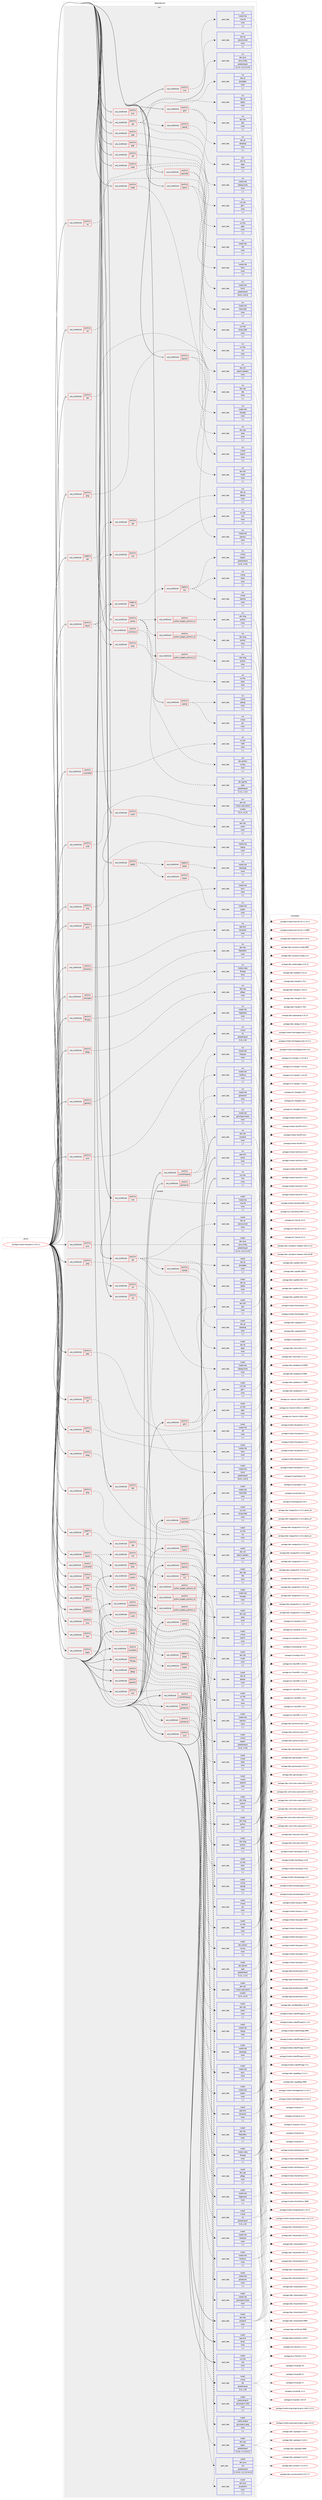 digraph prolog {

# *************
# Graph options
# *************

newrank=true;
concentrate=true;
compound=true;
graph [rankdir=LR,fontname=Helvetica,fontsize=10,ranksep=1.5];#, ranksep=2.5, nodesep=0.2];
edge  [arrowhead=vee];
node  [fontname=Helvetica,fontsize=10];

# **********
# The ebuild
# **********

subgraph cluster_leftcol {
color=gray;
label=<<i>ebuild</i>>;
id [label="portage://media-libs/opencv-4.9.0-r1", color=red, width=4, href="../media-libs/opencv-4.9.0-r1.svg"];
}

# ****************
# The dependencies
# ****************

subgraph cluster_midcol {
color=gray;
label=<<i>dependencies</i>>;
subgraph cluster_compile {
fillcolor="#eeeeee";
style=filled;
label=<<i>compile</i>>;
subgraph cond76896 {
dependency303486 [label=<<TABLE BORDER="0" CELLBORDER="1" CELLSPACING="0" CELLPADDING="4"><TR><TD ROWSPAN="3" CELLPADDING="10">use_conditional</TD></TR><TR><TD>negative</TD></TR><TR><TD>qt5</TD></TR></TABLE>>, shape=none, color=red];
subgraph cond76897 {
dependency303487 [label=<<TABLE BORDER="0" CELLBORDER="1" CELLSPACING="0" CELLPADDING="4"><TR><TD ROWSPAN="3" CELLPADDING="10">use_conditional</TD></TR><TR><TD>positive</TD></TR><TR><TD>qt6</TD></TR></TABLE>>, shape=none, color=red];
subgraph pack224224 {
dependency303488 [label=<<TABLE BORDER="0" CELLBORDER="1" CELLSPACING="0" CELLPADDING="4" WIDTH="220"><TR><TD ROWSPAN="6" CELLPADDING="30">pack_dep</TD></TR><TR><TD WIDTH="110">install</TD></TR><TR><TD>dev-qt</TD></TR><TR><TD>qtbase</TD></TR><TR><TD>none</TD></TR><TR><TD>[,,]</TD></TR></TABLE>>, shape=none, color=blue];
}
dependency303487:e -> dependency303488:w [weight=20,style="dashed",arrowhead="vee"];
}
dependency303486:e -> dependency303487:w [weight=20,style="dashed",arrowhead="vee"];
}
id:e -> dependency303486:w [weight=20,style="solid",arrowhead="vee"];
subgraph cond76898 {
dependency303489 [label=<<TABLE BORDER="0" CELLBORDER="1" CELLSPACING="0" CELLPADDING="4"><TR><TD ROWSPAN="3" CELLPADDING="10">use_conditional</TD></TR><TR><TD>positive</TD></TR><TR><TD>contribdnn</TD></TR></TABLE>>, shape=none, color=red];
subgraph pack224225 {
dependency303490 [label=<<TABLE BORDER="0" CELLBORDER="1" CELLSPACING="0" CELLPADDING="4" WIDTH="220"><TR><TD ROWSPAN="6" CELLPADDING="30">pack_dep</TD></TR><TR><TD WIDTH="110">install</TD></TR><TR><TD>dev-libs</TD></TR><TR><TD>flatbuffers</TD></TR><TR><TD>none</TD></TR><TR><TD>[,,]</TD></TR></TABLE>>, shape=none, color=blue];
}
dependency303489:e -> dependency303490:w [weight=20,style="dashed",arrowhead="vee"];
}
id:e -> dependency303489:w [weight=20,style="solid",arrowhead="vee"];
subgraph cond76899 {
dependency303491 [label=<<TABLE BORDER="0" CELLBORDER="1" CELLSPACING="0" CELLPADDING="4"><TR><TD ROWSPAN="3" CELLPADDING="10">use_conditional</TD></TR><TR><TD>positive</TD></TR><TR><TD>contribfreetype</TD></TR></TABLE>>, shape=none, color=red];
subgraph pack224226 {
dependency303492 [label=<<TABLE BORDER="0" CELLBORDER="1" CELLSPACING="0" CELLPADDING="4" WIDTH="220"><TR><TD ROWSPAN="6" CELLPADDING="30">pack_dep</TD></TR><TR><TD WIDTH="110">install</TD></TR><TR><TD>media-libs</TD></TR><TR><TD>freetype</TD></TR><TR><TD>none</TD></TR><TR><TD>[,,]</TD></TR></TABLE>>, shape=none, color=blue];
}
dependency303491:e -> dependency303492:w [weight=20,style="dashed",arrowhead="vee"];
subgraph pack224227 {
dependency303493 [label=<<TABLE BORDER="0" CELLBORDER="1" CELLSPACING="0" CELLPADDING="4" WIDTH="220"><TR><TD ROWSPAN="6" CELLPADDING="30">pack_dep</TD></TR><TR><TD WIDTH="110">install</TD></TR><TR><TD>media-libs</TD></TR><TR><TD>harfbuzz</TD></TR><TR><TD>none</TD></TR><TR><TD>[,,]</TD></TR></TABLE>>, shape=none, color=blue];
}
dependency303491:e -> dependency303493:w [weight=20,style="dashed",arrowhead="vee"];
}
id:e -> dependency303491:w [weight=20,style="solid",arrowhead="vee"];
subgraph cond76900 {
dependency303494 [label=<<TABLE BORDER="0" CELLBORDER="1" CELLSPACING="0" CELLPADDING="4"><TR><TD ROWSPAN="3" CELLPADDING="10">use_conditional</TD></TR><TR><TD>positive</TD></TR><TR><TD>contribhdf</TD></TR></TABLE>>, shape=none, color=red];
subgraph pack224228 {
dependency303495 [label=<<TABLE BORDER="0" CELLBORDER="1" CELLSPACING="0" CELLPADDING="4" WIDTH="220"><TR><TD ROWSPAN="6" CELLPADDING="30">pack_dep</TD></TR><TR><TD WIDTH="110">install</TD></TR><TR><TD>sci-libs</TD></TR><TR><TD>hdf5</TD></TR><TR><TD>none</TD></TR><TR><TD>[,,]</TD></TR></TABLE>>, shape=none, color=blue];
}
dependency303494:e -> dependency303495:w [weight=20,style="dashed",arrowhead="vee"];
}
id:e -> dependency303494:w [weight=20,style="solid",arrowhead="vee"];
subgraph cond76901 {
dependency303496 [label=<<TABLE BORDER="0" CELLBORDER="1" CELLSPACING="0" CELLPADDING="4"><TR><TD ROWSPAN="3" CELLPADDING="10">use_conditional</TD></TR><TR><TD>positive</TD></TR><TR><TD>contribovis</TD></TR></TABLE>>, shape=none, color=red];
subgraph pack224229 {
dependency303497 [label=<<TABLE BORDER="0" CELLBORDER="1" CELLSPACING="0" CELLPADDING="4" WIDTH="220"><TR><TD ROWSPAN="6" CELLPADDING="30">pack_dep</TD></TR><TR><TD WIDTH="110">install</TD></TR><TR><TD>dev-games</TD></TR><TR><TD>ogre</TD></TR><TR><TD>greaterequal</TD></TR><TR><TD>[1.12,,,1.12]</TD></TR></TABLE>>, shape=none, color=blue];
}
dependency303496:e -> dependency303497:w [weight=20,style="dashed",arrowhead="vee"];
}
id:e -> dependency303496:w [weight=20,style="solid",arrowhead="vee"];
subgraph cond76902 {
dependency303498 [label=<<TABLE BORDER="0" CELLBORDER="1" CELLSPACING="0" CELLPADDING="4"><TR><TD ROWSPAN="3" CELLPADDING="10">use_conditional</TD></TR><TR><TD>positive</TD></TR><TR><TD>cuda</TD></TR></TABLE>>, shape=none, color=red];
subgraph pack224230 {
dependency303499 [label=<<TABLE BORDER="0" CELLBORDER="1" CELLSPACING="0" CELLPADDING="4" WIDTH="220"><TR><TD ROWSPAN="6" CELLPADDING="30">pack_dep</TD></TR><TR><TD WIDTH="110">install</TD></TR><TR><TD>dev-util</TD></TR><TR><TD>nvidia-cuda-toolkit</TD></TR><TR><TD>smaller</TD></TR><TR><TD>[12.4,,,12.4]</TD></TR></TABLE>>, shape=none, color=blue];
}
dependency303498:e -> dependency303499:w [weight=20,style="dashed",arrowhead="vee"];
}
id:e -> dependency303498:w [weight=20,style="solid",arrowhead="vee"];
subgraph cond76903 {
dependency303500 [label=<<TABLE BORDER="0" CELLBORDER="1" CELLSPACING="0" CELLPADDING="4"><TR><TD ROWSPAN="3" CELLPADDING="10">use_conditional</TD></TR><TR><TD>positive</TD></TR><TR><TD>cudnn</TD></TR></TABLE>>, shape=none, color=red];
subgraph pack224231 {
dependency303501 [label=<<TABLE BORDER="0" CELLBORDER="1" CELLSPACING="0" CELLPADDING="4" WIDTH="220"><TR><TD ROWSPAN="6" CELLPADDING="30">pack_dep</TD></TR><TR><TD WIDTH="110">install</TD></TR><TR><TD>dev-libs</TD></TR><TR><TD>cudnn</TD></TR><TR><TD>none</TD></TR><TR><TD>[,,]</TD></TR></TABLE>>, shape=none, color=blue];
}
dependency303500:e -> dependency303501:w [weight=20,style="dashed",arrowhead="vee"];
}
id:e -> dependency303500:w [weight=20,style="solid",arrowhead="vee"];
subgraph cond76904 {
dependency303502 [label=<<TABLE BORDER="0" CELLBORDER="1" CELLSPACING="0" CELLPADDING="4"><TR><TD ROWSPAN="3" CELLPADDING="10">use_conditional</TD></TR><TR><TD>positive</TD></TR><TR><TD>eigen</TD></TR></TABLE>>, shape=none, color=red];
subgraph pack224232 {
dependency303503 [label=<<TABLE BORDER="0" CELLBORDER="1" CELLSPACING="0" CELLPADDING="4" WIDTH="220"><TR><TD ROWSPAN="6" CELLPADDING="30">pack_dep</TD></TR><TR><TD WIDTH="110">install</TD></TR><TR><TD>dev-cpp</TD></TR><TR><TD>eigen</TD></TR><TR><TD>greaterequal</TD></TR><TR><TD>[3.3.8,,-r1,3.3.8-r1]</TD></TR></TABLE>>, shape=none, color=blue];
}
dependency303502:e -> dependency303503:w [weight=20,style="dashed",arrowhead="vee"];
}
id:e -> dependency303502:w [weight=20,style="solid",arrowhead="vee"];
subgraph cond76905 {
dependency303504 [label=<<TABLE BORDER="0" CELLBORDER="1" CELLSPACING="0" CELLPADDING="4"><TR><TD ROWSPAN="3" CELLPADDING="10">use_conditional</TD></TR><TR><TD>positive</TD></TR><TR><TD>ffmpeg</TD></TR></TABLE>>, shape=none, color=red];
subgraph pack224233 {
dependency303505 [label=<<TABLE BORDER="0" CELLBORDER="1" CELLSPACING="0" CELLPADDING="4" WIDTH="220"><TR><TD ROWSPAN="6" CELLPADDING="30">pack_dep</TD></TR><TR><TD WIDTH="110">install</TD></TR><TR><TD>media-video</TD></TR><TR><TD>ffmpeg</TD></TR><TR><TD>none</TD></TR><TR><TD>[,,]</TD></TR></TABLE>>, shape=none, color=blue];
}
dependency303504:e -> dependency303505:w [weight=20,style="dashed",arrowhead="vee"];
}
id:e -> dependency303504:w [weight=20,style="solid",arrowhead="vee"];
subgraph cond76906 {
dependency303506 [label=<<TABLE BORDER="0" CELLBORDER="1" CELLSPACING="0" CELLPADDING="4"><TR><TD ROWSPAN="3" CELLPADDING="10">use_conditional</TD></TR><TR><TD>positive</TD></TR><TR><TD>gdal</TD></TR></TABLE>>, shape=none, color=red];
subgraph pack224234 {
dependency303507 [label=<<TABLE BORDER="0" CELLBORDER="1" CELLSPACING="0" CELLPADDING="4" WIDTH="220"><TR><TD ROWSPAN="6" CELLPADDING="30">pack_dep</TD></TR><TR><TD WIDTH="110">install</TD></TR><TR><TD>sci-libs</TD></TR><TR><TD>gdal</TD></TR><TR><TD>none</TD></TR><TR><TD>[,,]</TD></TR></TABLE>>, shape=none, color=blue];
}
dependency303506:e -> dependency303507:w [weight=20,style="dashed",arrowhead="vee"];
}
id:e -> dependency303506:w [weight=20,style="solid",arrowhead="vee"];
subgraph cond76907 {
dependency303508 [label=<<TABLE BORDER="0" CELLBORDER="1" CELLSPACING="0" CELLPADDING="4"><TR><TD ROWSPAN="3" CELLPADDING="10">use_conditional</TD></TR><TR><TD>positive</TD></TR><TR><TD>gflags</TD></TR></TABLE>>, shape=none, color=red];
subgraph pack224235 {
dependency303509 [label=<<TABLE BORDER="0" CELLBORDER="1" CELLSPACING="0" CELLPADDING="4" WIDTH="220"><TR><TD ROWSPAN="6" CELLPADDING="30">pack_dep</TD></TR><TR><TD WIDTH="110">install</TD></TR><TR><TD>dev-cpp</TD></TR><TR><TD>gflags</TD></TR><TR><TD>none</TD></TR><TR><TD>[,,]</TD></TR></TABLE>>, shape=none, color=blue];
}
dependency303508:e -> dependency303509:w [weight=20,style="dashed",arrowhead="vee"];
}
id:e -> dependency303508:w [weight=20,style="solid",arrowhead="vee"];
subgraph cond76908 {
dependency303510 [label=<<TABLE BORDER="0" CELLBORDER="1" CELLSPACING="0" CELLPADDING="4"><TR><TD ROWSPAN="3" CELLPADDING="10">use_conditional</TD></TR><TR><TD>positive</TD></TR><TR><TD>glog</TD></TR></TABLE>>, shape=none, color=red];
subgraph pack224236 {
dependency303511 [label=<<TABLE BORDER="0" CELLBORDER="1" CELLSPACING="0" CELLPADDING="4" WIDTH="220"><TR><TD ROWSPAN="6" CELLPADDING="30">pack_dep</TD></TR><TR><TD WIDTH="110">install</TD></TR><TR><TD>dev-cpp</TD></TR><TR><TD>glog</TD></TR><TR><TD>none</TD></TR><TR><TD>[,,]</TD></TR></TABLE>>, shape=none, color=blue];
}
dependency303510:e -> dependency303511:w [weight=20,style="dashed",arrowhead="vee"];
}
id:e -> dependency303510:w [weight=20,style="solid",arrowhead="vee"];
subgraph cond76909 {
dependency303512 [label=<<TABLE BORDER="0" CELLBORDER="1" CELLSPACING="0" CELLPADDING="4"><TR><TD ROWSPAN="3" CELLPADDING="10">use_conditional</TD></TR><TR><TD>positive</TD></TR><TR><TD>gphoto2</TD></TR></TABLE>>, shape=none, color=red];
subgraph pack224237 {
dependency303513 [label=<<TABLE BORDER="0" CELLBORDER="1" CELLSPACING="0" CELLPADDING="4" WIDTH="220"><TR><TD ROWSPAN="6" CELLPADDING="30">pack_dep</TD></TR><TR><TD WIDTH="110">install</TD></TR><TR><TD>media-libs</TD></TR><TR><TD>libgphoto2</TD></TR><TR><TD>none</TD></TR><TR><TD>[,,]</TD></TR></TABLE>>, shape=none, color=blue];
}
dependency303512:e -> dependency303513:w [weight=20,style="dashed",arrowhead="vee"];
}
id:e -> dependency303512:w [weight=20,style="solid",arrowhead="vee"];
subgraph cond76910 {
dependency303514 [label=<<TABLE BORDER="0" CELLBORDER="1" CELLSPACING="0" CELLPADDING="4"><TR><TD ROWSPAN="3" CELLPADDING="10">use_conditional</TD></TR><TR><TD>positive</TD></TR><TR><TD>gstreamer</TD></TR></TABLE>>, shape=none, color=red];
subgraph pack224238 {
dependency303515 [label=<<TABLE BORDER="0" CELLBORDER="1" CELLSPACING="0" CELLPADDING="4" WIDTH="220"><TR><TD ROWSPAN="6" CELLPADDING="30">pack_dep</TD></TR><TR><TD WIDTH="110">install</TD></TR><TR><TD>media-libs</TD></TR><TR><TD>gstreamer</TD></TR><TR><TD>none</TD></TR><TR><TD>[,,]</TD></TR></TABLE>>, shape=none, color=blue];
}
dependency303514:e -> dependency303515:w [weight=20,style="dashed",arrowhead="vee"];
subgraph pack224239 {
dependency303516 [label=<<TABLE BORDER="0" CELLBORDER="1" CELLSPACING="0" CELLPADDING="4" WIDTH="220"><TR><TD ROWSPAN="6" CELLPADDING="30">pack_dep</TD></TR><TR><TD WIDTH="110">install</TD></TR><TR><TD>media-libs</TD></TR><TR><TD>gst-plugins-base</TD></TR><TR><TD>none</TD></TR><TR><TD>[,,]</TD></TR></TABLE>>, shape=none, color=blue];
}
dependency303514:e -> dependency303516:w [weight=20,style="dashed",arrowhead="vee"];
}
id:e -> dependency303514:w [weight=20,style="solid",arrowhead="vee"];
subgraph cond76911 {
dependency303517 [label=<<TABLE BORDER="0" CELLBORDER="1" CELLSPACING="0" CELLPADDING="4"><TR><TD ROWSPAN="3" CELLPADDING="10">use_conditional</TD></TR><TR><TD>positive</TD></TR><TR><TD>gtk3</TD></TR></TABLE>>, shape=none, color=red];
subgraph pack224240 {
dependency303518 [label=<<TABLE BORDER="0" CELLBORDER="1" CELLSPACING="0" CELLPADDING="4" WIDTH="220"><TR><TD ROWSPAN="6" CELLPADDING="30">pack_dep</TD></TR><TR><TD WIDTH="110">install</TD></TR><TR><TD>dev-libs</TD></TR><TR><TD>glib</TD></TR><TR><TD>none</TD></TR><TR><TD>[,,]</TD></TR></TABLE>>, shape=none, color=blue];
}
dependency303517:e -> dependency303518:w [weight=20,style="dashed",arrowhead="vee"];
subgraph pack224241 {
dependency303519 [label=<<TABLE BORDER="0" CELLBORDER="1" CELLSPACING="0" CELLPADDING="4" WIDTH="220"><TR><TD ROWSPAN="6" CELLPADDING="30">pack_dep</TD></TR><TR><TD WIDTH="110">install</TD></TR><TR><TD>x11-libs</TD></TR><TR><TD>gtk+</TD></TR><TR><TD>none</TD></TR><TR><TD>[,,]</TD></TR></TABLE>>, shape=none, color=blue];
}
dependency303517:e -> dependency303519:w [weight=20,style="dashed",arrowhead="vee"];
}
id:e -> dependency303517:w [weight=20,style="solid",arrowhead="vee"];
subgraph cond76912 {
dependency303520 [label=<<TABLE BORDER="0" CELLBORDER="1" CELLSPACING="0" CELLPADDING="4"><TR><TD ROWSPAN="3" CELLPADDING="10">use_conditional</TD></TR><TR><TD>positive</TD></TR><TR><TD>ieee1394</TD></TR></TABLE>>, shape=none, color=red];
subgraph pack224242 {
dependency303521 [label=<<TABLE BORDER="0" CELLBORDER="1" CELLSPACING="0" CELLPADDING="4" WIDTH="220"><TR><TD ROWSPAN="6" CELLPADDING="30">pack_dep</TD></TR><TR><TD WIDTH="110">install</TD></TR><TR><TD>media-libs</TD></TR><TR><TD>libdc1394</TD></TR><TR><TD>none</TD></TR><TR><TD>[,,]</TD></TR></TABLE>>, shape=none, color=blue];
}
dependency303520:e -> dependency303521:w [weight=20,style="dashed",arrowhead="vee"];
subgraph pack224243 {
dependency303522 [label=<<TABLE BORDER="0" CELLBORDER="1" CELLSPACING="0" CELLPADDING="4" WIDTH="220"><TR><TD ROWSPAN="6" CELLPADDING="30">pack_dep</TD></TR><TR><TD WIDTH="110">install</TD></TR><TR><TD>sys-libs</TD></TR><TR><TD>libraw1394</TD></TR><TR><TD>none</TD></TR><TR><TD>[,,]</TD></TR></TABLE>>, shape=none, color=blue];
}
dependency303520:e -> dependency303522:w [weight=20,style="dashed",arrowhead="vee"];
}
id:e -> dependency303520:w [weight=20,style="solid",arrowhead="vee"];
subgraph cond76913 {
dependency303523 [label=<<TABLE BORDER="0" CELLBORDER="1" CELLSPACING="0" CELLPADDING="4"><TR><TD ROWSPAN="3" CELLPADDING="10">use_conditional</TD></TR><TR><TD>positive</TD></TR><TR><TD>java</TD></TR></TABLE>>, shape=none, color=red];
subgraph pack224244 {
dependency303524 [label=<<TABLE BORDER="0" CELLBORDER="1" CELLSPACING="0" CELLPADDING="4" WIDTH="220"><TR><TD ROWSPAN="6" CELLPADDING="30">pack_dep</TD></TR><TR><TD WIDTH="110">install</TD></TR><TR><TD>dev-java</TD></TR><TR><TD>ant</TD></TR><TR><TD>greaterequal</TD></TR><TR><TD>[1.10.14,,-r2,1.10.14-r2]</TD></TR></TABLE>>, shape=none, color=blue];
}
dependency303523:e -> dependency303524:w [weight=20,style="dashed",arrowhead="vee"];
subgraph pack224245 {
dependency303525 [label=<<TABLE BORDER="0" CELLBORDER="1" CELLSPACING="0" CELLPADDING="4" WIDTH="220"><TR><TD ROWSPAN="6" CELLPADDING="30">pack_dep</TD></TR><TR><TD WIDTH="110">install</TD></TR><TR><TD>dev-java</TD></TR><TR><TD>javatoolkit</TD></TR><TR><TD>none</TD></TR><TR><TD>[,,]</TD></TR></TABLE>>, shape=none, color=blue];
}
dependency303523:e -> dependency303525:w [weight=20,style="dashed",arrowhead="vee"];
}
id:e -> dependency303523:w [weight=20,style="solid",arrowhead="vee"];
subgraph cond76914 {
dependency303526 [label=<<TABLE BORDER="0" CELLBORDER="1" CELLSPACING="0" CELLPADDING="4"><TR><TD ROWSPAN="3" CELLPADDING="10">use_conditional</TD></TR><TR><TD>positive</TD></TR><TR><TD>java</TD></TR></TABLE>>, shape=none, color=red];
subgraph pack224246 {
dependency303527 [label=<<TABLE BORDER="0" CELLBORDER="1" CELLSPACING="0" CELLPADDING="4" WIDTH="220"><TR><TD ROWSPAN="6" CELLPADDING="30">pack_dep</TD></TR><TR><TD WIDTH="110">install</TD></TR><TR><TD>dev-java</TD></TR><TR><TD>java-config</TD></TR><TR><TD>greaterequal</TD></TR><TR><TD>[2.2.0,,-r3,2.2.0-r3]</TD></TR></TABLE>>, shape=none, color=blue];
}
dependency303526:e -> dependency303527:w [weight=20,style="dashed",arrowhead="vee"];
}
id:e -> dependency303526:w [weight=20,style="solid",arrowhead="vee"];
subgraph cond76915 {
dependency303528 [label=<<TABLE BORDER="0" CELLBORDER="1" CELLSPACING="0" CELLPADDING="4"><TR><TD ROWSPAN="3" CELLPADDING="10">use_conditional</TD></TR><TR><TD>positive</TD></TR><TR><TD>java</TD></TR></TABLE>>, shape=none, color=red];
subgraph pack224247 {
dependency303529 [label=<<TABLE BORDER="0" CELLBORDER="1" CELLSPACING="0" CELLPADDING="4" WIDTH="220"><TR><TD ROWSPAN="6" CELLPADDING="30">pack_dep</TD></TR><TR><TD WIDTH="110">install</TD></TR><TR><TD>virtual</TD></TR><TR><TD>jdk</TD></TR><TR><TD>greaterequal</TD></TR><TR><TD>[1.8,,,1.8]</TD></TR></TABLE>>, shape=none, color=blue];
}
dependency303528:e -> dependency303529:w [weight=20,style="dashed",arrowhead="vee"];
}
id:e -> dependency303528:w [weight=20,style="solid",arrowhead="vee"];
subgraph cond76916 {
dependency303530 [label=<<TABLE BORDER="0" CELLBORDER="1" CELLSPACING="0" CELLPADDING="4"><TR><TD ROWSPAN="3" CELLPADDING="10">use_conditional</TD></TR><TR><TD>positive</TD></TR><TR><TD>java</TD></TR></TABLE>>, shape=none, color=red];
subgraph pack224248 {
dependency303531 [label=<<TABLE BORDER="0" CELLBORDER="1" CELLSPACING="0" CELLPADDING="4" WIDTH="220"><TR><TD ROWSPAN="6" CELLPADDING="30">pack_dep</TD></TR><TR><TD WIDTH="110">install</TD></TR><TR><TD>virtual</TD></TR><TR><TD>jre</TD></TR><TR><TD>greaterequal</TD></TR><TR><TD>[1.8,,,1.8]</TD></TR></TABLE>>, shape=none, color=blue];
}
dependency303530:e -> dependency303531:w [weight=20,style="dashed",arrowhead="vee"];
}
id:e -> dependency303530:w [weight=20,style="solid",arrowhead="vee"];
subgraph cond76917 {
dependency303532 [label=<<TABLE BORDER="0" CELLBORDER="1" CELLSPACING="0" CELLPADDING="4"><TR><TD ROWSPAN="3" CELLPADDING="10">use_conditional</TD></TR><TR><TD>positive</TD></TR><TR><TD>jpeg</TD></TR></TABLE>>, shape=none, color=red];
subgraph pack224249 {
dependency303533 [label=<<TABLE BORDER="0" CELLBORDER="1" CELLSPACING="0" CELLPADDING="4" WIDTH="220"><TR><TD ROWSPAN="6" CELLPADDING="30">pack_dep</TD></TR><TR><TD WIDTH="110">install</TD></TR><TR><TD>media-libs</TD></TR><TR><TD>libjpeg-turbo</TD></TR><TR><TD>none</TD></TR><TR><TD>[,,]</TD></TR></TABLE>>, shape=none, color=blue];
}
dependency303532:e -> dependency303533:w [weight=20,style="dashed",arrowhead="vee"];
}
id:e -> dependency303532:w [weight=20,style="solid",arrowhead="vee"];
subgraph cond76918 {
dependency303534 [label=<<TABLE BORDER="0" CELLBORDER="1" CELLSPACING="0" CELLPADDING="4"><TR><TD ROWSPAN="3" CELLPADDING="10">use_conditional</TD></TR><TR><TD>positive</TD></TR><TR><TD>jpeg2k</TD></TR></TABLE>>, shape=none, color=red];
subgraph cond76919 {
dependency303535 [label=<<TABLE BORDER="0" CELLBORDER="1" CELLSPACING="0" CELLPADDING="4"><TR><TD ROWSPAN="3" CELLPADDING="10">use_conditional</TD></TR><TR><TD>positive</TD></TR><TR><TD>jasper</TD></TR></TABLE>>, shape=none, color=red];
subgraph pack224250 {
dependency303536 [label=<<TABLE BORDER="0" CELLBORDER="1" CELLSPACING="0" CELLPADDING="4" WIDTH="220"><TR><TD ROWSPAN="6" CELLPADDING="30">pack_dep</TD></TR><TR><TD WIDTH="110">install</TD></TR><TR><TD>media-libs</TD></TR><TR><TD>jasper</TD></TR><TR><TD>none</TD></TR><TR><TD>[,,]</TD></TR></TABLE>>, shape=none, color=blue];
}
dependency303535:e -> dependency303536:w [weight=20,style="dashed",arrowhead="vee"];
}
dependency303534:e -> dependency303535:w [weight=20,style="dashed",arrowhead="vee"];
subgraph cond76920 {
dependency303537 [label=<<TABLE BORDER="0" CELLBORDER="1" CELLSPACING="0" CELLPADDING="4"><TR><TD ROWSPAN="3" CELLPADDING="10">use_conditional</TD></TR><TR><TD>negative</TD></TR><TR><TD>jasper</TD></TR></TABLE>>, shape=none, color=red];
subgraph pack224251 {
dependency303538 [label=<<TABLE BORDER="0" CELLBORDER="1" CELLSPACING="0" CELLPADDING="4" WIDTH="220"><TR><TD ROWSPAN="6" CELLPADDING="30">pack_dep</TD></TR><TR><TD WIDTH="110">install</TD></TR><TR><TD>media-libs</TD></TR><TR><TD>openjpeg</TD></TR><TR><TD>none</TD></TR><TR><TD>[,,]</TD></TR></TABLE>>, shape=none, color=blue];
}
dependency303537:e -> dependency303538:w [weight=20,style="dashed",arrowhead="vee"];
}
dependency303534:e -> dependency303537:w [weight=20,style="dashed",arrowhead="vee"];
}
id:e -> dependency303534:w [weight=20,style="solid",arrowhead="vee"];
subgraph cond76921 {
dependency303539 [label=<<TABLE BORDER="0" CELLBORDER="1" CELLSPACING="0" CELLPADDING="4"><TR><TD ROWSPAN="3" CELLPADDING="10">use_conditional</TD></TR><TR><TD>positive</TD></TR><TR><TD>lapack</TD></TR></TABLE>>, shape=none, color=red];
subgraph cond76922 {
dependency303540 [label=<<TABLE BORDER="0" CELLBORDER="1" CELLSPACING="0" CELLPADDING="4"><TR><TD ROWSPAN="3" CELLPADDING="10">use_conditional</TD></TR><TR><TD>positive</TD></TR><TR><TD>atlas</TD></TR></TABLE>>, shape=none, color=red];
subgraph pack224252 {
dependency303541 [label=<<TABLE BORDER="0" CELLBORDER="1" CELLSPACING="0" CELLPADDING="4" WIDTH="220"><TR><TD ROWSPAN="6" CELLPADDING="30">pack_dep</TD></TR><TR><TD WIDTH="110">install</TD></TR><TR><TD>sci-libs</TD></TR><TR><TD>atlas</TD></TR><TR><TD>none</TD></TR><TR><TD>[,,]</TD></TR></TABLE>>, shape=none, color=blue];
}
dependency303540:e -> dependency303541:w [weight=20,style="dashed",arrowhead="vee"];
}
dependency303539:e -> dependency303540:w [weight=20,style="dashed",arrowhead="vee"];
subgraph cond76923 {
dependency303542 [label=<<TABLE BORDER="0" CELLBORDER="1" CELLSPACING="0" CELLPADDING="4"><TR><TD ROWSPAN="3" CELLPADDING="10">use_conditional</TD></TR><TR><TD>positive</TD></TR><TR><TD>mkl</TD></TR></TABLE>>, shape=none, color=red];
subgraph pack224253 {
dependency303543 [label=<<TABLE BORDER="0" CELLBORDER="1" CELLSPACING="0" CELLPADDING="4" WIDTH="220"><TR><TD ROWSPAN="6" CELLPADDING="30">pack_dep</TD></TR><TR><TD WIDTH="110">install</TD></TR><TR><TD>sci-libs</TD></TR><TR><TD>mkl</TD></TR><TR><TD>none</TD></TR><TR><TD>[,,]</TD></TR></TABLE>>, shape=none, color=blue];
}
dependency303542:e -> dependency303543:w [weight=20,style="dashed",arrowhead="vee"];
}
dependency303539:e -> dependency303542:w [weight=20,style="dashed",arrowhead="vee"];
subgraph cond76924 {
dependency303544 [label=<<TABLE BORDER="0" CELLBORDER="1" CELLSPACING="0" CELLPADDING="4"><TR><TD ROWSPAN="3" CELLPADDING="10">use_conditional</TD></TR><TR><TD>negative</TD></TR><TR><TD>atlas</TD></TR></TABLE>>, shape=none, color=red];
subgraph cond76925 {
dependency303545 [label=<<TABLE BORDER="0" CELLBORDER="1" CELLSPACING="0" CELLPADDING="4"><TR><TD ROWSPAN="3" CELLPADDING="10">use_conditional</TD></TR><TR><TD>negative</TD></TR><TR><TD>mkl</TD></TR></TABLE>>, shape=none, color=red];
subgraph pack224254 {
dependency303546 [label=<<TABLE BORDER="0" CELLBORDER="1" CELLSPACING="0" CELLPADDING="4" WIDTH="220"><TR><TD ROWSPAN="6" CELLPADDING="30">pack_dep</TD></TR><TR><TD WIDTH="110">install</TD></TR><TR><TD>virtual</TD></TR><TR><TD>cblas</TD></TR><TR><TD>none</TD></TR><TR><TD>[,,]</TD></TR></TABLE>>, shape=none, color=blue];
}
dependency303545:e -> dependency303546:w [weight=20,style="dashed",arrowhead="vee"];
subgraph pack224255 {
dependency303547 [label=<<TABLE BORDER="0" CELLBORDER="1" CELLSPACING="0" CELLPADDING="4" WIDTH="220"><TR><TD ROWSPAN="6" CELLPADDING="30">pack_dep</TD></TR><TR><TD WIDTH="110">install</TD></TR><TR><TD>virtual</TD></TR><TR><TD>lapack</TD></TR><TR><TD>greaterequal</TD></TR><TR><TD>[3.10,,,3.10]</TD></TR></TABLE>>, shape=none, color=blue];
}
dependency303545:e -> dependency303547:w [weight=20,style="dashed",arrowhead="vee"];
subgraph pack224256 {
dependency303548 [label=<<TABLE BORDER="0" CELLBORDER="1" CELLSPACING="0" CELLPADDING="4" WIDTH="220"><TR><TD ROWSPAN="6" CELLPADDING="30">pack_dep</TD></TR><TR><TD WIDTH="110">install</TD></TR><TR><TD>virtual</TD></TR><TR><TD>lapacke</TD></TR><TR><TD>none</TD></TR><TR><TD>[,,]</TD></TR></TABLE>>, shape=none, color=blue];
}
dependency303545:e -> dependency303548:w [weight=20,style="dashed",arrowhead="vee"];
}
dependency303544:e -> dependency303545:w [weight=20,style="dashed",arrowhead="vee"];
}
dependency303539:e -> dependency303544:w [weight=20,style="dashed",arrowhead="vee"];
}
id:e -> dependency303539:w [weight=20,style="solid",arrowhead="vee"];
subgraph cond76926 {
dependency303549 [label=<<TABLE BORDER="0" CELLBORDER="1" CELLSPACING="0" CELLPADDING="4"><TR><TD ROWSPAN="3" CELLPADDING="10">use_conditional</TD></TR><TR><TD>positive</TD></TR><TR><TD>opencl</TD></TR></TABLE>>, shape=none, color=red];
subgraph pack224257 {
dependency303550 [label=<<TABLE BORDER="0" CELLBORDER="1" CELLSPACING="0" CELLPADDING="4" WIDTH="220"><TR><TD ROWSPAN="6" CELLPADDING="30">pack_dep</TD></TR><TR><TD WIDTH="110">install</TD></TR><TR><TD>virtual</TD></TR><TR><TD>opencl</TD></TR><TR><TD>none</TD></TR><TR><TD>[,,]</TD></TR></TABLE>>, shape=none, color=blue];
}
dependency303549:e -> dependency303550:w [weight=20,style="dashed",arrowhead="vee"];
subgraph pack224258 {
dependency303551 [label=<<TABLE BORDER="0" CELLBORDER="1" CELLSPACING="0" CELLPADDING="4" WIDTH="220"><TR><TD ROWSPAN="6" CELLPADDING="30">pack_dep</TD></TR><TR><TD WIDTH="110">install</TD></TR><TR><TD>dev-util</TD></TR><TR><TD>opencl-headers</TD></TR><TR><TD>none</TD></TR><TR><TD>[,,]</TD></TR></TABLE>>, shape=none, color=blue];
}
dependency303549:e -> dependency303551:w [weight=20,style="dashed",arrowhead="vee"];
}
id:e -> dependency303549:w [weight=20,style="solid",arrowhead="vee"];
subgraph cond76927 {
dependency303552 [label=<<TABLE BORDER="0" CELLBORDER="1" CELLSPACING="0" CELLPADDING="4"><TR><TD ROWSPAN="3" CELLPADDING="10">use_conditional</TD></TR><TR><TD>positive</TD></TR><TR><TD>openexr</TD></TR></TABLE>>, shape=none, color=red];
subgraph pack224259 {
dependency303553 [label=<<TABLE BORDER="0" CELLBORDER="1" CELLSPACING="0" CELLPADDING="4" WIDTH="220"><TR><TD ROWSPAN="6" CELLPADDING="30">pack_dep</TD></TR><TR><TD WIDTH="110">install</TD></TR><TR><TD>dev-libs</TD></TR><TR><TD>imath</TD></TR><TR><TD>none</TD></TR><TR><TD>[,,]</TD></TR></TABLE>>, shape=none, color=blue];
}
dependency303552:e -> dependency303553:w [weight=20,style="dashed",arrowhead="vee"];
subgraph pack224260 {
dependency303554 [label=<<TABLE BORDER="0" CELLBORDER="1" CELLSPACING="0" CELLPADDING="4" WIDTH="220"><TR><TD ROWSPAN="6" CELLPADDING="30">pack_dep</TD></TR><TR><TD WIDTH="110">install</TD></TR><TR><TD>media-libs</TD></TR><TR><TD>openexr</TD></TR><TR><TD>none</TD></TR><TR><TD>[,,]</TD></TR></TABLE>>, shape=none, color=blue];
}
dependency303552:e -> dependency303554:w [weight=20,style="dashed",arrowhead="vee"];
}
id:e -> dependency303552:w [weight=20,style="solid",arrowhead="vee"];
subgraph cond76928 {
dependency303555 [label=<<TABLE BORDER="0" CELLBORDER="1" CELLSPACING="0" CELLPADDING="4"><TR><TD ROWSPAN="3" CELLPADDING="10">use_conditional</TD></TR><TR><TD>positive</TD></TR><TR><TD>opengl</TD></TR></TABLE>>, shape=none, color=red];
subgraph pack224261 {
dependency303556 [label=<<TABLE BORDER="0" CELLBORDER="1" CELLSPACING="0" CELLPADDING="4" WIDTH="220"><TR><TD ROWSPAN="6" CELLPADDING="30">pack_dep</TD></TR><TR><TD WIDTH="110">install</TD></TR><TR><TD>virtual</TD></TR><TR><TD>opengl</TD></TR><TR><TD>none</TD></TR><TR><TD>[,,]</TD></TR></TABLE>>, shape=none, color=blue];
}
dependency303555:e -> dependency303556:w [weight=20,style="dashed",arrowhead="vee"];
subgraph pack224262 {
dependency303557 [label=<<TABLE BORDER="0" CELLBORDER="1" CELLSPACING="0" CELLPADDING="4" WIDTH="220"><TR><TD ROWSPAN="6" CELLPADDING="30">pack_dep</TD></TR><TR><TD WIDTH="110">install</TD></TR><TR><TD>virtual</TD></TR><TR><TD>glu</TD></TR><TR><TD>none</TD></TR><TR><TD>[,,]</TD></TR></TABLE>>, shape=none, color=blue];
}
dependency303555:e -> dependency303557:w [weight=20,style="dashed",arrowhead="vee"];
}
id:e -> dependency303555:w [weight=20,style="solid",arrowhead="vee"];
subgraph cond76929 {
dependency303558 [label=<<TABLE BORDER="0" CELLBORDER="1" CELLSPACING="0" CELLPADDING="4"><TR><TD ROWSPAN="3" CELLPADDING="10">use_conditional</TD></TR><TR><TD>positive</TD></TR><TR><TD>png</TD></TR></TABLE>>, shape=none, color=red];
subgraph pack224263 {
dependency303559 [label=<<TABLE BORDER="0" CELLBORDER="1" CELLSPACING="0" CELLPADDING="4" WIDTH="220"><TR><TD ROWSPAN="6" CELLPADDING="30">pack_dep</TD></TR><TR><TD WIDTH="110">install</TD></TR><TR><TD>media-libs</TD></TR><TR><TD>libpng</TD></TR><TR><TD>none</TD></TR><TR><TD>[,,]</TD></TR></TABLE>>, shape=none, color=blue];
}
dependency303558:e -> dependency303559:w [weight=20,style="dashed",arrowhead="vee"];
}
id:e -> dependency303558:w [weight=20,style="solid",arrowhead="vee"];
subgraph cond76930 {
dependency303560 [label=<<TABLE BORDER="0" CELLBORDER="1" CELLSPACING="0" CELLPADDING="4"><TR><TD ROWSPAN="3" CELLPADDING="10">use_conditional</TD></TR><TR><TD>positive</TD></TR><TR><TD>python</TD></TR></TABLE>>, shape=none, color=red];
subgraph cond76931 {
dependency303561 [label=<<TABLE BORDER="0" CELLBORDER="1" CELLSPACING="0" CELLPADDING="4"><TR><TD ROWSPAN="3" CELLPADDING="10">use_conditional</TD></TR><TR><TD>positive</TD></TR><TR><TD>python_targets_python3_10</TD></TR></TABLE>>, shape=none, color=red];
subgraph pack224264 {
dependency303562 [label=<<TABLE BORDER="0" CELLBORDER="1" CELLSPACING="0" CELLPADDING="4" WIDTH="220"><TR><TD ROWSPAN="6" CELLPADDING="30">pack_dep</TD></TR><TR><TD WIDTH="110">install</TD></TR><TR><TD>dev-lang</TD></TR><TR><TD>python</TD></TR><TR><TD>none</TD></TR><TR><TD>[,,]</TD></TR></TABLE>>, shape=none, color=blue];
}
dependency303561:e -> dependency303562:w [weight=20,style="dashed",arrowhead="vee"];
}
dependency303560:e -> dependency303561:w [weight=20,style="dashed",arrowhead="vee"];
subgraph cond76932 {
dependency303563 [label=<<TABLE BORDER="0" CELLBORDER="1" CELLSPACING="0" CELLPADDING="4"><TR><TD ROWSPAN="3" CELLPADDING="10">use_conditional</TD></TR><TR><TD>positive</TD></TR><TR><TD>python_targets_python3_11</TD></TR></TABLE>>, shape=none, color=red];
subgraph pack224265 {
dependency303564 [label=<<TABLE BORDER="0" CELLBORDER="1" CELLSPACING="0" CELLPADDING="4" WIDTH="220"><TR><TD ROWSPAN="6" CELLPADDING="30">pack_dep</TD></TR><TR><TD WIDTH="110">install</TD></TR><TR><TD>dev-lang</TD></TR><TR><TD>python</TD></TR><TR><TD>none</TD></TR><TR><TD>[,,]</TD></TR></TABLE>>, shape=none, color=blue];
}
dependency303563:e -> dependency303564:w [weight=20,style="dashed",arrowhead="vee"];
}
dependency303560:e -> dependency303563:w [weight=20,style="dashed",arrowhead="vee"];
subgraph cond76933 {
dependency303565 [label=<<TABLE BORDER="0" CELLBORDER="1" CELLSPACING="0" CELLPADDING="4"><TR><TD ROWSPAN="3" CELLPADDING="10">use_conditional</TD></TR><TR><TD>positive</TD></TR><TR><TD>python_targets_python3_12</TD></TR></TABLE>>, shape=none, color=red];
subgraph pack224266 {
dependency303566 [label=<<TABLE BORDER="0" CELLBORDER="1" CELLSPACING="0" CELLPADDING="4" WIDTH="220"><TR><TD ROWSPAN="6" CELLPADDING="30">pack_dep</TD></TR><TR><TD WIDTH="110">install</TD></TR><TR><TD>dev-lang</TD></TR><TR><TD>python</TD></TR><TR><TD>none</TD></TR><TR><TD>[,,]</TD></TR></TABLE>>, shape=none, color=blue];
}
dependency303565:e -> dependency303566:w [weight=20,style="dashed",arrowhead="vee"];
}
dependency303560:e -> dependency303565:w [weight=20,style="dashed",arrowhead="vee"];
subgraph pack224267 {
dependency303567 [label=<<TABLE BORDER="0" CELLBORDER="1" CELLSPACING="0" CELLPADDING="4" WIDTH="220"><TR><TD ROWSPAN="6" CELLPADDING="30">pack_dep</TD></TR><TR><TD WIDTH="110">install</TD></TR><TR><TD>dev-python</TD></TR><TR><TD>numpy</TD></TR><TR><TD>none</TD></TR><TR><TD>[,,]</TD></TR></TABLE>>, shape=none, color=blue];
}
dependency303560:e -> dependency303567:w [weight=20,style="dashed",arrowhead="vee"];
}
id:e -> dependency303560:w [weight=20,style="solid",arrowhead="vee"];
subgraph cond76934 {
dependency303568 [label=<<TABLE BORDER="0" CELLBORDER="1" CELLSPACING="0" CELLPADDING="4"><TR><TD ROWSPAN="3" CELLPADDING="10">use_conditional</TD></TR><TR><TD>positive</TD></TR><TR><TD>qt5</TD></TR></TABLE>>, shape=none, color=red];
subgraph pack224268 {
dependency303569 [label=<<TABLE BORDER="0" CELLBORDER="1" CELLSPACING="0" CELLPADDING="4" WIDTH="220"><TR><TD ROWSPAN="6" CELLPADDING="30">pack_dep</TD></TR><TR><TD WIDTH="110">install</TD></TR><TR><TD>dev-qt</TD></TR><TR><TD>qtgui</TD></TR><TR><TD>none</TD></TR><TR><TD>[,,]</TD></TR></TABLE>>, shape=none, color=blue];
}
dependency303568:e -> dependency303569:w [weight=20,style="dashed",arrowhead="vee"];
subgraph pack224269 {
dependency303570 [label=<<TABLE BORDER="0" CELLBORDER="1" CELLSPACING="0" CELLPADDING="4" WIDTH="220"><TR><TD ROWSPAN="6" CELLPADDING="30">pack_dep</TD></TR><TR><TD WIDTH="110">install</TD></TR><TR><TD>dev-qt</TD></TR><TR><TD>qtwidgets</TD></TR><TR><TD>none</TD></TR><TR><TD>[,,]</TD></TR></TABLE>>, shape=none, color=blue];
}
dependency303568:e -> dependency303570:w [weight=20,style="dashed",arrowhead="vee"];
subgraph pack224270 {
dependency303571 [label=<<TABLE BORDER="0" CELLBORDER="1" CELLSPACING="0" CELLPADDING="4" WIDTH="220"><TR><TD ROWSPAN="6" CELLPADDING="30">pack_dep</TD></TR><TR><TD WIDTH="110">install</TD></TR><TR><TD>dev-qt</TD></TR><TR><TD>qttest</TD></TR><TR><TD>none</TD></TR><TR><TD>[,,]</TD></TR></TABLE>>, shape=none, color=blue];
}
dependency303568:e -> dependency303571:w [weight=20,style="dashed",arrowhead="vee"];
subgraph pack224271 {
dependency303572 [label=<<TABLE BORDER="0" CELLBORDER="1" CELLSPACING="0" CELLPADDING="4" WIDTH="220"><TR><TD ROWSPAN="6" CELLPADDING="30">pack_dep</TD></TR><TR><TD WIDTH="110">install</TD></TR><TR><TD>dev-qt</TD></TR><TR><TD>qtconcurrent</TD></TR><TR><TD>none</TD></TR><TR><TD>[,,]</TD></TR></TABLE>>, shape=none, color=blue];
}
dependency303568:e -> dependency303572:w [weight=20,style="dashed",arrowhead="vee"];
subgraph cond76935 {
dependency303573 [label=<<TABLE BORDER="0" CELLBORDER="1" CELLSPACING="0" CELLPADDING="4"><TR><TD ROWSPAN="3" CELLPADDING="10">use_conditional</TD></TR><TR><TD>positive</TD></TR><TR><TD>opengl</TD></TR></TABLE>>, shape=none, color=red];
subgraph pack224272 {
dependency303574 [label=<<TABLE BORDER="0" CELLBORDER="1" CELLSPACING="0" CELLPADDING="4" WIDTH="220"><TR><TD ROWSPAN="6" CELLPADDING="30">pack_dep</TD></TR><TR><TD WIDTH="110">install</TD></TR><TR><TD>dev-qt</TD></TR><TR><TD>qtopengl</TD></TR><TR><TD>none</TD></TR><TR><TD>[,,]</TD></TR></TABLE>>, shape=none, color=blue];
}
dependency303573:e -> dependency303574:w [weight=20,style="dashed",arrowhead="vee"];
}
dependency303568:e -> dependency303573:w [weight=20,style="dashed",arrowhead="vee"];
}
id:e -> dependency303568:w [weight=20,style="solid",arrowhead="vee"];
subgraph cond76936 {
dependency303575 [label=<<TABLE BORDER="0" CELLBORDER="1" CELLSPACING="0" CELLPADDING="4"><TR><TD ROWSPAN="3" CELLPADDING="10">use_conditional</TD></TR><TR><TD>positive</TD></TR><TR><TD>quirc</TD></TR></TABLE>>, shape=none, color=red];
subgraph pack224273 {
dependency303576 [label=<<TABLE BORDER="0" CELLBORDER="1" CELLSPACING="0" CELLPADDING="4" WIDTH="220"><TR><TD ROWSPAN="6" CELLPADDING="30">pack_dep</TD></TR><TR><TD WIDTH="110">install</TD></TR><TR><TD>media-libs</TD></TR><TR><TD>quirc</TD></TR><TR><TD>none</TD></TR><TR><TD>[,,]</TD></TR></TABLE>>, shape=none, color=blue];
}
dependency303575:e -> dependency303576:w [weight=20,style="dashed",arrowhead="vee"];
}
id:e -> dependency303575:w [weight=20,style="solid",arrowhead="vee"];
subgraph cond76937 {
dependency303577 [label=<<TABLE BORDER="0" CELLBORDER="1" CELLSPACING="0" CELLPADDING="4"><TR><TD ROWSPAN="3" CELLPADDING="10">use_conditional</TD></TR><TR><TD>positive</TD></TR><TR><TD>tbb</TD></TR></TABLE>>, shape=none, color=red];
subgraph pack224274 {
dependency303578 [label=<<TABLE BORDER="0" CELLBORDER="1" CELLSPACING="0" CELLPADDING="4" WIDTH="220"><TR><TD ROWSPAN="6" CELLPADDING="30">pack_dep</TD></TR><TR><TD WIDTH="110">install</TD></TR><TR><TD>dev-cpp</TD></TR><TR><TD>tbb</TD></TR><TR><TD>none</TD></TR><TR><TD>[,,]</TD></TR></TABLE>>, shape=none, color=blue];
}
dependency303577:e -> dependency303578:w [weight=20,style="dashed",arrowhead="vee"];
}
id:e -> dependency303577:w [weight=20,style="solid",arrowhead="vee"];
subgraph cond76938 {
dependency303579 [label=<<TABLE BORDER="0" CELLBORDER="1" CELLSPACING="0" CELLPADDING="4"><TR><TD ROWSPAN="3" CELLPADDING="10">use_conditional</TD></TR><TR><TD>positive</TD></TR><TR><TD>tesseract</TD></TR></TABLE>>, shape=none, color=red];
subgraph pack224275 {
dependency303580 [label=<<TABLE BORDER="0" CELLBORDER="1" CELLSPACING="0" CELLPADDING="4" WIDTH="220"><TR><TD ROWSPAN="6" CELLPADDING="30">pack_dep</TD></TR><TR><TD WIDTH="110">install</TD></TR><TR><TD>app-text</TD></TR><TR><TD>tesseract</TD></TR><TR><TD>none</TD></TR><TR><TD>[,,]</TD></TR></TABLE>>, shape=none, color=blue];
}
dependency303579:e -> dependency303580:w [weight=20,style="dashed",arrowhead="vee"];
}
id:e -> dependency303579:w [weight=20,style="solid",arrowhead="vee"];
subgraph cond76939 {
dependency303581 [label=<<TABLE BORDER="0" CELLBORDER="1" CELLSPACING="0" CELLPADDING="4"><TR><TD ROWSPAN="3" CELLPADDING="10">use_conditional</TD></TR><TR><TD>positive</TD></TR><TR><TD>test</TD></TR></TABLE>>, shape=none, color=red];
subgraph cond76940 {
dependency303582 [label=<<TABLE BORDER="0" CELLBORDER="1" CELLSPACING="0" CELLPADDING="4"><TR><TD ROWSPAN="3" CELLPADDING="10">use_conditional</TD></TR><TR><TD>positive</TD></TR><TR><TD>gstreamer</TD></TR></TABLE>>, shape=none, color=red];
subgraph pack224276 {
dependency303583 [label=<<TABLE BORDER="0" CELLBORDER="1" CELLSPACING="0" CELLPADDING="4" WIDTH="220"><TR><TD ROWSPAN="6" CELLPADDING="30">pack_dep</TD></TR><TR><TD WIDTH="110">install</TD></TR><TR><TD>media-plugins</TD></TR><TR><TD>gst-plugins-jpeg</TD></TR><TR><TD>none</TD></TR><TR><TD>[,,]</TD></TR></TABLE>>, shape=none, color=blue];
}
dependency303582:e -> dependency303583:w [weight=20,style="dashed",arrowhead="vee"];
subgraph pack224277 {
dependency303584 [label=<<TABLE BORDER="0" CELLBORDER="1" CELLSPACING="0" CELLPADDING="4" WIDTH="220"><TR><TD ROWSPAN="6" CELLPADDING="30">pack_dep</TD></TR><TR><TD WIDTH="110">install</TD></TR><TR><TD>media-plugins</TD></TR><TR><TD>gst-plugins-x264</TD></TR><TR><TD>none</TD></TR><TR><TD>[,,]</TD></TR></TABLE>>, shape=none, color=blue];
}
dependency303582:e -> dependency303584:w [weight=20,style="dashed",arrowhead="vee"];
}
dependency303581:e -> dependency303582:w [weight=20,style="dashed",arrowhead="vee"];
}
id:e -> dependency303581:w [weight=20,style="solid",arrowhead="vee"];
subgraph cond76941 {
dependency303585 [label=<<TABLE BORDER="0" CELLBORDER="1" CELLSPACING="0" CELLPADDING="4"><TR><TD ROWSPAN="3" CELLPADDING="10">use_conditional</TD></TR><TR><TD>positive</TD></TR><TR><TD>tiff</TD></TR></TABLE>>, shape=none, color=red];
subgraph pack224278 {
dependency303586 [label=<<TABLE BORDER="0" CELLBORDER="1" CELLSPACING="0" CELLPADDING="4" WIDTH="220"><TR><TD ROWSPAN="6" CELLPADDING="30">pack_dep</TD></TR><TR><TD WIDTH="110">install</TD></TR><TR><TD>media-libs</TD></TR><TR><TD>tiff</TD></TR><TR><TD>none</TD></TR><TR><TD>[,,]</TD></TR></TABLE>>, shape=none, color=blue];
}
dependency303585:e -> dependency303586:w [weight=20,style="dashed",arrowhead="vee"];
}
id:e -> dependency303585:w [weight=20,style="solid",arrowhead="vee"];
subgraph cond76942 {
dependency303587 [label=<<TABLE BORDER="0" CELLBORDER="1" CELLSPACING="0" CELLPADDING="4"><TR><TD ROWSPAN="3" CELLPADDING="10">use_conditional</TD></TR><TR><TD>positive</TD></TR><TR><TD>v4l</TD></TR></TABLE>>, shape=none, color=red];
subgraph pack224279 {
dependency303588 [label=<<TABLE BORDER="0" CELLBORDER="1" CELLSPACING="0" CELLPADDING="4" WIDTH="220"><TR><TD ROWSPAN="6" CELLPADDING="30">pack_dep</TD></TR><TR><TD WIDTH="110">install</TD></TR><TR><TD>media-libs</TD></TR><TR><TD>libv4l</TD></TR><TR><TD>greaterequal</TD></TR><TR><TD>[0.8.3,,,0.8.3]</TD></TR></TABLE>>, shape=none, color=blue];
}
dependency303587:e -> dependency303588:w [weight=20,style="dashed",arrowhead="vee"];
}
id:e -> dependency303587:w [weight=20,style="solid",arrowhead="vee"];
subgraph cond76943 {
dependency303589 [label=<<TABLE BORDER="0" CELLBORDER="1" CELLSPACING="0" CELLPADDING="4"><TR><TD ROWSPAN="3" CELLPADDING="10">use_conditional</TD></TR><TR><TD>positive</TD></TR><TR><TD>vaapi</TD></TR></TABLE>>, shape=none, color=red];
subgraph pack224280 {
dependency303590 [label=<<TABLE BORDER="0" CELLBORDER="1" CELLSPACING="0" CELLPADDING="4" WIDTH="220"><TR><TD ROWSPAN="6" CELLPADDING="30">pack_dep</TD></TR><TR><TD WIDTH="110">install</TD></TR><TR><TD>media-libs</TD></TR><TR><TD>libva</TD></TR><TR><TD>none</TD></TR><TR><TD>[,,]</TD></TR></TABLE>>, shape=none, color=blue];
}
dependency303589:e -> dependency303590:w [weight=20,style="dashed",arrowhead="vee"];
}
id:e -> dependency303589:w [weight=20,style="solid",arrowhead="vee"];
subgraph cond76944 {
dependency303591 [label=<<TABLE BORDER="0" CELLBORDER="1" CELLSPACING="0" CELLPADDING="4"><TR><TD ROWSPAN="3" CELLPADDING="10">use_conditional</TD></TR><TR><TD>positive</TD></TR><TR><TD>vtk</TD></TR></TABLE>>, shape=none, color=red];
subgraph pack224281 {
dependency303592 [label=<<TABLE BORDER="0" CELLBORDER="1" CELLSPACING="0" CELLPADDING="4" WIDTH="220"><TR><TD ROWSPAN="6" CELLPADDING="30">pack_dep</TD></TR><TR><TD WIDTH="110">install</TD></TR><TR><TD>sci-libs</TD></TR><TR><TD>vtk</TD></TR><TR><TD>none</TD></TR><TR><TD>[,,]</TD></TR></TABLE>>, shape=none, color=blue];
}
dependency303591:e -> dependency303592:w [weight=20,style="dashed",arrowhead="vee"];
}
id:e -> dependency303591:w [weight=20,style="solid",arrowhead="vee"];
subgraph cond76945 {
dependency303593 [label=<<TABLE BORDER="0" CELLBORDER="1" CELLSPACING="0" CELLPADDING="4"><TR><TD ROWSPAN="3" CELLPADDING="10">use_conditional</TD></TR><TR><TD>positive</TD></TR><TR><TD>webp</TD></TR></TABLE>>, shape=none, color=red];
subgraph pack224282 {
dependency303594 [label=<<TABLE BORDER="0" CELLBORDER="1" CELLSPACING="0" CELLPADDING="4" WIDTH="220"><TR><TD ROWSPAN="6" CELLPADDING="30">pack_dep</TD></TR><TR><TD WIDTH="110">install</TD></TR><TR><TD>media-libs</TD></TR><TR><TD>libwebp</TD></TR><TR><TD>none</TD></TR><TR><TD>[,,]</TD></TR></TABLE>>, shape=none, color=blue];
}
dependency303593:e -> dependency303594:w [weight=20,style="dashed",arrowhead="vee"];
}
id:e -> dependency303593:w [weight=20,style="solid",arrowhead="vee"];
subgraph cond76946 {
dependency303595 [label=<<TABLE BORDER="0" CELLBORDER="1" CELLSPACING="0" CELLPADDING="4"><TR><TD ROWSPAN="3" CELLPADDING="10">use_conditional</TD></TR><TR><TD>positive</TD></TR><TR><TD>xine</TD></TR></TABLE>>, shape=none, color=red];
subgraph pack224283 {
dependency303596 [label=<<TABLE BORDER="0" CELLBORDER="1" CELLSPACING="0" CELLPADDING="4" WIDTH="220"><TR><TD ROWSPAN="6" CELLPADDING="30">pack_dep</TD></TR><TR><TD WIDTH="110">install</TD></TR><TR><TD>media-libs</TD></TR><TR><TD>xine-lib</TD></TR><TR><TD>none</TD></TR><TR><TD>[,,]</TD></TR></TABLE>>, shape=none, color=blue];
}
dependency303595:e -> dependency303596:w [weight=20,style="dashed",arrowhead="vee"];
}
id:e -> dependency303595:w [weight=20,style="solid",arrowhead="vee"];
subgraph pack224284 {
dependency303597 [label=<<TABLE BORDER="0" CELLBORDER="1" CELLSPACING="0" CELLPADDING="4" WIDTH="220"><TR><TD ROWSPAN="6" CELLPADDING="30">pack_dep</TD></TR><TR><TD WIDTH="110">install</TD></TR><TR><TD>app-arch</TD></TR><TR><TD>bzip2</TD></TR><TR><TD>none</TD></TR><TR><TD>[,,]</TD></TR></TABLE>>, shape=none, color=blue];
}
id:e -> dependency303597:w [weight=20,style="solid",arrowhead="vee"];
subgraph pack224285 {
dependency303598 [label=<<TABLE BORDER="0" CELLBORDER="1" CELLSPACING="0" CELLPADDING="4" WIDTH="220"><TR><TD ROWSPAN="6" CELLPADDING="30">pack_dep</TD></TR><TR><TD WIDTH="110">install</TD></TR><TR><TD>dev-libs</TD></TR><TR><TD>protobuf</TD></TR><TR><TD>none</TD></TR><TR><TD>[,,]</TD></TR></TABLE>>, shape=none, color=blue];
}
id:e -> dependency303598:w [weight=20,style="solid",arrowhead="vee"];
subgraph pack224286 {
dependency303599 [label=<<TABLE BORDER="0" CELLBORDER="1" CELLSPACING="0" CELLPADDING="4" WIDTH="220"><TR><TD ROWSPAN="6" CELLPADDING="30">pack_dep</TD></TR><TR><TD WIDTH="110">install</TD></TR><TR><TD>sys-libs</TD></TR><TR><TD>zlib</TD></TR><TR><TD>none</TD></TR><TR><TD>[,,]</TD></TR></TABLE>>, shape=none, color=blue];
}
id:e -> dependency303599:w [weight=20,style="solid",arrowhead="vee"];
}
subgraph cluster_compileandrun {
fillcolor="#eeeeee";
style=filled;
label=<<i>compile and run</i>>;
}
subgraph cluster_run {
fillcolor="#eeeeee";
style=filled;
label=<<i>run</i>>;
subgraph cond76947 {
dependency303600 [label=<<TABLE BORDER="0" CELLBORDER="1" CELLSPACING="0" CELLPADDING="4"><TR><TD ROWSPAN="3" CELLPADDING="10">use_conditional</TD></TR><TR><TD>negative</TD></TR><TR><TD>qt5</TD></TR></TABLE>>, shape=none, color=red];
subgraph cond76948 {
dependency303601 [label=<<TABLE BORDER="0" CELLBORDER="1" CELLSPACING="0" CELLPADDING="4"><TR><TD ROWSPAN="3" CELLPADDING="10">use_conditional</TD></TR><TR><TD>positive</TD></TR><TR><TD>qt6</TD></TR></TABLE>>, shape=none, color=red];
subgraph pack224287 {
dependency303602 [label=<<TABLE BORDER="0" CELLBORDER="1" CELLSPACING="0" CELLPADDING="4" WIDTH="220"><TR><TD ROWSPAN="6" CELLPADDING="30">pack_dep</TD></TR><TR><TD WIDTH="110">run</TD></TR><TR><TD>dev-qt</TD></TR><TR><TD>qtbase</TD></TR><TR><TD>none</TD></TR><TR><TD>[,,]</TD></TR></TABLE>>, shape=none, color=blue];
}
dependency303601:e -> dependency303602:w [weight=20,style="dashed",arrowhead="vee"];
}
dependency303600:e -> dependency303601:w [weight=20,style="dashed",arrowhead="vee"];
}
id:e -> dependency303600:w [weight=20,style="solid",arrowhead="odot"];
subgraph cond76949 {
dependency303603 [label=<<TABLE BORDER="0" CELLBORDER="1" CELLSPACING="0" CELLPADDING="4"><TR><TD ROWSPAN="3" CELLPADDING="10">use_conditional</TD></TR><TR><TD>positive</TD></TR><TR><TD>contribdnn</TD></TR></TABLE>>, shape=none, color=red];
subgraph pack224288 {
dependency303604 [label=<<TABLE BORDER="0" CELLBORDER="1" CELLSPACING="0" CELLPADDING="4" WIDTH="220"><TR><TD ROWSPAN="6" CELLPADDING="30">pack_dep</TD></TR><TR><TD WIDTH="110">run</TD></TR><TR><TD>dev-libs</TD></TR><TR><TD>flatbuffers</TD></TR><TR><TD>none</TD></TR><TR><TD>[,,]</TD></TR></TABLE>>, shape=none, color=blue];
}
dependency303603:e -> dependency303604:w [weight=20,style="dashed",arrowhead="vee"];
}
id:e -> dependency303603:w [weight=20,style="solid",arrowhead="odot"];
subgraph cond76950 {
dependency303605 [label=<<TABLE BORDER="0" CELLBORDER="1" CELLSPACING="0" CELLPADDING="4"><TR><TD ROWSPAN="3" CELLPADDING="10">use_conditional</TD></TR><TR><TD>positive</TD></TR><TR><TD>contribfreetype</TD></TR></TABLE>>, shape=none, color=red];
subgraph pack224289 {
dependency303606 [label=<<TABLE BORDER="0" CELLBORDER="1" CELLSPACING="0" CELLPADDING="4" WIDTH="220"><TR><TD ROWSPAN="6" CELLPADDING="30">pack_dep</TD></TR><TR><TD WIDTH="110">run</TD></TR><TR><TD>media-libs</TD></TR><TR><TD>freetype</TD></TR><TR><TD>none</TD></TR><TR><TD>[,,]</TD></TR></TABLE>>, shape=none, color=blue];
}
dependency303605:e -> dependency303606:w [weight=20,style="dashed",arrowhead="vee"];
subgraph pack224290 {
dependency303607 [label=<<TABLE BORDER="0" CELLBORDER="1" CELLSPACING="0" CELLPADDING="4" WIDTH="220"><TR><TD ROWSPAN="6" CELLPADDING="30">pack_dep</TD></TR><TR><TD WIDTH="110">run</TD></TR><TR><TD>media-libs</TD></TR><TR><TD>harfbuzz</TD></TR><TR><TD>none</TD></TR><TR><TD>[,,]</TD></TR></TABLE>>, shape=none, color=blue];
}
dependency303605:e -> dependency303607:w [weight=20,style="dashed",arrowhead="vee"];
}
id:e -> dependency303605:w [weight=20,style="solid",arrowhead="odot"];
subgraph cond76951 {
dependency303608 [label=<<TABLE BORDER="0" CELLBORDER="1" CELLSPACING="0" CELLPADDING="4"><TR><TD ROWSPAN="3" CELLPADDING="10">use_conditional</TD></TR><TR><TD>positive</TD></TR><TR><TD>contribhdf</TD></TR></TABLE>>, shape=none, color=red];
subgraph pack224291 {
dependency303609 [label=<<TABLE BORDER="0" CELLBORDER="1" CELLSPACING="0" CELLPADDING="4" WIDTH="220"><TR><TD ROWSPAN="6" CELLPADDING="30">pack_dep</TD></TR><TR><TD WIDTH="110">run</TD></TR><TR><TD>sci-libs</TD></TR><TR><TD>hdf5</TD></TR><TR><TD>none</TD></TR><TR><TD>[,,]</TD></TR></TABLE>>, shape=none, color=blue];
}
dependency303608:e -> dependency303609:w [weight=20,style="dashed",arrowhead="vee"];
}
id:e -> dependency303608:w [weight=20,style="solid",arrowhead="odot"];
subgraph cond76952 {
dependency303610 [label=<<TABLE BORDER="0" CELLBORDER="1" CELLSPACING="0" CELLPADDING="4"><TR><TD ROWSPAN="3" CELLPADDING="10">use_conditional</TD></TR><TR><TD>positive</TD></TR><TR><TD>contribovis</TD></TR></TABLE>>, shape=none, color=red];
subgraph pack224292 {
dependency303611 [label=<<TABLE BORDER="0" CELLBORDER="1" CELLSPACING="0" CELLPADDING="4" WIDTH="220"><TR><TD ROWSPAN="6" CELLPADDING="30">pack_dep</TD></TR><TR><TD WIDTH="110">run</TD></TR><TR><TD>dev-games</TD></TR><TR><TD>ogre</TD></TR><TR><TD>greaterequal</TD></TR><TR><TD>[1.12,,,1.12]</TD></TR></TABLE>>, shape=none, color=blue];
}
dependency303610:e -> dependency303611:w [weight=20,style="dashed",arrowhead="vee"];
}
id:e -> dependency303610:w [weight=20,style="solid",arrowhead="odot"];
subgraph cond76953 {
dependency303612 [label=<<TABLE BORDER="0" CELLBORDER="1" CELLSPACING="0" CELLPADDING="4"><TR><TD ROWSPAN="3" CELLPADDING="10">use_conditional</TD></TR><TR><TD>positive</TD></TR><TR><TD>cuda</TD></TR></TABLE>>, shape=none, color=red];
subgraph pack224293 {
dependency303613 [label=<<TABLE BORDER="0" CELLBORDER="1" CELLSPACING="0" CELLPADDING="4" WIDTH="220"><TR><TD ROWSPAN="6" CELLPADDING="30">pack_dep</TD></TR><TR><TD WIDTH="110">run</TD></TR><TR><TD>dev-util</TD></TR><TR><TD>nvidia-cuda-toolkit</TD></TR><TR><TD>smaller</TD></TR><TR><TD>[12.4,,,12.4]</TD></TR></TABLE>>, shape=none, color=blue];
}
dependency303612:e -> dependency303613:w [weight=20,style="dashed",arrowhead="vee"];
}
id:e -> dependency303612:w [weight=20,style="solid",arrowhead="odot"];
subgraph cond76954 {
dependency303614 [label=<<TABLE BORDER="0" CELLBORDER="1" CELLSPACING="0" CELLPADDING="4"><TR><TD ROWSPAN="3" CELLPADDING="10">use_conditional</TD></TR><TR><TD>positive</TD></TR><TR><TD>cudnn</TD></TR></TABLE>>, shape=none, color=red];
subgraph pack224294 {
dependency303615 [label=<<TABLE BORDER="0" CELLBORDER="1" CELLSPACING="0" CELLPADDING="4" WIDTH="220"><TR><TD ROWSPAN="6" CELLPADDING="30">pack_dep</TD></TR><TR><TD WIDTH="110">run</TD></TR><TR><TD>dev-libs</TD></TR><TR><TD>cudnn</TD></TR><TR><TD>none</TD></TR><TR><TD>[,,]</TD></TR></TABLE>>, shape=none, color=blue];
}
dependency303614:e -> dependency303615:w [weight=20,style="dashed",arrowhead="vee"];
}
id:e -> dependency303614:w [weight=20,style="solid",arrowhead="odot"];
subgraph cond76955 {
dependency303616 [label=<<TABLE BORDER="0" CELLBORDER="1" CELLSPACING="0" CELLPADDING="4"><TR><TD ROWSPAN="3" CELLPADDING="10">use_conditional</TD></TR><TR><TD>positive</TD></TR><TR><TD>ffmpeg</TD></TR></TABLE>>, shape=none, color=red];
subgraph pack224295 {
dependency303617 [label=<<TABLE BORDER="0" CELLBORDER="1" CELLSPACING="0" CELLPADDING="4" WIDTH="220"><TR><TD ROWSPAN="6" CELLPADDING="30">pack_dep</TD></TR><TR><TD WIDTH="110">run</TD></TR><TR><TD>media-video</TD></TR><TR><TD>ffmpeg</TD></TR><TR><TD>none</TD></TR><TR><TD>[,,]</TD></TR></TABLE>>, shape=none, color=blue];
}
dependency303616:e -> dependency303617:w [weight=20,style="dashed",arrowhead="vee"];
}
id:e -> dependency303616:w [weight=20,style="solid",arrowhead="odot"];
subgraph cond76956 {
dependency303618 [label=<<TABLE BORDER="0" CELLBORDER="1" CELLSPACING="0" CELLPADDING="4"><TR><TD ROWSPAN="3" CELLPADDING="10">use_conditional</TD></TR><TR><TD>positive</TD></TR><TR><TD>gdal</TD></TR></TABLE>>, shape=none, color=red];
subgraph pack224296 {
dependency303619 [label=<<TABLE BORDER="0" CELLBORDER="1" CELLSPACING="0" CELLPADDING="4" WIDTH="220"><TR><TD ROWSPAN="6" CELLPADDING="30">pack_dep</TD></TR><TR><TD WIDTH="110">run</TD></TR><TR><TD>sci-libs</TD></TR><TR><TD>gdal</TD></TR><TR><TD>none</TD></TR><TR><TD>[,,]</TD></TR></TABLE>>, shape=none, color=blue];
}
dependency303618:e -> dependency303619:w [weight=20,style="dashed",arrowhead="vee"];
}
id:e -> dependency303618:w [weight=20,style="solid",arrowhead="odot"];
subgraph cond76957 {
dependency303620 [label=<<TABLE BORDER="0" CELLBORDER="1" CELLSPACING="0" CELLPADDING="4"><TR><TD ROWSPAN="3" CELLPADDING="10">use_conditional</TD></TR><TR><TD>positive</TD></TR><TR><TD>gflags</TD></TR></TABLE>>, shape=none, color=red];
subgraph pack224297 {
dependency303621 [label=<<TABLE BORDER="0" CELLBORDER="1" CELLSPACING="0" CELLPADDING="4" WIDTH="220"><TR><TD ROWSPAN="6" CELLPADDING="30">pack_dep</TD></TR><TR><TD WIDTH="110">run</TD></TR><TR><TD>dev-cpp</TD></TR><TR><TD>gflags</TD></TR><TR><TD>none</TD></TR><TR><TD>[,,]</TD></TR></TABLE>>, shape=none, color=blue];
}
dependency303620:e -> dependency303621:w [weight=20,style="dashed",arrowhead="vee"];
}
id:e -> dependency303620:w [weight=20,style="solid",arrowhead="odot"];
subgraph cond76958 {
dependency303622 [label=<<TABLE BORDER="0" CELLBORDER="1" CELLSPACING="0" CELLPADDING="4"><TR><TD ROWSPAN="3" CELLPADDING="10">use_conditional</TD></TR><TR><TD>positive</TD></TR><TR><TD>glog</TD></TR></TABLE>>, shape=none, color=red];
subgraph pack224298 {
dependency303623 [label=<<TABLE BORDER="0" CELLBORDER="1" CELLSPACING="0" CELLPADDING="4" WIDTH="220"><TR><TD ROWSPAN="6" CELLPADDING="30">pack_dep</TD></TR><TR><TD WIDTH="110">run</TD></TR><TR><TD>dev-cpp</TD></TR><TR><TD>glog</TD></TR><TR><TD>none</TD></TR><TR><TD>[,,]</TD></TR></TABLE>>, shape=none, color=blue];
}
dependency303622:e -> dependency303623:w [weight=20,style="dashed",arrowhead="vee"];
}
id:e -> dependency303622:w [weight=20,style="solid",arrowhead="odot"];
subgraph cond76959 {
dependency303624 [label=<<TABLE BORDER="0" CELLBORDER="1" CELLSPACING="0" CELLPADDING="4"><TR><TD ROWSPAN="3" CELLPADDING="10">use_conditional</TD></TR><TR><TD>positive</TD></TR><TR><TD>gphoto2</TD></TR></TABLE>>, shape=none, color=red];
subgraph pack224299 {
dependency303625 [label=<<TABLE BORDER="0" CELLBORDER="1" CELLSPACING="0" CELLPADDING="4" WIDTH="220"><TR><TD ROWSPAN="6" CELLPADDING="30">pack_dep</TD></TR><TR><TD WIDTH="110">run</TD></TR><TR><TD>media-libs</TD></TR><TR><TD>libgphoto2</TD></TR><TR><TD>none</TD></TR><TR><TD>[,,]</TD></TR></TABLE>>, shape=none, color=blue];
}
dependency303624:e -> dependency303625:w [weight=20,style="dashed",arrowhead="vee"];
}
id:e -> dependency303624:w [weight=20,style="solid",arrowhead="odot"];
subgraph cond76960 {
dependency303626 [label=<<TABLE BORDER="0" CELLBORDER="1" CELLSPACING="0" CELLPADDING="4"><TR><TD ROWSPAN="3" CELLPADDING="10">use_conditional</TD></TR><TR><TD>positive</TD></TR><TR><TD>gstreamer</TD></TR></TABLE>>, shape=none, color=red];
subgraph pack224300 {
dependency303627 [label=<<TABLE BORDER="0" CELLBORDER="1" CELLSPACING="0" CELLPADDING="4" WIDTH="220"><TR><TD ROWSPAN="6" CELLPADDING="30">pack_dep</TD></TR><TR><TD WIDTH="110">run</TD></TR><TR><TD>media-libs</TD></TR><TR><TD>gstreamer</TD></TR><TR><TD>none</TD></TR><TR><TD>[,,]</TD></TR></TABLE>>, shape=none, color=blue];
}
dependency303626:e -> dependency303627:w [weight=20,style="dashed",arrowhead="vee"];
subgraph pack224301 {
dependency303628 [label=<<TABLE BORDER="0" CELLBORDER="1" CELLSPACING="0" CELLPADDING="4" WIDTH="220"><TR><TD ROWSPAN="6" CELLPADDING="30">pack_dep</TD></TR><TR><TD WIDTH="110">run</TD></TR><TR><TD>media-libs</TD></TR><TR><TD>gst-plugins-base</TD></TR><TR><TD>none</TD></TR><TR><TD>[,,]</TD></TR></TABLE>>, shape=none, color=blue];
}
dependency303626:e -> dependency303628:w [weight=20,style="dashed",arrowhead="vee"];
}
id:e -> dependency303626:w [weight=20,style="solid",arrowhead="odot"];
subgraph cond76961 {
dependency303629 [label=<<TABLE BORDER="0" CELLBORDER="1" CELLSPACING="0" CELLPADDING="4"><TR><TD ROWSPAN="3" CELLPADDING="10">use_conditional</TD></TR><TR><TD>positive</TD></TR><TR><TD>gtk3</TD></TR></TABLE>>, shape=none, color=red];
subgraph pack224302 {
dependency303630 [label=<<TABLE BORDER="0" CELLBORDER="1" CELLSPACING="0" CELLPADDING="4" WIDTH="220"><TR><TD ROWSPAN="6" CELLPADDING="30">pack_dep</TD></TR><TR><TD WIDTH="110">run</TD></TR><TR><TD>dev-libs</TD></TR><TR><TD>glib</TD></TR><TR><TD>none</TD></TR><TR><TD>[,,]</TD></TR></TABLE>>, shape=none, color=blue];
}
dependency303629:e -> dependency303630:w [weight=20,style="dashed",arrowhead="vee"];
subgraph pack224303 {
dependency303631 [label=<<TABLE BORDER="0" CELLBORDER="1" CELLSPACING="0" CELLPADDING="4" WIDTH="220"><TR><TD ROWSPAN="6" CELLPADDING="30">pack_dep</TD></TR><TR><TD WIDTH="110">run</TD></TR><TR><TD>x11-libs</TD></TR><TR><TD>gtk+</TD></TR><TR><TD>none</TD></TR><TR><TD>[,,]</TD></TR></TABLE>>, shape=none, color=blue];
}
dependency303629:e -> dependency303631:w [weight=20,style="dashed",arrowhead="vee"];
}
id:e -> dependency303629:w [weight=20,style="solid",arrowhead="odot"];
subgraph cond76962 {
dependency303632 [label=<<TABLE BORDER="0" CELLBORDER="1" CELLSPACING="0" CELLPADDING="4"><TR><TD ROWSPAN="3" CELLPADDING="10">use_conditional</TD></TR><TR><TD>positive</TD></TR><TR><TD>ieee1394</TD></TR></TABLE>>, shape=none, color=red];
subgraph pack224304 {
dependency303633 [label=<<TABLE BORDER="0" CELLBORDER="1" CELLSPACING="0" CELLPADDING="4" WIDTH="220"><TR><TD ROWSPAN="6" CELLPADDING="30">pack_dep</TD></TR><TR><TD WIDTH="110">run</TD></TR><TR><TD>media-libs</TD></TR><TR><TD>libdc1394</TD></TR><TR><TD>none</TD></TR><TR><TD>[,,]</TD></TR></TABLE>>, shape=none, color=blue];
}
dependency303632:e -> dependency303633:w [weight=20,style="dashed",arrowhead="vee"];
subgraph pack224305 {
dependency303634 [label=<<TABLE BORDER="0" CELLBORDER="1" CELLSPACING="0" CELLPADDING="4" WIDTH="220"><TR><TD ROWSPAN="6" CELLPADDING="30">pack_dep</TD></TR><TR><TD WIDTH="110">run</TD></TR><TR><TD>sys-libs</TD></TR><TR><TD>libraw1394</TD></TR><TR><TD>none</TD></TR><TR><TD>[,,]</TD></TR></TABLE>>, shape=none, color=blue];
}
dependency303632:e -> dependency303634:w [weight=20,style="dashed",arrowhead="vee"];
}
id:e -> dependency303632:w [weight=20,style="solid",arrowhead="odot"];
subgraph cond76963 {
dependency303635 [label=<<TABLE BORDER="0" CELLBORDER="1" CELLSPACING="0" CELLPADDING="4"><TR><TD ROWSPAN="3" CELLPADDING="10">use_conditional</TD></TR><TR><TD>positive</TD></TR><TR><TD>java</TD></TR></TABLE>>, shape=none, color=red];
subgraph pack224306 {
dependency303636 [label=<<TABLE BORDER="0" CELLBORDER="1" CELLSPACING="0" CELLPADDING="4" WIDTH="220"><TR><TD ROWSPAN="6" CELLPADDING="30">pack_dep</TD></TR><TR><TD WIDTH="110">run</TD></TR><TR><TD>dev-java</TD></TR><TR><TD>java-config</TD></TR><TR><TD>greaterequal</TD></TR><TR><TD>[2.2.0,,-r3,2.2.0-r3]</TD></TR></TABLE>>, shape=none, color=blue];
}
dependency303635:e -> dependency303636:w [weight=20,style="dashed",arrowhead="vee"];
}
id:e -> dependency303635:w [weight=20,style="solid",arrowhead="odot"];
subgraph cond76964 {
dependency303637 [label=<<TABLE BORDER="0" CELLBORDER="1" CELLSPACING="0" CELLPADDING="4"><TR><TD ROWSPAN="3" CELLPADDING="10">use_conditional</TD></TR><TR><TD>positive</TD></TR><TR><TD>java</TD></TR></TABLE>>, shape=none, color=red];
subgraph pack224307 {
dependency303638 [label=<<TABLE BORDER="0" CELLBORDER="1" CELLSPACING="0" CELLPADDING="4" WIDTH="220"><TR><TD ROWSPAN="6" CELLPADDING="30">pack_dep</TD></TR><TR><TD WIDTH="110">run</TD></TR><TR><TD>virtual</TD></TR><TR><TD>jre</TD></TR><TR><TD>greaterequal</TD></TR><TR><TD>[1.8,,,1.8]</TD></TR></TABLE>>, shape=none, color=blue];
}
dependency303637:e -> dependency303638:w [weight=20,style="dashed",arrowhead="vee"];
}
id:e -> dependency303637:w [weight=20,style="solid",arrowhead="odot"];
subgraph cond76965 {
dependency303639 [label=<<TABLE BORDER="0" CELLBORDER="1" CELLSPACING="0" CELLPADDING="4"><TR><TD ROWSPAN="3" CELLPADDING="10">use_conditional</TD></TR><TR><TD>positive</TD></TR><TR><TD>jpeg</TD></TR></TABLE>>, shape=none, color=red];
subgraph pack224308 {
dependency303640 [label=<<TABLE BORDER="0" CELLBORDER="1" CELLSPACING="0" CELLPADDING="4" WIDTH="220"><TR><TD ROWSPAN="6" CELLPADDING="30">pack_dep</TD></TR><TR><TD WIDTH="110">run</TD></TR><TR><TD>media-libs</TD></TR><TR><TD>libjpeg-turbo</TD></TR><TR><TD>none</TD></TR><TR><TD>[,,]</TD></TR></TABLE>>, shape=none, color=blue];
}
dependency303639:e -> dependency303640:w [weight=20,style="dashed",arrowhead="vee"];
}
id:e -> dependency303639:w [weight=20,style="solid",arrowhead="odot"];
subgraph cond76966 {
dependency303641 [label=<<TABLE BORDER="0" CELLBORDER="1" CELLSPACING="0" CELLPADDING="4"><TR><TD ROWSPAN="3" CELLPADDING="10">use_conditional</TD></TR><TR><TD>positive</TD></TR><TR><TD>jpeg2k</TD></TR></TABLE>>, shape=none, color=red];
subgraph cond76967 {
dependency303642 [label=<<TABLE BORDER="0" CELLBORDER="1" CELLSPACING="0" CELLPADDING="4"><TR><TD ROWSPAN="3" CELLPADDING="10">use_conditional</TD></TR><TR><TD>positive</TD></TR><TR><TD>jasper</TD></TR></TABLE>>, shape=none, color=red];
subgraph pack224309 {
dependency303643 [label=<<TABLE BORDER="0" CELLBORDER="1" CELLSPACING="0" CELLPADDING="4" WIDTH="220"><TR><TD ROWSPAN="6" CELLPADDING="30">pack_dep</TD></TR><TR><TD WIDTH="110">run</TD></TR><TR><TD>media-libs</TD></TR><TR><TD>jasper</TD></TR><TR><TD>none</TD></TR><TR><TD>[,,]</TD></TR></TABLE>>, shape=none, color=blue];
}
dependency303642:e -> dependency303643:w [weight=20,style="dashed",arrowhead="vee"];
}
dependency303641:e -> dependency303642:w [weight=20,style="dashed",arrowhead="vee"];
subgraph cond76968 {
dependency303644 [label=<<TABLE BORDER="0" CELLBORDER="1" CELLSPACING="0" CELLPADDING="4"><TR><TD ROWSPAN="3" CELLPADDING="10">use_conditional</TD></TR><TR><TD>negative</TD></TR><TR><TD>jasper</TD></TR></TABLE>>, shape=none, color=red];
subgraph pack224310 {
dependency303645 [label=<<TABLE BORDER="0" CELLBORDER="1" CELLSPACING="0" CELLPADDING="4" WIDTH="220"><TR><TD ROWSPAN="6" CELLPADDING="30">pack_dep</TD></TR><TR><TD WIDTH="110">run</TD></TR><TR><TD>media-libs</TD></TR><TR><TD>openjpeg</TD></TR><TR><TD>none</TD></TR><TR><TD>[,,]</TD></TR></TABLE>>, shape=none, color=blue];
}
dependency303644:e -> dependency303645:w [weight=20,style="dashed",arrowhead="vee"];
}
dependency303641:e -> dependency303644:w [weight=20,style="dashed",arrowhead="vee"];
}
id:e -> dependency303641:w [weight=20,style="solid",arrowhead="odot"];
subgraph cond76969 {
dependency303646 [label=<<TABLE BORDER="0" CELLBORDER="1" CELLSPACING="0" CELLPADDING="4"><TR><TD ROWSPAN="3" CELLPADDING="10">use_conditional</TD></TR><TR><TD>positive</TD></TR><TR><TD>lapack</TD></TR></TABLE>>, shape=none, color=red];
subgraph cond76970 {
dependency303647 [label=<<TABLE BORDER="0" CELLBORDER="1" CELLSPACING="0" CELLPADDING="4"><TR><TD ROWSPAN="3" CELLPADDING="10">use_conditional</TD></TR><TR><TD>positive</TD></TR><TR><TD>atlas</TD></TR></TABLE>>, shape=none, color=red];
subgraph pack224311 {
dependency303648 [label=<<TABLE BORDER="0" CELLBORDER="1" CELLSPACING="0" CELLPADDING="4" WIDTH="220"><TR><TD ROWSPAN="6" CELLPADDING="30">pack_dep</TD></TR><TR><TD WIDTH="110">run</TD></TR><TR><TD>sci-libs</TD></TR><TR><TD>atlas</TD></TR><TR><TD>none</TD></TR><TR><TD>[,,]</TD></TR></TABLE>>, shape=none, color=blue];
}
dependency303647:e -> dependency303648:w [weight=20,style="dashed",arrowhead="vee"];
}
dependency303646:e -> dependency303647:w [weight=20,style="dashed",arrowhead="vee"];
subgraph cond76971 {
dependency303649 [label=<<TABLE BORDER="0" CELLBORDER="1" CELLSPACING="0" CELLPADDING="4"><TR><TD ROWSPAN="3" CELLPADDING="10">use_conditional</TD></TR><TR><TD>positive</TD></TR><TR><TD>mkl</TD></TR></TABLE>>, shape=none, color=red];
subgraph pack224312 {
dependency303650 [label=<<TABLE BORDER="0" CELLBORDER="1" CELLSPACING="0" CELLPADDING="4" WIDTH="220"><TR><TD ROWSPAN="6" CELLPADDING="30">pack_dep</TD></TR><TR><TD WIDTH="110">run</TD></TR><TR><TD>sci-libs</TD></TR><TR><TD>mkl</TD></TR><TR><TD>none</TD></TR><TR><TD>[,,]</TD></TR></TABLE>>, shape=none, color=blue];
}
dependency303649:e -> dependency303650:w [weight=20,style="dashed",arrowhead="vee"];
}
dependency303646:e -> dependency303649:w [weight=20,style="dashed",arrowhead="vee"];
subgraph cond76972 {
dependency303651 [label=<<TABLE BORDER="0" CELLBORDER="1" CELLSPACING="0" CELLPADDING="4"><TR><TD ROWSPAN="3" CELLPADDING="10">use_conditional</TD></TR><TR><TD>negative</TD></TR><TR><TD>atlas</TD></TR></TABLE>>, shape=none, color=red];
subgraph cond76973 {
dependency303652 [label=<<TABLE BORDER="0" CELLBORDER="1" CELLSPACING="0" CELLPADDING="4"><TR><TD ROWSPAN="3" CELLPADDING="10">use_conditional</TD></TR><TR><TD>negative</TD></TR><TR><TD>mkl</TD></TR></TABLE>>, shape=none, color=red];
subgraph pack224313 {
dependency303653 [label=<<TABLE BORDER="0" CELLBORDER="1" CELLSPACING="0" CELLPADDING="4" WIDTH="220"><TR><TD ROWSPAN="6" CELLPADDING="30">pack_dep</TD></TR><TR><TD WIDTH="110">run</TD></TR><TR><TD>virtual</TD></TR><TR><TD>cblas</TD></TR><TR><TD>none</TD></TR><TR><TD>[,,]</TD></TR></TABLE>>, shape=none, color=blue];
}
dependency303652:e -> dependency303653:w [weight=20,style="dashed",arrowhead="vee"];
subgraph pack224314 {
dependency303654 [label=<<TABLE BORDER="0" CELLBORDER="1" CELLSPACING="0" CELLPADDING="4" WIDTH="220"><TR><TD ROWSPAN="6" CELLPADDING="30">pack_dep</TD></TR><TR><TD WIDTH="110">run</TD></TR><TR><TD>virtual</TD></TR><TR><TD>lapack</TD></TR><TR><TD>greaterequal</TD></TR><TR><TD>[3.10,,,3.10]</TD></TR></TABLE>>, shape=none, color=blue];
}
dependency303652:e -> dependency303654:w [weight=20,style="dashed",arrowhead="vee"];
subgraph pack224315 {
dependency303655 [label=<<TABLE BORDER="0" CELLBORDER="1" CELLSPACING="0" CELLPADDING="4" WIDTH="220"><TR><TD ROWSPAN="6" CELLPADDING="30">pack_dep</TD></TR><TR><TD WIDTH="110">run</TD></TR><TR><TD>virtual</TD></TR><TR><TD>lapacke</TD></TR><TR><TD>none</TD></TR><TR><TD>[,,]</TD></TR></TABLE>>, shape=none, color=blue];
}
dependency303652:e -> dependency303655:w [weight=20,style="dashed",arrowhead="vee"];
}
dependency303651:e -> dependency303652:w [weight=20,style="dashed",arrowhead="vee"];
}
dependency303646:e -> dependency303651:w [weight=20,style="dashed",arrowhead="vee"];
}
id:e -> dependency303646:w [weight=20,style="solid",arrowhead="odot"];
subgraph cond76974 {
dependency303656 [label=<<TABLE BORDER="0" CELLBORDER="1" CELLSPACING="0" CELLPADDING="4"><TR><TD ROWSPAN="3" CELLPADDING="10">use_conditional</TD></TR><TR><TD>positive</TD></TR><TR><TD>opencl</TD></TR></TABLE>>, shape=none, color=red];
subgraph pack224316 {
dependency303657 [label=<<TABLE BORDER="0" CELLBORDER="1" CELLSPACING="0" CELLPADDING="4" WIDTH="220"><TR><TD ROWSPAN="6" CELLPADDING="30">pack_dep</TD></TR><TR><TD WIDTH="110">run</TD></TR><TR><TD>virtual</TD></TR><TR><TD>opencl</TD></TR><TR><TD>none</TD></TR><TR><TD>[,,]</TD></TR></TABLE>>, shape=none, color=blue];
}
dependency303656:e -> dependency303657:w [weight=20,style="dashed",arrowhead="vee"];
subgraph pack224317 {
dependency303658 [label=<<TABLE BORDER="0" CELLBORDER="1" CELLSPACING="0" CELLPADDING="4" WIDTH="220"><TR><TD ROWSPAN="6" CELLPADDING="30">pack_dep</TD></TR><TR><TD WIDTH="110">run</TD></TR><TR><TD>dev-util</TD></TR><TR><TD>opencl-headers</TD></TR><TR><TD>none</TD></TR><TR><TD>[,,]</TD></TR></TABLE>>, shape=none, color=blue];
}
dependency303656:e -> dependency303658:w [weight=20,style="dashed",arrowhead="vee"];
}
id:e -> dependency303656:w [weight=20,style="solid",arrowhead="odot"];
subgraph cond76975 {
dependency303659 [label=<<TABLE BORDER="0" CELLBORDER="1" CELLSPACING="0" CELLPADDING="4"><TR><TD ROWSPAN="3" CELLPADDING="10">use_conditional</TD></TR><TR><TD>positive</TD></TR><TR><TD>openexr</TD></TR></TABLE>>, shape=none, color=red];
subgraph pack224318 {
dependency303660 [label=<<TABLE BORDER="0" CELLBORDER="1" CELLSPACING="0" CELLPADDING="4" WIDTH="220"><TR><TD ROWSPAN="6" CELLPADDING="30">pack_dep</TD></TR><TR><TD WIDTH="110">run</TD></TR><TR><TD>dev-libs</TD></TR><TR><TD>imath</TD></TR><TR><TD>none</TD></TR><TR><TD>[,,]</TD></TR></TABLE>>, shape=none, color=blue];
}
dependency303659:e -> dependency303660:w [weight=20,style="dashed",arrowhead="vee"];
subgraph pack224319 {
dependency303661 [label=<<TABLE BORDER="0" CELLBORDER="1" CELLSPACING="0" CELLPADDING="4" WIDTH="220"><TR><TD ROWSPAN="6" CELLPADDING="30">pack_dep</TD></TR><TR><TD WIDTH="110">run</TD></TR><TR><TD>media-libs</TD></TR><TR><TD>openexr</TD></TR><TR><TD>none</TD></TR><TR><TD>[,,]</TD></TR></TABLE>>, shape=none, color=blue];
}
dependency303659:e -> dependency303661:w [weight=20,style="dashed",arrowhead="vee"];
}
id:e -> dependency303659:w [weight=20,style="solid",arrowhead="odot"];
subgraph cond76976 {
dependency303662 [label=<<TABLE BORDER="0" CELLBORDER="1" CELLSPACING="0" CELLPADDING="4"><TR><TD ROWSPAN="3" CELLPADDING="10">use_conditional</TD></TR><TR><TD>positive</TD></TR><TR><TD>opengl</TD></TR></TABLE>>, shape=none, color=red];
subgraph pack224320 {
dependency303663 [label=<<TABLE BORDER="0" CELLBORDER="1" CELLSPACING="0" CELLPADDING="4" WIDTH="220"><TR><TD ROWSPAN="6" CELLPADDING="30">pack_dep</TD></TR><TR><TD WIDTH="110">run</TD></TR><TR><TD>virtual</TD></TR><TR><TD>opengl</TD></TR><TR><TD>none</TD></TR><TR><TD>[,,]</TD></TR></TABLE>>, shape=none, color=blue];
}
dependency303662:e -> dependency303663:w [weight=20,style="dashed",arrowhead="vee"];
subgraph pack224321 {
dependency303664 [label=<<TABLE BORDER="0" CELLBORDER="1" CELLSPACING="0" CELLPADDING="4" WIDTH="220"><TR><TD ROWSPAN="6" CELLPADDING="30">pack_dep</TD></TR><TR><TD WIDTH="110">run</TD></TR><TR><TD>virtual</TD></TR><TR><TD>glu</TD></TR><TR><TD>none</TD></TR><TR><TD>[,,]</TD></TR></TABLE>>, shape=none, color=blue];
}
dependency303662:e -> dependency303664:w [weight=20,style="dashed",arrowhead="vee"];
}
id:e -> dependency303662:w [weight=20,style="solid",arrowhead="odot"];
subgraph cond76977 {
dependency303665 [label=<<TABLE BORDER="0" CELLBORDER="1" CELLSPACING="0" CELLPADDING="4"><TR><TD ROWSPAN="3" CELLPADDING="10">use_conditional</TD></TR><TR><TD>positive</TD></TR><TR><TD>png</TD></TR></TABLE>>, shape=none, color=red];
subgraph pack224322 {
dependency303666 [label=<<TABLE BORDER="0" CELLBORDER="1" CELLSPACING="0" CELLPADDING="4" WIDTH="220"><TR><TD ROWSPAN="6" CELLPADDING="30">pack_dep</TD></TR><TR><TD WIDTH="110">run</TD></TR><TR><TD>media-libs</TD></TR><TR><TD>libpng</TD></TR><TR><TD>none</TD></TR><TR><TD>[,,]</TD></TR></TABLE>>, shape=none, color=blue];
}
dependency303665:e -> dependency303666:w [weight=20,style="dashed",arrowhead="vee"];
}
id:e -> dependency303665:w [weight=20,style="solid",arrowhead="odot"];
subgraph cond76978 {
dependency303667 [label=<<TABLE BORDER="0" CELLBORDER="1" CELLSPACING="0" CELLPADDING="4"><TR><TD ROWSPAN="3" CELLPADDING="10">use_conditional</TD></TR><TR><TD>positive</TD></TR><TR><TD>python</TD></TR></TABLE>>, shape=none, color=red];
subgraph cond76979 {
dependency303668 [label=<<TABLE BORDER="0" CELLBORDER="1" CELLSPACING="0" CELLPADDING="4"><TR><TD ROWSPAN="3" CELLPADDING="10">use_conditional</TD></TR><TR><TD>positive</TD></TR><TR><TD>python_targets_python3_10</TD></TR></TABLE>>, shape=none, color=red];
subgraph pack224323 {
dependency303669 [label=<<TABLE BORDER="0" CELLBORDER="1" CELLSPACING="0" CELLPADDING="4" WIDTH="220"><TR><TD ROWSPAN="6" CELLPADDING="30">pack_dep</TD></TR><TR><TD WIDTH="110">run</TD></TR><TR><TD>dev-lang</TD></TR><TR><TD>python</TD></TR><TR><TD>none</TD></TR><TR><TD>[,,]</TD></TR></TABLE>>, shape=none, color=blue];
}
dependency303668:e -> dependency303669:w [weight=20,style="dashed",arrowhead="vee"];
}
dependency303667:e -> dependency303668:w [weight=20,style="dashed",arrowhead="vee"];
subgraph cond76980 {
dependency303670 [label=<<TABLE BORDER="0" CELLBORDER="1" CELLSPACING="0" CELLPADDING="4"><TR><TD ROWSPAN="3" CELLPADDING="10">use_conditional</TD></TR><TR><TD>positive</TD></TR><TR><TD>python_targets_python3_11</TD></TR></TABLE>>, shape=none, color=red];
subgraph pack224324 {
dependency303671 [label=<<TABLE BORDER="0" CELLBORDER="1" CELLSPACING="0" CELLPADDING="4" WIDTH="220"><TR><TD ROWSPAN="6" CELLPADDING="30">pack_dep</TD></TR><TR><TD WIDTH="110">run</TD></TR><TR><TD>dev-lang</TD></TR><TR><TD>python</TD></TR><TR><TD>none</TD></TR><TR><TD>[,,]</TD></TR></TABLE>>, shape=none, color=blue];
}
dependency303670:e -> dependency303671:w [weight=20,style="dashed",arrowhead="vee"];
}
dependency303667:e -> dependency303670:w [weight=20,style="dashed",arrowhead="vee"];
subgraph cond76981 {
dependency303672 [label=<<TABLE BORDER="0" CELLBORDER="1" CELLSPACING="0" CELLPADDING="4"><TR><TD ROWSPAN="3" CELLPADDING="10">use_conditional</TD></TR><TR><TD>positive</TD></TR><TR><TD>python_targets_python3_12</TD></TR></TABLE>>, shape=none, color=red];
subgraph pack224325 {
dependency303673 [label=<<TABLE BORDER="0" CELLBORDER="1" CELLSPACING="0" CELLPADDING="4" WIDTH="220"><TR><TD ROWSPAN="6" CELLPADDING="30">pack_dep</TD></TR><TR><TD WIDTH="110">run</TD></TR><TR><TD>dev-lang</TD></TR><TR><TD>python</TD></TR><TR><TD>none</TD></TR><TR><TD>[,,]</TD></TR></TABLE>>, shape=none, color=blue];
}
dependency303672:e -> dependency303673:w [weight=20,style="dashed",arrowhead="vee"];
}
dependency303667:e -> dependency303672:w [weight=20,style="dashed",arrowhead="vee"];
subgraph pack224326 {
dependency303674 [label=<<TABLE BORDER="0" CELLBORDER="1" CELLSPACING="0" CELLPADDING="4" WIDTH="220"><TR><TD ROWSPAN="6" CELLPADDING="30">pack_dep</TD></TR><TR><TD WIDTH="110">run</TD></TR><TR><TD>dev-python</TD></TR><TR><TD>numpy</TD></TR><TR><TD>none</TD></TR><TR><TD>[,,]</TD></TR></TABLE>>, shape=none, color=blue];
}
dependency303667:e -> dependency303674:w [weight=20,style="dashed",arrowhead="vee"];
}
id:e -> dependency303667:w [weight=20,style="solid",arrowhead="odot"];
subgraph cond76982 {
dependency303675 [label=<<TABLE BORDER="0" CELLBORDER="1" CELLSPACING="0" CELLPADDING="4"><TR><TD ROWSPAN="3" CELLPADDING="10">use_conditional</TD></TR><TR><TD>positive</TD></TR><TR><TD>qt5</TD></TR></TABLE>>, shape=none, color=red];
subgraph pack224327 {
dependency303676 [label=<<TABLE BORDER="0" CELLBORDER="1" CELLSPACING="0" CELLPADDING="4" WIDTH="220"><TR><TD ROWSPAN="6" CELLPADDING="30">pack_dep</TD></TR><TR><TD WIDTH="110">run</TD></TR><TR><TD>dev-qt</TD></TR><TR><TD>qtgui</TD></TR><TR><TD>none</TD></TR><TR><TD>[,,]</TD></TR></TABLE>>, shape=none, color=blue];
}
dependency303675:e -> dependency303676:w [weight=20,style="dashed",arrowhead="vee"];
subgraph pack224328 {
dependency303677 [label=<<TABLE BORDER="0" CELLBORDER="1" CELLSPACING="0" CELLPADDING="4" WIDTH="220"><TR><TD ROWSPAN="6" CELLPADDING="30">pack_dep</TD></TR><TR><TD WIDTH="110">run</TD></TR><TR><TD>dev-qt</TD></TR><TR><TD>qtwidgets</TD></TR><TR><TD>none</TD></TR><TR><TD>[,,]</TD></TR></TABLE>>, shape=none, color=blue];
}
dependency303675:e -> dependency303677:w [weight=20,style="dashed",arrowhead="vee"];
subgraph pack224329 {
dependency303678 [label=<<TABLE BORDER="0" CELLBORDER="1" CELLSPACING="0" CELLPADDING="4" WIDTH="220"><TR><TD ROWSPAN="6" CELLPADDING="30">pack_dep</TD></TR><TR><TD WIDTH="110">run</TD></TR><TR><TD>dev-qt</TD></TR><TR><TD>qttest</TD></TR><TR><TD>none</TD></TR><TR><TD>[,,]</TD></TR></TABLE>>, shape=none, color=blue];
}
dependency303675:e -> dependency303678:w [weight=20,style="dashed",arrowhead="vee"];
subgraph pack224330 {
dependency303679 [label=<<TABLE BORDER="0" CELLBORDER="1" CELLSPACING="0" CELLPADDING="4" WIDTH="220"><TR><TD ROWSPAN="6" CELLPADDING="30">pack_dep</TD></TR><TR><TD WIDTH="110">run</TD></TR><TR><TD>dev-qt</TD></TR><TR><TD>qtconcurrent</TD></TR><TR><TD>none</TD></TR><TR><TD>[,,]</TD></TR></TABLE>>, shape=none, color=blue];
}
dependency303675:e -> dependency303679:w [weight=20,style="dashed",arrowhead="vee"];
subgraph cond76983 {
dependency303680 [label=<<TABLE BORDER="0" CELLBORDER="1" CELLSPACING="0" CELLPADDING="4"><TR><TD ROWSPAN="3" CELLPADDING="10">use_conditional</TD></TR><TR><TD>positive</TD></TR><TR><TD>opengl</TD></TR></TABLE>>, shape=none, color=red];
subgraph pack224331 {
dependency303681 [label=<<TABLE BORDER="0" CELLBORDER="1" CELLSPACING="0" CELLPADDING="4" WIDTH="220"><TR><TD ROWSPAN="6" CELLPADDING="30">pack_dep</TD></TR><TR><TD WIDTH="110">run</TD></TR><TR><TD>dev-qt</TD></TR><TR><TD>qtopengl</TD></TR><TR><TD>none</TD></TR><TR><TD>[,,]</TD></TR></TABLE>>, shape=none, color=blue];
}
dependency303680:e -> dependency303681:w [weight=20,style="dashed",arrowhead="vee"];
}
dependency303675:e -> dependency303680:w [weight=20,style="dashed",arrowhead="vee"];
}
id:e -> dependency303675:w [weight=20,style="solid",arrowhead="odot"];
subgraph cond76984 {
dependency303682 [label=<<TABLE BORDER="0" CELLBORDER="1" CELLSPACING="0" CELLPADDING="4"><TR><TD ROWSPAN="3" CELLPADDING="10">use_conditional</TD></TR><TR><TD>positive</TD></TR><TR><TD>quirc</TD></TR></TABLE>>, shape=none, color=red];
subgraph pack224332 {
dependency303683 [label=<<TABLE BORDER="0" CELLBORDER="1" CELLSPACING="0" CELLPADDING="4" WIDTH="220"><TR><TD ROWSPAN="6" CELLPADDING="30">pack_dep</TD></TR><TR><TD WIDTH="110">run</TD></TR><TR><TD>media-libs</TD></TR><TR><TD>quirc</TD></TR><TR><TD>none</TD></TR><TR><TD>[,,]</TD></TR></TABLE>>, shape=none, color=blue];
}
dependency303682:e -> dependency303683:w [weight=20,style="dashed",arrowhead="vee"];
}
id:e -> dependency303682:w [weight=20,style="solid",arrowhead="odot"];
subgraph cond76985 {
dependency303684 [label=<<TABLE BORDER="0" CELLBORDER="1" CELLSPACING="0" CELLPADDING="4"><TR><TD ROWSPAN="3" CELLPADDING="10">use_conditional</TD></TR><TR><TD>positive</TD></TR><TR><TD>tbb</TD></TR></TABLE>>, shape=none, color=red];
subgraph pack224333 {
dependency303685 [label=<<TABLE BORDER="0" CELLBORDER="1" CELLSPACING="0" CELLPADDING="4" WIDTH="220"><TR><TD ROWSPAN="6" CELLPADDING="30">pack_dep</TD></TR><TR><TD WIDTH="110">run</TD></TR><TR><TD>dev-cpp</TD></TR><TR><TD>tbb</TD></TR><TR><TD>none</TD></TR><TR><TD>[,,]</TD></TR></TABLE>>, shape=none, color=blue];
}
dependency303684:e -> dependency303685:w [weight=20,style="dashed",arrowhead="vee"];
}
id:e -> dependency303684:w [weight=20,style="solid",arrowhead="odot"];
subgraph cond76986 {
dependency303686 [label=<<TABLE BORDER="0" CELLBORDER="1" CELLSPACING="0" CELLPADDING="4"><TR><TD ROWSPAN="3" CELLPADDING="10">use_conditional</TD></TR><TR><TD>positive</TD></TR><TR><TD>tesseract</TD></TR></TABLE>>, shape=none, color=red];
subgraph pack224334 {
dependency303687 [label=<<TABLE BORDER="0" CELLBORDER="1" CELLSPACING="0" CELLPADDING="4" WIDTH="220"><TR><TD ROWSPAN="6" CELLPADDING="30">pack_dep</TD></TR><TR><TD WIDTH="110">run</TD></TR><TR><TD>app-text</TD></TR><TR><TD>tesseract</TD></TR><TR><TD>none</TD></TR><TR><TD>[,,]</TD></TR></TABLE>>, shape=none, color=blue];
}
dependency303686:e -> dependency303687:w [weight=20,style="dashed",arrowhead="vee"];
}
id:e -> dependency303686:w [weight=20,style="solid",arrowhead="odot"];
subgraph cond76987 {
dependency303688 [label=<<TABLE BORDER="0" CELLBORDER="1" CELLSPACING="0" CELLPADDING="4"><TR><TD ROWSPAN="3" CELLPADDING="10">use_conditional</TD></TR><TR><TD>positive</TD></TR><TR><TD>tiff</TD></TR></TABLE>>, shape=none, color=red];
subgraph pack224335 {
dependency303689 [label=<<TABLE BORDER="0" CELLBORDER="1" CELLSPACING="0" CELLPADDING="4" WIDTH="220"><TR><TD ROWSPAN="6" CELLPADDING="30">pack_dep</TD></TR><TR><TD WIDTH="110">run</TD></TR><TR><TD>media-libs</TD></TR><TR><TD>tiff</TD></TR><TR><TD>none</TD></TR><TR><TD>[,,]</TD></TR></TABLE>>, shape=none, color=blue];
}
dependency303688:e -> dependency303689:w [weight=20,style="dashed",arrowhead="vee"];
}
id:e -> dependency303688:w [weight=20,style="solid",arrowhead="odot"];
subgraph cond76988 {
dependency303690 [label=<<TABLE BORDER="0" CELLBORDER="1" CELLSPACING="0" CELLPADDING="4"><TR><TD ROWSPAN="3" CELLPADDING="10">use_conditional</TD></TR><TR><TD>positive</TD></TR><TR><TD>v4l</TD></TR></TABLE>>, shape=none, color=red];
subgraph pack224336 {
dependency303691 [label=<<TABLE BORDER="0" CELLBORDER="1" CELLSPACING="0" CELLPADDING="4" WIDTH="220"><TR><TD ROWSPAN="6" CELLPADDING="30">pack_dep</TD></TR><TR><TD WIDTH="110">run</TD></TR><TR><TD>media-libs</TD></TR><TR><TD>libv4l</TD></TR><TR><TD>greaterequal</TD></TR><TR><TD>[0.8.3,,,0.8.3]</TD></TR></TABLE>>, shape=none, color=blue];
}
dependency303690:e -> dependency303691:w [weight=20,style="dashed",arrowhead="vee"];
}
id:e -> dependency303690:w [weight=20,style="solid",arrowhead="odot"];
subgraph cond76989 {
dependency303692 [label=<<TABLE BORDER="0" CELLBORDER="1" CELLSPACING="0" CELLPADDING="4"><TR><TD ROWSPAN="3" CELLPADDING="10">use_conditional</TD></TR><TR><TD>positive</TD></TR><TR><TD>vaapi</TD></TR></TABLE>>, shape=none, color=red];
subgraph pack224337 {
dependency303693 [label=<<TABLE BORDER="0" CELLBORDER="1" CELLSPACING="0" CELLPADDING="4" WIDTH="220"><TR><TD ROWSPAN="6" CELLPADDING="30">pack_dep</TD></TR><TR><TD WIDTH="110">run</TD></TR><TR><TD>media-libs</TD></TR><TR><TD>libva</TD></TR><TR><TD>none</TD></TR><TR><TD>[,,]</TD></TR></TABLE>>, shape=none, color=blue];
}
dependency303692:e -> dependency303693:w [weight=20,style="dashed",arrowhead="vee"];
}
id:e -> dependency303692:w [weight=20,style="solid",arrowhead="odot"];
subgraph cond76990 {
dependency303694 [label=<<TABLE BORDER="0" CELLBORDER="1" CELLSPACING="0" CELLPADDING="4"><TR><TD ROWSPAN="3" CELLPADDING="10">use_conditional</TD></TR><TR><TD>positive</TD></TR><TR><TD>vtk</TD></TR></TABLE>>, shape=none, color=red];
subgraph pack224338 {
dependency303695 [label=<<TABLE BORDER="0" CELLBORDER="1" CELLSPACING="0" CELLPADDING="4" WIDTH="220"><TR><TD ROWSPAN="6" CELLPADDING="30">pack_dep</TD></TR><TR><TD WIDTH="110">run</TD></TR><TR><TD>sci-libs</TD></TR><TR><TD>vtk</TD></TR><TR><TD>none</TD></TR><TR><TD>[,,]</TD></TR></TABLE>>, shape=none, color=blue];
}
dependency303694:e -> dependency303695:w [weight=20,style="dashed",arrowhead="vee"];
}
id:e -> dependency303694:w [weight=20,style="solid",arrowhead="odot"];
subgraph cond76991 {
dependency303696 [label=<<TABLE BORDER="0" CELLBORDER="1" CELLSPACING="0" CELLPADDING="4"><TR><TD ROWSPAN="3" CELLPADDING="10">use_conditional</TD></TR><TR><TD>positive</TD></TR><TR><TD>webp</TD></TR></TABLE>>, shape=none, color=red];
subgraph pack224339 {
dependency303697 [label=<<TABLE BORDER="0" CELLBORDER="1" CELLSPACING="0" CELLPADDING="4" WIDTH="220"><TR><TD ROWSPAN="6" CELLPADDING="30">pack_dep</TD></TR><TR><TD WIDTH="110">run</TD></TR><TR><TD>media-libs</TD></TR><TR><TD>libwebp</TD></TR><TR><TD>none</TD></TR><TR><TD>[,,]</TD></TR></TABLE>>, shape=none, color=blue];
}
dependency303696:e -> dependency303697:w [weight=20,style="dashed",arrowhead="vee"];
}
id:e -> dependency303696:w [weight=20,style="solid",arrowhead="odot"];
subgraph cond76992 {
dependency303698 [label=<<TABLE BORDER="0" CELLBORDER="1" CELLSPACING="0" CELLPADDING="4"><TR><TD ROWSPAN="3" CELLPADDING="10">use_conditional</TD></TR><TR><TD>positive</TD></TR><TR><TD>xine</TD></TR></TABLE>>, shape=none, color=red];
subgraph pack224340 {
dependency303699 [label=<<TABLE BORDER="0" CELLBORDER="1" CELLSPACING="0" CELLPADDING="4" WIDTH="220"><TR><TD ROWSPAN="6" CELLPADDING="30">pack_dep</TD></TR><TR><TD WIDTH="110">run</TD></TR><TR><TD>media-libs</TD></TR><TR><TD>xine-lib</TD></TR><TR><TD>none</TD></TR><TR><TD>[,,]</TD></TR></TABLE>>, shape=none, color=blue];
}
dependency303698:e -> dependency303699:w [weight=20,style="dashed",arrowhead="vee"];
}
id:e -> dependency303698:w [weight=20,style="solid",arrowhead="odot"];
subgraph pack224341 {
dependency303700 [label=<<TABLE BORDER="0" CELLBORDER="1" CELLSPACING="0" CELLPADDING="4" WIDTH="220"><TR><TD ROWSPAN="6" CELLPADDING="30">pack_dep</TD></TR><TR><TD WIDTH="110">run</TD></TR><TR><TD>app-arch</TD></TR><TR><TD>bzip2</TD></TR><TR><TD>none</TD></TR><TR><TD>[,,]</TD></TR></TABLE>>, shape=none, color=blue];
}
id:e -> dependency303700:w [weight=20,style="solid",arrowhead="odot"];
subgraph pack224342 {
dependency303701 [label=<<TABLE BORDER="0" CELLBORDER="1" CELLSPACING="0" CELLPADDING="4" WIDTH="220"><TR><TD ROWSPAN="6" CELLPADDING="30">pack_dep</TD></TR><TR><TD WIDTH="110">run</TD></TR><TR><TD>dev-libs</TD></TR><TR><TD>protobuf</TD></TR><TR><TD>none</TD></TR><TR><TD>[,,]</TD></TR></TABLE>>, shape=none, color=blue];
}
id:e -> dependency303701:w [weight=20,style="solid",arrowhead="odot"];
subgraph pack224343 {
dependency303702 [label=<<TABLE BORDER="0" CELLBORDER="1" CELLSPACING="0" CELLPADDING="4" WIDTH="220"><TR><TD ROWSPAN="6" CELLPADDING="30">pack_dep</TD></TR><TR><TD WIDTH="110">run</TD></TR><TR><TD>sys-libs</TD></TR><TR><TD>zlib</TD></TR><TR><TD>none</TD></TR><TR><TD>[,,]</TD></TR></TABLE>>, shape=none, color=blue];
}
id:e -> dependency303702:w [weight=20,style="solid",arrowhead="odot"];
}
}

# **************
# The candidates
# **************

subgraph cluster_choices {
rank=same;
color=gray;
label=<<i>candidates</i>>;

subgraph choice224224 {
color=black;
nodesep=1;
choice1001011184511311647113116989711510145544657575757 [label="portage://dev-qt/qtbase-6.9999", color=red, width=4,href="../dev-qt/qtbase-6.9999.svg"];
choice10010111845113116471131169897115101455446564657575757 [label="portage://dev-qt/qtbase-6.8.9999", color=red, width=4,href="../dev-qt/qtbase-6.8.9999.svg"];
choice10010111845113116471131169897115101455446554657575757 [label="portage://dev-qt/qtbase-6.7.9999", color=red, width=4,href="../dev-qt/qtbase-6.7.9999.svg"];
choice100101118451131164711311698971151014554465546504511449 [label="portage://dev-qt/qtbase-6.7.2-r1", color=red, width=4,href="../dev-qt/qtbase-6.7.2-r1.svg"];
dependency303488:e -> choice1001011184511311647113116989711510145544657575757:w [style=dotted,weight="100"];
dependency303488:e -> choice10010111845113116471131169897115101455446564657575757:w [style=dotted,weight="100"];
dependency303488:e -> choice10010111845113116471131169897115101455446554657575757:w [style=dotted,weight="100"];
dependency303488:e -> choice100101118451131164711311698971151014554465546504511449:w [style=dotted,weight="100"];
}
subgraph choice224225 {
color=black;
nodesep=1;
choice10010111845108105981154710210897116981171021021011141154550524651465053 [label="portage://dev-libs/flatbuffers-24.3.25", color=red, width=4,href="../dev-libs/flatbuffers-24.3.25.svg"];
dependency303490:e -> choice10010111845108105981154710210897116981171021021011141154550524651465053:w [style=dotted,weight="100"];
}
subgraph choice224226 {
color=black;
nodesep=1;
choice109101100105974510810598115471021141011011161211121014557575757 [label="portage://media-libs/freetype-9999", color=red, width=4,href="../media-libs/freetype-9999.svg"];
choice1091011001059745108105981154710211410110111612111210145504649514650 [label="portage://media-libs/freetype-2.13.2", color=red, width=4,href="../media-libs/freetype-2.13.2.svg"];
choice1091011001059745108105981154710211410110111612111210145504649514648 [label="portage://media-libs/freetype-2.13.0", color=red, width=4,href="../media-libs/freetype-2.13.0.svg"];
dependency303492:e -> choice109101100105974510810598115471021141011011161211121014557575757:w [style=dotted,weight="100"];
dependency303492:e -> choice1091011001059745108105981154710211410110111612111210145504649514650:w [style=dotted,weight="100"];
dependency303492:e -> choice1091011001059745108105981154710211410110111612111210145504649514648:w [style=dotted,weight="100"];
}
subgraph choice224227 {
color=black;
nodesep=1;
choice1091011001059745108105981154710497114102981171221224557575757 [label="portage://media-libs/harfbuzz-9999", color=red, width=4,href="../media-libs/harfbuzz-9999.svg"];
choice109101100105974510810598115471049711410298117122122455746484648 [label="portage://media-libs/harfbuzz-9.0.0", color=red, width=4,href="../media-libs/harfbuzz-9.0.0.svg"];
choice109101100105974510810598115471049711410298117122122455646534648 [label="portage://media-libs/harfbuzz-8.5.0", color=red, width=4,href="../media-libs/harfbuzz-8.5.0.svg"];
choice109101100105974510810598115471049711410298117122122455646524648 [label="portage://media-libs/harfbuzz-8.4.0", color=red, width=4,href="../media-libs/harfbuzz-8.4.0.svg"];
dependency303493:e -> choice1091011001059745108105981154710497114102981171221224557575757:w [style=dotted,weight="100"];
dependency303493:e -> choice109101100105974510810598115471049711410298117122122455746484648:w [style=dotted,weight="100"];
dependency303493:e -> choice109101100105974510810598115471049711410298117122122455646534648:w [style=dotted,weight="100"];
dependency303493:e -> choice109101100105974510810598115471049711410298117122122455646524648:w [style=dotted,weight="100"];
}
subgraph choice224228 {
color=black;
nodesep=1;
choice1159910545108105981154710410010253454946495246529511250 [label="portage://sci-libs/hdf5-1.14.4_p2", color=red, width=4,href="../sci-libs/hdf5-1.14.4_p2.svg"];
choice1159910545108105981154710410010253454946495246514511449 [label="portage://sci-libs/hdf5-1.14.3-r1", color=red, width=4,href="../sci-libs/hdf5-1.14.3-r1.svg"];
choice115991054510810598115471041001025345494649524650 [label="portage://sci-libs/hdf5-1.14.2", color=red, width=4,href="../sci-libs/hdf5-1.14.2.svg"];
choice115991054510810598115471041001025345494649524649 [label="portage://sci-libs/hdf5-1.14.1", color=red, width=4,href="../sci-libs/hdf5-1.14.1.svg"];
choice1159910545108105981154710410010253454946495046504511454 [label="portage://sci-libs/hdf5-1.12.2-r6", color=red, width=4,href="../sci-libs/hdf5-1.12.2-r6.svg"];
choice1159910545108105981154710410010253454946495046504511452 [label="portage://sci-libs/hdf5-1.12.2-r4", color=red, width=4,href="../sci-libs/hdf5-1.12.2-r4.svg"];
choice1159910545108105981154710410010253454946494846534511449 [label="portage://sci-libs/hdf5-1.10.5-r1", color=red, width=4,href="../sci-libs/hdf5-1.10.5-r1.svg"];
dependency303495:e -> choice1159910545108105981154710410010253454946495246529511250:w [style=dotted,weight="100"];
dependency303495:e -> choice1159910545108105981154710410010253454946495246514511449:w [style=dotted,weight="100"];
dependency303495:e -> choice115991054510810598115471041001025345494649524650:w [style=dotted,weight="100"];
dependency303495:e -> choice115991054510810598115471041001025345494649524649:w [style=dotted,weight="100"];
dependency303495:e -> choice1159910545108105981154710410010253454946495046504511454:w [style=dotted,weight="100"];
dependency303495:e -> choice1159910545108105981154710410010253454946495046504511452:w [style=dotted,weight="100"];
dependency303495:e -> choice1159910545108105981154710410010253454946494846534511449:w [style=dotted,weight="100"];
}
subgraph choice224229 {
color=black;
nodesep=1;
choice100101118451039710910111547111103114101454951465446494511449 [label="portage://dev-games/ogre-13.6.1-r1", color=red, width=4,href="../dev-games/ogre-13.6.1-r1.svg"];
choice100101118451039710910111547111103114101455046494511450 [label="portage://dev-games/ogre-2.1-r2", color=red, width=4,href="../dev-games/ogre-2.1-r2.svg"];
choice100101118451039710910111547111103114101454946495046574511452 [label="portage://dev-games/ogre-1.12.9-r4", color=red, width=4,href="../dev-games/ogre-1.12.9-r4.svg"];
choice1001011184510397109101115471111031141014549465746484511452 [label="portage://dev-games/ogre-1.9.0-r4", color=red, width=4,href="../dev-games/ogre-1.9.0-r4.svg"];
dependency303497:e -> choice100101118451039710910111547111103114101454951465446494511449:w [style=dotted,weight="100"];
dependency303497:e -> choice100101118451039710910111547111103114101455046494511450:w [style=dotted,weight="100"];
dependency303497:e -> choice100101118451039710910111547111103114101454946495046574511452:w [style=dotted,weight="100"];
dependency303497:e -> choice1001011184510397109101115471111031141014549465746484511452:w [style=dotted,weight="100"];
}
subgraph choice224230 {
color=black;
nodesep=1;
choice1001011184511711610510847110118105100105974599117100974511611111110810710511645495046534649 [label="portage://dev-util/nvidia-cuda-toolkit-12.5.1", color=red, width=4,href="../dev-util/nvidia-cuda-toolkit-12.5.1.svg"];
choice10010111845117116105108471101181051001059745991171009745116111111108107105116454950465346484511449 [label="portage://dev-util/nvidia-cuda-toolkit-12.5.0-r1", color=red, width=4,href="../dev-util/nvidia-cuda-toolkit-12.5.0-r1.svg"];
choice1001011184511711610510847110118105100105974599117100974511611111110810710511645495046524649 [label="portage://dev-util/nvidia-cuda-toolkit-12.4.1", color=red, width=4,href="../dev-util/nvidia-cuda-toolkit-12.4.1.svg"];
choice1001011184511711610510847110118105100105974599117100974511611111110810710511645495046524648 [label="portage://dev-util/nvidia-cuda-toolkit-12.4.0", color=red, width=4,href="../dev-util/nvidia-cuda-toolkit-12.4.0.svg"];
choice1001011184511711610510847110118105100105974599117100974511611111110810710511645495046514650 [label="portage://dev-util/nvidia-cuda-toolkit-12.3.2", color=red, width=4,href="../dev-util/nvidia-cuda-toolkit-12.3.2.svg"];
choice10010111845117116105108471101181051001059745991171009745116111111108107105116454949465646484511452 [label="portage://dev-util/nvidia-cuda-toolkit-11.8.0-r4", color=red, width=4,href="../dev-util/nvidia-cuda-toolkit-11.8.0-r4.svg"];
dependency303499:e -> choice1001011184511711610510847110118105100105974599117100974511611111110810710511645495046534649:w [style=dotted,weight="100"];
dependency303499:e -> choice10010111845117116105108471101181051001059745991171009745116111111108107105116454950465346484511449:w [style=dotted,weight="100"];
dependency303499:e -> choice1001011184511711610510847110118105100105974599117100974511611111110810710511645495046524649:w [style=dotted,weight="100"];
dependency303499:e -> choice1001011184511711610510847110118105100105974599117100974511611111110810710511645495046524648:w [style=dotted,weight="100"];
dependency303499:e -> choice1001011184511711610510847110118105100105974599117100974511611111110810710511645495046514650:w [style=dotted,weight="100"];
dependency303499:e -> choice10010111845117116105108471101181051001059745991171009745116111111108107105116454949465646484511452:w [style=dotted,weight="100"];
}
subgraph choice224231 {
color=black;
nodesep=1;
choice1001011184510810598115479911710011011045564656464846495049 [label="portage://dev-libs/cudnn-8.8.0.121", color=red, width=4,href="../dev-libs/cudnn-8.8.0.121.svg"];
choice1001011184510810598115479911710011011045564654464846495451 [label="portage://dev-libs/cudnn-8.6.0.163", color=red, width=4,href="../dev-libs/cudnn-8.6.0.163.svg"];
dependency303501:e -> choice1001011184510810598115479911710011011045564656464846495049:w [style=dotted,weight="100"];
dependency303501:e -> choice1001011184510810598115479911710011011045564654464846495451:w [style=dotted,weight="100"];
}
subgraph choice224232 {
color=black;
nodesep=1;
choice1001011184599112112471011051031011104557575757 [label="portage://dev-cpp/eigen-9999", color=red, width=4,href="../dev-cpp/eigen-9999.svg"];
choice1001011184599112112471011051031011104551465246484511451 [label="portage://dev-cpp/eigen-3.4.0-r3", color=red, width=4,href="../dev-cpp/eigen-3.4.0-r3.svg"];
choice1001011184599112112471011051031011104551465246484511450 [label="portage://dev-cpp/eigen-3.4.0-r2", color=red, width=4,href="../dev-cpp/eigen-3.4.0-r2.svg"];
choice1001011184599112112471011051031011104551465246484511449 [label="portage://dev-cpp/eigen-3.4.0-r1", color=red, width=4,href="../dev-cpp/eigen-3.4.0-r1.svg"];
dependency303503:e -> choice1001011184599112112471011051031011104557575757:w [style=dotted,weight="100"];
dependency303503:e -> choice1001011184599112112471011051031011104551465246484511451:w [style=dotted,weight="100"];
dependency303503:e -> choice1001011184599112112471011051031011104551465246484511450:w [style=dotted,weight="100"];
dependency303503:e -> choice1001011184599112112471011051031011104551465246484511449:w [style=dotted,weight="100"];
}
subgraph choice224233 {
color=black;
nodesep=1;
choice1091011001059745118105100101111471021021091121011034557575757 [label="portage://media-video/ffmpeg-9999", color=red, width=4,href="../media-video/ffmpeg-9999.svg"];
choice109101100105974511810510010111147102102109112101103455546484649 [label="portage://media-video/ffmpeg-7.0.1", color=red, width=4,href="../media-video/ffmpeg-7.0.1.svg"];
choice1091011001059745118105100101111471021021091121011034554464946494511456 [label="portage://media-video/ffmpeg-6.1.1-r8", color=red, width=4,href="../media-video/ffmpeg-6.1.1-r8.svg"];
choice1091011001059745118105100101111471021021091121011034554464946494511453 [label="portage://media-video/ffmpeg-6.1.1-r5", color=red, width=4,href="../media-video/ffmpeg-6.1.1-r5.svg"];
choice1091011001059745118105100101111471021021091121011034554464846494511452 [label="portage://media-video/ffmpeg-6.0.1-r4", color=red, width=4,href="../media-video/ffmpeg-6.0.1-r4.svg"];
choice1091011001059745118105100101111471021021091121011034552465246524511457 [label="portage://media-video/ffmpeg-4.4.4-r9", color=red, width=4,href="../media-video/ffmpeg-4.4.4-r9.svg"];
choice109101100105974511810510010111147102102109112101103455246524652451144948 [label="portage://media-video/ffmpeg-4.4.4-r10", color=red, width=4,href="../media-video/ffmpeg-4.4.4-r10.svg"];
dependency303505:e -> choice1091011001059745118105100101111471021021091121011034557575757:w [style=dotted,weight="100"];
dependency303505:e -> choice109101100105974511810510010111147102102109112101103455546484649:w [style=dotted,weight="100"];
dependency303505:e -> choice1091011001059745118105100101111471021021091121011034554464946494511456:w [style=dotted,weight="100"];
dependency303505:e -> choice1091011001059745118105100101111471021021091121011034554464946494511453:w [style=dotted,weight="100"];
dependency303505:e -> choice1091011001059745118105100101111471021021091121011034554464846494511452:w [style=dotted,weight="100"];
dependency303505:e -> choice1091011001059745118105100101111471021021091121011034552465246524511457:w [style=dotted,weight="100"];
dependency303505:e -> choice109101100105974511810510010111147102102109112101103455246524652451144948:w [style=dotted,weight="100"];
}
subgraph choice224234 {
color=black;
nodesep=1;
choice1159910545108105981154710310097108455146574648 [label="portage://sci-libs/gdal-3.9.0", color=red, width=4,href="../sci-libs/gdal-3.9.0.svg"];
choice1159910545108105981154710310097108455146564653 [label="portage://sci-libs/gdal-3.8.5", color=red, width=4,href="../sci-libs/gdal-3.8.5.svg"];
choice11599105451081059811547103100971084551465646484511449 [label="portage://sci-libs/gdal-3.8.0-r1", color=red, width=4,href="../sci-libs/gdal-3.8.0-r1.svg"];
dependency303507:e -> choice1159910545108105981154710310097108455146574648:w [style=dotted,weight="100"];
dependency303507:e -> choice1159910545108105981154710310097108455146564653:w [style=dotted,weight="100"];
dependency303507:e -> choice11599105451081059811547103100971084551465646484511449:w [style=dotted,weight="100"];
}
subgraph choice224235 {
color=black;
nodesep=1;
choice100101118459911211247103102108971031154557575757 [label="portage://dev-cpp/gflags-9999", color=red, width=4,href="../dev-cpp/gflags-9999.svg"];
choice100101118459911211247103102108971031154550465046504511449 [label="portage://dev-cpp/gflags-2.2.2-r1", color=red, width=4,href="../dev-cpp/gflags-2.2.2-r1.svg"];
dependency303509:e -> choice100101118459911211247103102108971031154557575757:w [style=dotted,weight="100"];
dependency303509:e -> choice100101118459911211247103102108971031154550465046504511449:w [style=dotted,weight="100"];
}
subgraph choice224236 {
color=black;
nodesep=1;
choice100101118459911211247103108111103454846544648 [label="portage://dev-cpp/glog-0.6.0", color=red, width=4,href="../dev-cpp/glog-0.6.0.svg"];
choice100101118459911211247103108111103454846534648 [label="portage://dev-cpp/glog-0.5.0", color=red, width=4,href="../dev-cpp/glog-0.5.0.svg"];
dependency303511:e -> choice100101118459911211247103108111103454846544648:w [style=dotted,weight="100"];
dependency303511:e -> choice100101118459911211247103108111103454846534648:w [style=dotted,weight="100"];
}
subgraph choice224237 {
color=black;
nodesep=1;
choice109101100105974510810598115471081059810311210411111611150455046534651494511450 [label="portage://media-libs/libgphoto2-2.5.31-r2", color=red, width=4,href="../media-libs/libgphoto2-2.5.31-r2.svg"];
choice109101100105974510810598115471081059810311210411111611150455046534651494511449 [label="portage://media-libs/libgphoto2-2.5.31-r1", color=red, width=4,href="../media-libs/libgphoto2-2.5.31-r1.svg"];
dependency303513:e -> choice109101100105974510810598115471081059810311210411111611150455046534651494511450:w [style=dotted,weight="100"];
dependency303513:e -> choice109101100105974510810598115471081059810311210411111611150455046534651494511449:w [style=dotted,weight="100"];
}
subgraph choice224238 {
color=black;
nodesep=1;
choice10910110010597451081059811547103115116114101971091011144549465050464949 [label="portage://media-libs/gstreamer-1.22.11", color=red, width=4,href="../media-libs/gstreamer-1.22.11.svg"];
dependency303515:e -> choice10910110010597451081059811547103115116114101971091011144549465050464949:w [style=dotted,weight="100"];
}
subgraph choice224239 {
color=black;
nodesep=1;
choice109101100105974510810598115471031151164511210811710310511011545989711510145494650504649494511449 [label="portage://media-libs/gst-plugins-base-1.22.11-r1", color=red, width=4,href="../media-libs/gst-plugins-base-1.22.11-r1.svg"];
dependency303516:e -> choice109101100105974510810598115471031151164511210811710310511011545989711510145494650504649494511449:w [style=dotted,weight="100"];
}
subgraph choice224240 {
color=black;
nodesep=1;
choice1001011184510810598115471031081059845504655564654 [label="portage://dev-libs/glib-2.78.6", color=red, width=4,href="../dev-libs/glib-2.78.6.svg"];
choice10010111845108105981154710310810598455046555646524511449 [label="portage://dev-libs/glib-2.78.4-r1", color=red, width=4,href="../dev-libs/glib-2.78.4-r1.svg"];
choice1001011184510810598115471031081059845504655564651 [label="portage://dev-libs/glib-2.78.3", color=red, width=4,href="../dev-libs/glib-2.78.3.svg"];
choice1001011184510810598115471031081059845504655544652 [label="portage://dev-libs/glib-2.76.4", color=red, width=4,href="../dev-libs/glib-2.76.4.svg"];
dependency303518:e -> choice1001011184510810598115471031081059845504655564654:w [style=dotted,weight="100"];
dependency303518:e -> choice10010111845108105981154710310810598455046555646524511449:w [style=dotted,weight="100"];
dependency303518:e -> choice1001011184510810598115471031081059845504655564651:w [style=dotted,weight="100"];
dependency303518:e -> choice1001011184510810598115471031081059845504655544652:w [style=dotted,weight="100"];
}
subgraph choice224241 {
color=black;
nodesep=1;
choice1204949451081059811547103116107434551465052465250 [label="portage://x11-libs/gtk+-3.24.42", color=red, width=4,href="../x11-libs/gtk+-3.24.42.svg"];
choice1204949451081059811547103116107434551465052465249 [label="portage://x11-libs/gtk+-3.24.41", color=red, width=4,href="../x11-libs/gtk+-3.24.41.svg"];
choice1204949451081059811547103116107434551465052465153 [label="portage://x11-libs/gtk+-3.24.35", color=red, width=4,href="../x11-libs/gtk+-3.24.35.svg"];
choice12049494510810598115471031161074345504650524651514511451 [label="portage://x11-libs/gtk+-2.24.33-r3", color=red, width=4,href="../x11-libs/gtk+-2.24.33-r3.svg"];
dependency303519:e -> choice1204949451081059811547103116107434551465052465250:w [style=dotted,weight="100"];
dependency303519:e -> choice1204949451081059811547103116107434551465052465249:w [style=dotted,weight="100"];
dependency303519:e -> choice1204949451081059811547103116107434551465052465153:w [style=dotted,weight="100"];
dependency303519:e -> choice12049494510810598115471031161074345504650524651514511451:w [style=dotted,weight="100"];
}
subgraph choice224242 {
color=black;
nodesep=1;
choice10910110010597451081059811547108105981009949515752455046504654 [label="portage://media-libs/libdc1394-2.2.6", color=red, width=4,href="../media-libs/libdc1394-2.2.6.svg"];
dependency303521:e -> choice10910110010597451081059811547108105981009949515752455046504654:w [style=dotted,weight="100"];
}
subgraph choice224243 {
color=black;
nodesep=1;
choice1151211154510810598115471081059811497119495157524550464946504511449 [label="portage://sys-libs/libraw1394-2.1.2-r1", color=red, width=4,href="../sys-libs/libraw1394-2.1.2-r1.svg"];
dependency303522:e -> choice1151211154510810598115471081059811497119495157524550464946504511449:w [style=dotted,weight="100"];
}
subgraph choice224244 {
color=black;
nodesep=1;
choice100101118451069711897479711011645494649484649524511451 [label="portage://dev-java/ant-1.10.14-r3", color=red, width=4,href="../dev-java/ant-1.10.14-r3.svg"];
dependency303524:e -> choice100101118451069711897479711011645494649484649524511451:w [style=dotted,weight="100"];
}
subgraph choice224245 {
color=black;
nodesep=1;
choice1001011184510697118974710697118971161111111081071051164548465446554511449 [label="portage://dev-java/javatoolkit-0.6.7-r1", color=red, width=4,href="../dev-java/javatoolkit-0.6.7-r1.svg"];
dependency303525:e -> choice1001011184510697118974710697118971161111111081071051164548465446554511449:w [style=dotted,weight="100"];
}
subgraph choice224246 {
color=black;
nodesep=1;
choice10010111845106971189747106971189745991111101021051034557575757 [label="portage://dev-java/java-config-9999", color=red, width=4,href="../dev-java/java-config-9999.svg"];
choice1001011184510697118974710697118974599111110102105103455046514652 [label="portage://dev-java/java-config-2.3.4", color=red, width=4,href="../dev-java/java-config-2.3.4.svg"];
dependency303527:e -> choice10010111845106971189747106971189745991111101021051034557575757:w [style=dotted,weight="100"];
dependency303527:e -> choice1001011184510697118974710697118974599111110102105103455046514652:w [style=dotted,weight="100"];
}
subgraph choice224247 {
color=black;
nodesep=1;
choice1181051141161179710847106100107455052 [label="portage://virtual/jdk-24", color=red, width=4,href="../virtual/jdk-24.svg"];
choice1181051141161179710847106100107455049 [label="portage://virtual/jdk-21", color=red, width=4,href="../virtual/jdk-21.svg"];
choice1181051141161179710847106100107454955 [label="portage://virtual/jdk-17", color=red, width=4,href="../virtual/jdk-17.svg"];
choice11810511411611797108471061001074549494511450 [label="portage://virtual/jdk-11-r2", color=red, width=4,href="../virtual/jdk-11-r2.svg"];
choice11810511411611797108471061001074549465646484511457 [label="portage://virtual/jdk-1.8.0-r9", color=red, width=4,href="../virtual/jdk-1.8.0-r9.svg"];
dependency303529:e -> choice1181051141161179710847106100107455052:w [style=dotted,weight="100"];
dependency303529:e -> choice1181051141161179710847106100107455049:w [style=dotted,weight="100"];
dependency303529:e -> choice1181051141161179710847106100107454955:w [style=dotted,weight="100"];
dependency303529:e -> choice11810511411611797108471061001074549494511450:w [style=dotted,weight="100"];
dependency303529:e -> choice11810511411611797108471061001074549465646484511457:w [style=dotted,weight="100"];
}
subgraph choice224248 {
color=black;
nodesep=1;
choice1181051141161179710847106114101455052 [label="portage://virtual/jre-24", color=red, width=4,href="../virtual/jre-24.svg"];
choice1181051141161179710847106114101455049 [label="portage://virtual/jre-21", color=red, width=4,href="../virtual/jre-21.svg"];
choice1181051141161179710847106114101454955 [label="portage://virtual/jre-17", color=red, width=4,href="../virtual/jre-17.svg"];
choice11810511411611797108471061141014549494511450 [label="portage://virtual/jre-11-r2", color=red, width=4,href="../virtual/jre-11-r2.svg"];
choice11810511411611797108471061141014549465646484511451 [label="portage://virtual/jre-1.8.0-r3", color=red, width=4,href="../virtual/jre-1.8.0-r3.svg"];
dependency303531:e -> choice1181051141161179710847106114101455052:w [style=dotted,weight="100"];
dependency303531:e -> choice1181051141161179710847106114101455049:w [style=dotted,weight="100"];
dependency303531:e -> choice1181051141161179710847106114101454955:w [style=dotted,weight="100"];
dependency303531:e -> choice11810511411611797108471061141014549494511450:w [style=dotted,weight="100"];
dependency303531:e -> choice11810511411611797108471061141014549465646484511451:w [style=dotted,weight="100"];
}
subgraph choice224249 {
color=black;
nodesep=1;
choice109101100105974510810598115471081059810611210110345116117114981114551464846514511449 [label="portage://media-libs/libjpeg-turbo-3.0.3-r1", color=red, width=4,href="../media-libs/libjpeg-turbo-3.0.3-r1.svg"];
choice10910110010597451081059811547108105981061121011034511611711498111455146484648 [label="portage://media-libs/libjpeg-turbo-3.0.0", color=red, width=4,href="../media-libs/libjpeg-turbo-3.0.0.svg"];
choice109101100105974510810598115471081059810611210110345116117114981114550464946534649 [label="portage://media-libs/libjpeg-turbo-2.1.5.1", color=red, width=4,href="../media-libs/libjpeg-turbo-2.1.5.1.svg"];
dependency303533:e -> choice109101100105974510810598115471081059810611210110345116117114981114551464846514511449:w [style=dotted,weight="100"];
dependency303533:e -> choice10910110010597451081059811547108105981061121011034511611711498111455146484648:w [style=dotted,weight="100"];
dependency303533:e -> choice109101100105974510810598115471081059810611210110345116117114981114550464946534649:w [style=dotted,weight="100"];
}
subgraph choice224250 {
color=black;
nodesep=1;
choice10910110010597451081059811547106971151121011144557575757 [label="portage://media-libs/jasper-9999", color=red, width=4,href="../media-libs/jasper-9999.svg"];
choice1091011001059745108105981154710697115112101114455246504650 [label="portage://media-libs/jasper-4.2.2", color=red, width=4,href="../media-libs/jasper-4.2.2.svg"];
choice1091011001059745108105981154710697115112101114455246504648 [label="portage://media-libs/jasper-4.2.0", color=red, width=4,href="../media-libs/jasper-4.2.0.svg"];
choice1091011001059745108105981154710697115112101114455246494650 [label="portage://media-libs/jasper-4.1.2", color=red, width=4,href="../media-libs/jasper-4.1.2.svg"];
choice1091011001059745108105981154710697115112101114455246494649 [label="portage://media-libs/jasper-4.1.1", color=red, width=4,href="../media-libs/jasper-4.1.1.svg"];
choice1091011001059745108105981154710697115112101114455246484648 [label="portage://media-libs/jasper-4.0.0", color=red, width=4,href="../media-libs/jasper-4.0.0.svg"];
dependency303536:e -> choice10910110010597451081059811547106971151121011144557575757:w [style=dotted,weight="100"];
dependency303536:e -> choice1091011001059745108105981154710697115112101114455246504650:w [style=dotted,weight="100"];
dependency303536:e -> choice1091011001059745108105981154710697115112101114455246504648:w [style=dotted,weight="100"];
dependency303536:e -> choice1091011001059745108105981154710697115112101114455246494650:w [style=dotted,weight="100"];
dependency303536:e -> choice1091011001059745108105981154710697115112101114455246494649:w [style=dotted,weight="100"];
dependency303536:e -> choice1091011001059745108105981154710697115112101114455246484648:w [style=dotted,weight="100"];
}
subgraph choice224251 {
color=black;
nodesep=1;
choice10910110010597451081059811547111112101110106112101103455046534650 [label="portage://media-libs/openjpeg-2.5.2", color=red, width=4,href="../media-libs/openjpeg-2.5.2.svg"];
choice109101100105974510810598115471111121011101061121011034550465346484511454 [label="portage://media-libs/openjpeg-2.5.0-r6", color=red, width=4,href="../media-libs/openjpeg-2.5.0-r6.svg"];
choice109101100105974510810598115471111121011101061121011034550465346484511453 [label="portage://media-libs/openjpeg-2.5.0-r5", color=red, width=4,href="../media-libs/openjpeg-2.5.0-r5.svg"];
dependency303538:e -> choice10910110010597451081059811547111112101110106112101103455046534650:w [style=dotted,weight="100"];
dependency303538:e -> choice109101100105974510810598115471111121011101061121011034550465346484511454:w [style=dotted,weight="100"];
dependency303538:e -> choice109101100105974510810598115471111121011101061121011034550465346484511453:w [style=dotted,weight="100"];
}
subgraph choice224252 {
color=black;
nodesep=1;
choice1159910545108105981154797116108971154551464949465249 [label="portage://sci-libs/atlas-3.11.41", color=red, width=4,href="../sci-libs/atlas-3.11.41.svg"];
choice11599105451081059811547971161089711545514649484651 [label="portage://sci-libs/atlas-3.10.3", color=red, width=4,href="../sci-libs/atlas-3.10.3.svg"];
choice115991054510810598115479711610897115455146494846504511449 [label="portage://sci-libs/atlas-3.10.2-r1", color=red, width=4,href="../sci-libs/atlas-3.10.2-r1.svg"];
dependency303541:e -> choice1159910545108105981154797116108971154551464949465249:w [style=dotted,weight="100"];
dependency303541:e -> choice11599105451081059811547971161089711545514649484651:w [style=dotted,weight="100"];
dependency303541:e -> choice115991054510810598115479711610897115455146494846504511449:w [style=dotted,weight="100"];
}
subgraph choice224253 {
color=black;
nodesep=1;
choice11599105451081059811547109107108455048505146484648465053515756 [label="portage://sci-libs/mkl-2023.0.0.25398", color=red, width=4,href="../sci-libs/mkl-2023.0.0.25398.svg"];
choice115991054510810598115471091071084550485050465046494649545757514511449 [label="portage://sci-libs/mkl-2022.2.1.16993-r1", color=red, width=4,href="../sci-libs/mkl-2022.2.1.16993-r1.svg"];
choice115991054510810598115471091071084550485048465246514852 [label="portage://sci-libs/mkl-2020.4.304", color=red, width=4,href="../sci-libs/mkl-2020.4.304.svg"];
dependency303543:e -> choice11599105451081059811547109107108455048505146484648465053515756:w [style=dotted,weight="100"];
dependency303543:e -> choice115991054510810598115471091071084550485050465046494649545757514511449:w [style=dotted,weight="100"];
dependency303543:e -> choice115991054510810598115471091071084550485048465246514852:w [style=dotted,weight="100"];
}
subgraph choice224254 {
color=black;
nodesep=1;
choice118105114116117971084799981089711545514656 [label="portage://virtual/cblas-3.8", color=red, width=4,href="../virtual/cblas-3.8.svg"];
dependency303546:e -> choice118105114116117971084799981089711545514656:w [style=dotted,weight="100"];
}
subgraph choice224255 {
color=black;
nodesep=1;
choice11810511411611797108471089711297991074551464948 [label="portage://virtual/lapack-3.10", color=red, width=4,href="../virtual/lapack-3.10.svg"];
choice118105114116117971084710897112979910745514656 [label="portage://virtual/lapack-3.8", color=red, width=4,href="../virtual/lapack-3.8.svg"];
dependency303547:e -> choice11810511411611797108471089711297991074551464948:w [style=dotted,weight="100"];
dependency303547:e -> choice118105114116117971084710897112979910745514656:w [style=dotted,weight="100"];
}
subgraph choice224256 {
color=black;
nodesep=1;
choice1181051141161179710847108971129799107101455146564511449 [label="portage://virtual/lapacke-3.8-r1", color=red, width=4,href="../virtual/lapacke-3.8-r1.svg"];
dependency303548:e -> choice1181051141161179710847108971129799107101455146564511449:w [style=dotted,weight="100"];
}
subgraph choice224257 {
color=black;
nodesep=1;
choice11810511411611797108471111121011109910845514511451 [label="portage://virtual/opencl-3-r3", color=red, width=4,href="../virtual/opencl-3-r3.svg"];
dependency303550:e -> choice11810511411611797108471111121011109910845514511451:w [style=dotted,weight="100"];
}
subgraph choice224258 {
color=black;
nodesep=1;
choice10010111845117116105108471111121011109910845104101971001011141154550485052464853464856 [label="portage://dev-util/opencl-headers-2024.05.08", color=red, width=4,href="../dev-util/opencl-headers-2024.05.08.svg"];
choice10010111845117116105108471111121011109910845104101971001011141154550485051464950464952 [label="portage://dev-util/opencl-headers-2023.12.14", color=red, width=4,href="../dev-util/opencl-headers-2023.12.14.svg"];
dependency303551:e -> choice10010111845117116105108471111121011109910845104101971001011141154550485052464853464856:w [style=dotted,weight="100"];
dependency303551:e -> choice10010111845117116105108471111121011109910845104101971001011141154550485051464950464952:w [style=dotted,weight="100"];
}
subgraph choice224259 {
color=black;
nodesep=1;
choice10010111845108105981154710510997116104455146494649494511449 [label="portage://dev-libs/imath-3.1.11-r1", color=red, width=4,href="../dev-libs/imath-3.1.11-r1.svg"];
choice1001011184510810598115471051099711610445514649464949 [label="portage://dev-libs/imath-3.1.11", color=red, width=4,href="../dev-libs/imath-3.1.11.svg"];
dependency303553:e -> choice10010111845108105981154710510997116104455146494649494511449:w [style=dotted,weight="100"];
dependency303553:e -> choice1001011184510810598115471051099711610445514649464949:w [style=dotted,weight="100"];
}
subgraph choice224260 {
color=black;
nodesep=1;
choice10910110010597451081059811547111112101110101120114455146504652 [label="portage://media-libs/openexr-3.2.4", color=red, width=4,href="../media-libs/openexr-3.2.4.svg"];
choice10910110010597451081059811547111112101110101120114455146504651 [label="portage://media-libs/openexr-3.2.3", color=red, width=4,href="../media-libs/openexr-3.2.3.svg"];
choice1091011001059745108105981154711111210111010112011445514649464950 [label="portage://media-libs/openexr-3.1.12", color=red, width=4,href="../media-libs/openexr-3.1.12.svg"];
choice1091011001059745108105981154711111210111010112011445514649464949 [label="portage://media-libs/openexr-3.1.11", color=red, width=4,href="../media-libs/openexr-3.1.11.svg"];
choice10910110010597451081059811547111112101110101120114455146494655 [label="portage://media-libs/openexr-3.1.7", color=red, width=4,href="../media-libs/openexr-3.1.7.svg"];
choice109101100105974510810598115471111121011101011201144551464946534511449 [label="portage://media-libs/openexr-3.1.5-r1", color=red, width=4,href="../media-libs/openexr-3.1.5-r1.svg"];
dependency303554:e -> choice10910110010597451081059811547111112101110101120114455146504652:w [style=dotted,weight="100"];
dependency303554:e -> choice10910110010597451081059811547111112101110101120114455146504651:w [style=dotted,weight="100"];
dependency303554:e -> choice1091011001059745108105981154711111210111010112011445514649464950:w [style=dotted,weight="100"];
dependency303554:e -> choice1091011001059745108105981154711111210111010112011445514649464949:w [style=dotted,weight="100"];
dependency303554:e -> choice10910110010597451081059811547111112101110101120114455146494655:w [style=dotted,weight="100"];
dependency303554:e -> choice109101100105974510810598115471111121011101011201144551464946534511449:w [style=dotted,weight="100"];
}
subgraph choice224261 {
color=black;
nodesep=1;
choice1181051141161179710847111112101110103108455546484511450 [label="portage://virtual/opengl-7.0-r2", color=red, width=4,href="../virtual/opengl-7.0-r2.svg"];
dependency303556:e -> choice1181051141161179710847111112101110103108455546484511450:w [style=dotted,weight="100"];
}
subgraph choice224262 {
color=black;
nodesep=1;
choice1181051141161179710847103108117455746484511450 [label="portage://virtual/glu-9.0-r2", color=red, width=4,href="../virtual/glu-9.0-r2.svg"];
dependency303557:e -> choice1181051141161179710847103108117455746484511450:w [style=dotted,weight="100"];
}
subgraph choice224263 {
color=black;
nodesep=1;
choice109101100105974510810598115471081059811211010345494654465251 [label="portage://media-libs/libpng-1.6.43", color=red, width=4,href="../media-libs/libpng-1.6.43.svg"];
choice109101100105974510810598115471081059811211010345494654465250 [label="portage://media-libs/libpng-1.6.42", color=red, width=4,href="../media-libs/libpng-1.6.42.svg"];
choice1091011001059745108105981154710810598112110103454946544652484511449 [label="portage://media-libs/libpng-1.6.40-r1", color=red, width=4,href="../media-libs/libpng-1.6.40-r1.svg"];
dependency303559:e -> choice109101100105974510810598115471081059811211010345494654465251:w [style=dotted,weight="100"];
dependency303559:e -> choice109101100105974510810598115471081059811211010345494654465250:w [style=dotted,weight="100"];
dependency303559:e -> choice1091011001059745108105981154710810598112110103454946544652484511449:w [style=dotted,weight="100"];
}
subgraph choice224264 {
color=black;
nodesep=1;
choice1001011184510897110103471121211161041111104551464951464895981011169752 [label="portage://dev-lang/python-3.13.0_beta4", color=red, width=4,href="../dev-lang/python-3.13.0_beta4.svg"];
choice10010111845108971101034711212111610411111045514649514648959810111697519511249 [label="portage://dev-lang/python-3.13.0_beta3_p1", color=red, width=4,href="../dev-lang/python-3.13.0_beta3_p1.svg"];
choice1001011184510897110103471121211161041111104551464951464895981011169751 [label="portage://dev-lang/python-3.13.0_beta3", color=red, width=4,href="../dev-lang/python-3.13.0_beta3.svg"];
choice10010111845108971101034711212111610411111045514649514648959810111697509511257 [label="portage://dev-lang/python-3.13.0_beta2_p9", color=red, width=4,href="../dev-lang/python-3.13.0_beta2_p9.svg"];
choice10010111845108971101034711212111610411111045514649514648959810111697499511251 [label="portage://dev-lang/python-3.13.0_beta1_p3", color=red, width=4,href="../dev-lang/python-3.13.0_beta1_p3.svg"];
choice100101118451089711010347112121116104111110455146495046529511250 [label="portage://dev-lang/python-3.12.4_p2", color=red, width=4,href="../dev-lang/python-3.12.4_p2.svg"];
choice100101118451089711010347112121116104111110455146495046529511249 [label="portage://dev-lang/python-3.12.4_p1", color=red, width=4,href="../dev-lang/python-3.12.4_p1.svg"];
choice100101118451089711010347112121116104111110455146495046514511449 [label="portage://dev-lang/python-3.12.3-r1", color=red, width=4,href="../dev-lang/python-3.12.3-r1.svg"];
choice100101118451089711010347112121116104111110455146494946574511449 [label="portage://dev-lang/python-3.11.9-r1", color=red, width=4,href="../dev-lang/python-3.11.9-r1.svg"];
choice100101118451089711010347112121116104111110455146494846495295112494511449 [label="portage://dev-lang/python-3.10.14_p1-r1", color=red, width=4,href="../dev-lang/python-3.10.14_p1-r1.svg"];
choice100101118451089711010347112121116104111110455146574649579511251 [label="portage://dev-lang/python-3.9.19_p3", color=red, width=4,href="../dev-lang/python-3.9.19_p3.svg"];
choice100101118451089711010347112121116104111110455146564649579511250 [label="portage://dev-lang/python-3.8.19_p2", color=red, width=4,href="../dev-lang/python-3.8.19_p2.svg"];
choice100101118451089711010347112121116104111110455046554649569511249544511450 [label="portage://dev-lang/python-2.7.18_p16-r2", color=red, width=4,href="../dev-lang/python-2.7.18_p16-r2.svg"];
dependency303562:e -> choice1001011184510897110103471121211161041111104551464951464895981011169752:w [style=dotted,weight="100"];
dependency303562:e -> choice10010111845108971101034711212111610411111045514649514648959810111697519511249:w [style=dotted,weight="100"];
dependency303562:e -> choice1001011184510897110103471121211161041111104551464951464895981011169751:w [style=dotted,weight="100"];
dependency303562:e -> choice10010111845108971101034711212111610411111045514649514648959810111697509511257:w [style=dotted,weight="100"];
dependency303562:e -> choice10010111845108971101034711212111610411111045514649514648959810111697499511251:w [style=dotted,weight="100"];
dependency303562:e -> choice100101118451089711010347112121116104111110455146495046529511250:w [style=dotted,weight="100"];
dependency303562:e -> choice100101118451089711010347112121116104111110455146495046529511249:w [style=dotted,weight="100"];
dependency303562:e -> choice100101118451089711010347112121116104111110455146495046514511449:w [style=dotted,weight="100"];
dependency303562:e -> choice100101118451089711010347112121116104111110455146494946574511449:w [style=dotted,weight="100"];
dependency303562:e -> choice100101118451089711010347112121116104111110455146494846495295112494511449:w [style=dotted,weight="100"];
dependency303562:e -> choice100101118451089711010347112121116104111110455146574649579511251:w [style=dotted,weight="100"];
dependency303562:e -> choice100101118451089711010347112121116104111110455146564649579511250:w [style=dotted,weight="100"];
dependency303562:e -> choice100101118451089711010347112121116104111110455046554649569511249544511450:w [style=dotted,weight="100"];
}
subgraph choice224265 {
color=black;
nodesep=1;
choice1001011184510897110103471121211161041111104551464951464895981011169752 [label="portage://dev-lang/python-3.13.0_beta4", color=red, width=4,href="../dev-lang/python-3.13.0_beta4.svg"];
choice10010111845108971101034711212111610411111045514649514648959810111697519511249 [label="portage://dev-lang/python-3.13.0_beta3_p1", color=red, width=4,href="../dev-lang/python-3.13.0_beta3_p1.svg"];
choice1001011184510897110103471121211161041111104551464951464895981011169751 [label="portage://dev-lang/python-3.13.0_beta3", color=red, width=4,href="../dev-lang/python-3.13.0_beta3.svg"];
choice10010111845108971101034711212111610411111045514649514648959810111697509511257 [label="portage://dev-lang/python-3.13.0_beta2_p9", color=red, width=4,href="../dev-lang/python-3.13.0_beta2_p9.svg"];
choice10010111845108971101034711212111610411111045514649514648959810111697499511251 [label="portage://dev-lang/python-3.13.0_beta1_p3", color=red, width=4,href="../dev-lang/python-3.13.0_beta1_p3.svg"];
choice100101118451089711010347112121116104111110455146495046529511250 [label="portage://dev-lang/python-3.12.4_p2", color=red, width=4,href="../dev-lang/python-3.12.4_p2.svg"];
choice100101118451089711010347112121116104111110455146495046529511249 [label="portage://dev-lang/python-3.12.4_p1", color=red, width=4,href="../dev-lang/python-3.12.4_p1.svg"];
choice100101118451089711010347112121116104111110455146495046514511449 [label="portage://dev-lang/python-3.12.3-r1", color=red, width=4,href="../dev-lang/python-3.12.3-r1.svg"];
choice100101118451089711010347112121116104111110455146494946574511449 [label="portage://dev-lang/python-3.11.9-r1", color=red, width=4,href="../dev-lang/python-3.11.9-r1.svg"];
choice100101118451089711010347112121116104111110455146494846495295112494511449 [label="portage://dev-lang/python-3.10.14_p1-r1", color=red, width=4,href="../dev-lang/python-3.10.14_p1-r1.svg"];
choice100101118451089711010347112121116104111110455146574649579511251 [label="portage://dev-lang/python-3.9.19_p3", color=red, width=4,href="../dev-lang/python-3.9.19_p3.svg"];
choice100101118451089711010347112121116104111110455146564649579511250 [label="portage://dev-lang/python-3.8.19_p2", color=red, width=4,href="../dev-lang/python-3.8.19_p2.svg"];
choice100101118451089711010347112121116104111110455046554649569511249544511450 [label="portage://dev-lang/python-2.7.18_p16-r2", color=red, width=4,href="../dev-lang/python-2.7.18_p16-r2.svg"];
dependency303564:e -> choice1001011184510897110103471121211161041111104551464951464895981011169752:w [style=dotted,weight="100"];
dependency303564:e -> choice10010111845108971101034711212111610411111045514649514648959810111697519511249:w [style=dotted,weight="100"];
dependency303564:e -> choice1001011184510897110103471121211161041111104551464951464895981011169751:w [style=dotted,weight="100"];
dependency303564:e -> choice10010111845108971101034711212111610411111045514649514648959810111697509511257:w [style=dotted,weight="100"];
dependency303564:e -> choice10010111845108971101034711212111610411111045514649514648959810111697499511251:w [style=dotted,weight="100"];
dependency303564:e -> choice100101118451089711010347112121116104111110455146495046529511250:w [style=dotted,weight="100"];
dependency303564:e -> choice100101118451089711010347112121116104111110455146495046529511249:w [style=dotted,weight="100"];
dependency303564:e -> choice100101118451089711010347112121116104111110455146495046514511449:w [style=dotted,weight="100"];
dependency303564:e -> choice100101118451089711010347112121116104111110455146494946574511449:w [style=dotted,weight="100"];
dependency303564:e -> choice100101118451089711010347112121116104111110455146494846495295112494511449:w [style=dotted,weight="100"];
dependency303564:e -> choice100101118451089711010347112121116104111110455146574649579511251:w [style=dotted,weight="100"];
dependency303564:e -> choice100101118451089711010347112121116104111110455146564649579511250:w [style=dotted,weight="100"];
dependency303564:e -> choice100101118451089711010347112121116104111110455046554649569511249544511450:w [style=dotted,weight="100"];
}
subgraph choice224266 {
color=black;
nodesep=1;
choice1001011184510897110103471121211161041111104551464951464895981011169752 [label="portage://dev-lang/python-3.13.0_beta4", color=red, width=4,href="../dev-lang/python-3.13.0_beta4.svg"];
choice10010111845108971101034711212111610411111045514649514648959810111697519511249 [label="portage://dev-lang/python-3.13.0_beta3_p1", color=red, width=4,href="../dev-lang/python-3.13.0_beta3_p1.svg"];
choice1001011184510897110103471121211161041111104551464951464895981011169751 [label="portage://dev-lang/python-3.13.0_beta3", color=red, width=4,href="../dev-lang/python-3.13.0_beta3.svg"];
choice10010111845108971101034711212111610411111045514649514648959810111697509511257 [label="portage://dev-lang/python-3.13.0_beta2_p9", color=red, width=4,href="../dev-lang/python-3.13.0_beta2_p9.svg"];
choice10010111845108971101034711212111610411111045514649514648959810111697499511251 [label="portage://dev-lang/python-3.13.0_beta1_p3", color=red, width=4,href="../dev-lang/python-3.13.0_beta1_p3.svg"];
choice100101118451089711010347112121116104111110455146495046529511250 [label="portage://dev-lang/python-3.12.4_p2", color=red, width=4,href="../dev-lang/python-3.12.4_p2.svg"];
choice100101118451089711010347112121116104111110455146495046529511249 [label="portage://dev-lang/python-3.12.4_p1", color=red, width=4,href="../dev-lang/python-3.12.4_p1.svg"];
choice100101118451089711010347112121116104111110455146495046514511449 [label="portage://dev-lang/python-3.12.3-r1", color=red, width=4,href="../dev-lang/python-3.12.3-r1.svg"];
choice100101118451089711010347112121116104111110455146494946574511449 [label="portage://dev-lang/python-3.11.9-r1", color=red, width=4,href="../dev-lang/python-3.11.9-r1.svg"];
choice100101118451089711010347112121116104111110455146494846495295112494511449 [label="portage://dev-lang/python-3.10.14_p1-r1", color=red, width=4,href="../dev-lang/python-3.10.14_p1-r1.svg"];
choice100101118451089711010347112121116104111110455146574649579511251 [label="portage://dev-lang/python-3.9.19_p3", color=red, width=4,href="../dev-lang/python-3.9.19_p3.svg"];
choice100101118451089711010347112121116104111110455146564649579511250 [label="portage://dev-lang/python-3.8.19_p2", color=red, width=4,href="../dev-lang/python-3.8.19_p2.svg"];
choice100101118451089711010347112121116104111110455046554649569511249544511450 [label="portage://dev-lang/python-2.7.18_p16-r2", color=red, width=4,href="../dev-lang/python-2.7.18_p16-r2.svg"];
dependency303566:e -> choice1001011184510897110103471121211161041111104551464951464895981011169752:w [style=dotted,weight="100"];
dependency303566:e -> choice10010111845108971101034711212111610411111045514649514648959810111697519511249:w [style=dotted,weight="100"];
dependency303566:e -> choice1001011184510897110103471121211161041111104551464951464895981011169751:w [style=dotted,weight="100"];
dependency303566:e -> choice10010111845108971101034711212111610411111045514649514648959810111697509511257:w [style=dotted,weight="100"];
dependency303566:e -> choice10010111845108971101034711212111610411111045514649514648959810111697499511251:w [style=dotted,weight="100"];
dependency303566:e -> choice100101118451089711010347112121116104111110455146495046529511250:w [style=dotted,weight="100"];
dependency303566:e -> choice100101118451089711010347112121116104111110455146495046529511249:w [style=dotted,weight="100"];
dependency303566:e -> choice100101118451089711010347112121116104111110455146495046514511449:w [style=dotted,weight="100"];
dependency303566:e -> choice100101118451089711010347112121116104111110455146494946574511449:w [style=dotted,weight="100"];
dependency303566:e -> choice100101118451089711010347112121116104111110455146494846495295112494511449:w [style=dotted,weight="100"];
dependency303566:e -> choice100101118451089711010347112121116104111110455146574649579511251:w [style=dotted,weight="100"];
dependency303566:e -> choice100101118451089711010347112121116104111110455146564649579511250:w [style=dotted,weight="100"];
dependency303566:e -> choice100101118451089711010347112121116104111110455046554649569511249544511450:w [style=dotted,weight="100"];
}
subgraph choice224267 {
color=black;
nodesep=1;
choice1001011184511212111610411111047110117109112121455046484649 [label="portage://dev-python/numpy-2.0.1", color=red, width=4,href="../dev-python/numpy-2.0.1.svg"];
choice1001011184511212111610411111047110117109112121455046484648 [label="portage://dev-python/numpy-2.0.0", color=red, width=4,href="../dev-python/numpy-2.0.0.svg"];
choice100101118451121211161041111104711011710911212145494650544652 [label="portage://dev-python/numpy-1.26.4", color=red, width=4,href="../dev-python/numpy-1.26.4.svg"];
dependency303567:e -> choice1001011184511212111610411111047110117109112121455046484649:w [style=dotted,weight="100"];
dependency303567:e -> choice1001011184511212111610411111047110117109112121455046484648:w [style=dotted,weight="100"];
dependency303567:e -> choice100101118451121211161041111104711011710911212145494650544652:w [style=dotted,weight="100"];
}
subgraph choice224268 {
color=black;
nodesep=1;
choice10010111845113116471131161031171054553464953464952 [label="portage://dev-qt/qtgui-5.15.14", color=red, width=4,href="../dev-qt/qtgui-5.15.14.svg"];
dependency303569:e -> choice10010111845113116471131161031171054553464953464952:w [style=dotted,weight="100"];
}
subgraph choice224269 {
color=black;
nodesep=1;
choice10010111845113116471131161191051001031011161154553464953464952 [label="portage://dev-qt/qtwidgets-5.15.14", color=red, width=4,href="../dev-qt/qtwidgets-5.15.14.svg"];
dependency303570:e -> choice10010111845113116471131161191051001031011161154553464953464952:w [style=dotted,weight="100"];
}
subgraph choice224270 {
color=black;
nodesep=1;
choice10010111845113116471131161161011151164553464953464952 [label="portage://dev-qt/qttest-5.15.14", color=red, width=4,href="../dev-qt/qttest-5.15.14.svg"];
dependency303571:e -> choice10010111845113116471131161161011151164553464953464952:w [style=dotted,weight="100"];
}
subgraph choice224271 {
color=black;
nodesep=1;
choice100101118451131164711311699111110991171141141011101164553464953464952 [label="portage://dev-qt/qtconcurrent-5.15.14", color=red, width=4,href="../dev-qt/qtconcurrent-5.15.14.svg"];
dependency303572:e -> choice100101118451131164711311699111110991171141141011101164553464953464952:w [style=dotted,weight="100"];
}
subgraph choice224272 {
color=black;
nodesep=1;
choice10010111845113116471131161111121011101031084553464953464952 [label="portage://dev-qt/qtopengl-5.15.14", color=red, width=4,href="../dev-qt/qtopengl-5.15.14.svg"];
dependency303574:e -> choice10010111845113116471131161111121011101031084553464953464952:w [style=dotted,weight="100"];
}
subgraph choice224273 {
color=black;
nodesep=1;
choice10910110010597451081059811547113117105114994557575757 [label="portage://media-libs/quirc-9999", color=red, width=4,href="../media-libs/quirc-9999.svg"];
choice1091011001059745108105981154711311710511499454946504511450 [label="portage://media-libs/quirc-1.2-r2", color=red, width=4,href="../media-libs/quirc-1.2-r2.svg"];
dependency303576:e -> choice10910110010597451081059811547113117105114994557575757:w [style=dotted,weight="100"];
dependency303576:e -> choice1091011001059745108105981154711311710511499454946504511450:w [style=dotted,weight="100"];
}
subgraph choice224274 {
color=black;
nodesep=1;
choice100101118459911211247116989845504850494649514648 [label="portage://dev-cpp/tbb-2021.13.0", color=red, width=4,href="../dev-cpp/tbb-2021.13.0.svg"];
choice100101118459911211247116989845504850494649504648 [label="portage://dev-cpp/tbb-2021.12.0", color=red, width=4,href="../dev-cpp/tbb-2021.12.0.svg"];
choice1001011184599112112471169898455048504946574648 [label="portage://dev-cpp/tbb-2021.9.0", color=red, width=4,href="../dev-cpp/tbb-2021.9.0.svg"];
choice10010111845991121124711698984550485049465546484511449 [label="portage://dev-cpp/tbb-2021.7.0-r1", color=red, width=4,href="../dev-cpp/tbb-2021.7.0-r1.svg"];
choice100101118459911211247116989845504850484651 [label="portage://dev-cpp/tbb-2020.3", color=red, width=4,href="../dev-cpp/tbb-2020.3.svg"];
dependency303578:e -> choice100101118459911211247116989845504850494649514648:w [style=dotted,weight="100"];
dependency303578:e -> choice100101118459911211247116989845504850494649504648:w [style=dotted,weight="100"];
dependency303578:e -> choice1001011184599112112471169898455048504946574648:w [style=dotted,weight="100"];
dependency303578:e -> choice10010111845991121124711698984550485049465546484511449:w [style=dotted,weight="100"];
dependency303578:e -> choice100101118459911211247116989845504850484651:w [style=dotted,weight="100"];
}
subgraph choice224275 {
color=black;
nodesep=1;
choice97112112451161011201164711610111511510111497991164557575757 [label="portage://app-text/tesseract-9999", color=red, width=4,href="../app-text/tesseract-9999.svg"];
choice9711211245116101120116471161011151151011149799116455346524649 [label="portage://app-text/tesseract-5.4.1", color=red, width=4,href="../app-text/tesseract-5.4.1.svg"];
choice9711211245116101120116471161011151151011149799116455346514652 [label="portage://app-text/tesseract-5.3.4", color=red, width=4,href="../app-text/tesseract-5.3.4.svg"];
choice9711211245116101120116471161011151151011149799116455346514648 [label="portage://app-text/tesseract-5.3.0", color=red, width=4,href="../app-text/tesseract-5.3.0.svg"];
dependency303580:e -> choice97112112451161011201164711610111511510111497991164557575757:w [style=dotted,weight="100"];
dependency303580:e -> choice9711211245116101120116471161011151151011149799116455346524649:w [style=dotted,weight="100"];
dependency303580:e -> choice9711211245116101120116471161011151151011149799116455346514652:w [style=dotted,weight="100"];
dependency303580:e -> choice9711211245116101120116471161011151151011149799116455346514648:w [style=dotted,weight="100"];
}
subgraph choice224276 {
color=black;
nodesep=1;
choice10910110010597451121081171031051101154710311511645112108117103105110115451061121011034549465050464949 [label="portage://media-plugins/gst-plugins-jpeg-1.22.11", color=red, width=4,href="../media-plugins/gst-plugins-jpeg-1.22.11.svg"];
dependency303583:e -> choice10910110010597451121081171031051101154710311511645112108117103105110115451061121011034549465050464949:w [style=dotted,weight="100"];
}
subgraph choice224277 {
color=black;
nodesep=1;
choice10910110010597451121081171031051101154710311511645112108117103105110115451205054524549465050464949 [label="portage://media-plugins/gst-plugins-x264-1.22.11", color=red, width=4,href="../media-plugins/gst-plugins-x264-1.22.11.svg"];
dependency303584:e -> choice10910110010597451121081171031051101154710311511645112108117103105110115451205054524549465050464949:w [style=dotted,weight="100"];
}
subgraph choice224278 {
color=black;
nodesep=1;
choice109101100105974510810598115471161051021024552465446484511449 [label="portage://media-libs/tiff-4.6.0-r1", color=red, width=4,href="../media-libs/tiff-4.6.0-r1.svg"];
choice10910110010597451081059811547116105102102455246544648 [label="portage://media-libs/tiff-4.6.0", color=red, width=4,href="../media-libs/tiff-4.6.0.svg"];
choice10910110010597451081059811547116105102102455246534649 [label="portage://media-libs/tiff-4.5.1", color=red, width=4,href="../media-libs/tiff-4.5.1.svg"];
choice109101100105974510810598115471161051021024552465346484511450 [label="portage://media-libs/tiff-4.5.0-r2", color=red, width=4,href="../media-libs/tiff-4.5.0-r2.svg"];
dependency303586:e -> choice109101100105974510810598115471161051021024552465446484511449:w [style=dotted,weight="100"];
dependency303586:e -> choice10910110010597451081059811547116105102102455246544648:w [style=dotted,weight="100"];
dependency303586:e -> choice10910110010597451081059811547116105102102455246534649:w [style=dotted,weight="100"];
dependency303586:e -> choice109101100105974510810598115471161051021024552465346484511450:w [style=dotted,weight="100"];
}
subgraph choice224279 {
color=black;
nodesep=1;
choice10910110010597451081059811547108105981185210845494650544649 [label="portage://media-libs/libv4l-1.26.1", color=red, width=4,href="../media-libs/libv4l-1.26.1.svg"];
choice10910110010597451081059811547108105981185210845494650524649 [label="portage://media-libs/libv4l-1.24.1", color=red, width=4,href="../media-libs/libv4l-1.24.1.svg"];
choice10910110010597451081059811547108105981185210845494650504649 [label="portage://media-libs/libv4l-1.22.1", color=red, width=4,href="../media-libs/libv4l-1.22.1.svg"];
dependency303588:e -> choice10910110010597451081059811547108105981185210845494650544649:w [style=dotted,weight="100"];
dependency303588:e -> choice10910110010597451081059811547108105981185210845494650524649:w [style=dotted,weight="100"];
dependency303588:e -> choice10910110010597451081059811547108105981185210845494650504649:w [style=dotted,weight="100"];
}
subgraph choice224280 {
color=black;
nodesep=1;
choice1091011001059745108105981154710810598118974557575757 [label="portage://media-libs/libva-9999", color=red, width=4,href="../media-libs/libva-9999.svg"];
choice10910110010597451081059811547108105981189745504650504648 [label="portage://media-libs/libva-2.22.0", color=red, width=4,href="../media-libs/libva-2.22.0.svg"];
choice10910110010597451081059811547108105981189745504650494648 [label="portage://media-libs/libva-2.21.0", color=red, width=4,href="../media-libs/libva-2.21.0.svg"];
dependency303590:e -> choice1091011001059745108105981154710810598118974557575757:w [style=dotted,weight="100"];
dependency303590:e -> choice10910110010597451081059811547108105981189745504650504648:w [style=dotted,weight="100"];
dependency303590:e -> choice10910110010597451081059811547108105981189745504650494648:w [style=dotted,weight="100"];
}
subgraph choice224281 {
color=black;
nodesep=1;
choice11599105451081059811547118116107455746514648 [label="portage://sci-libs/vtk-9.3.0", color=red, width=4,href="../sci-libs/vtk-9.3.0.svg"];
choice115991054510810598115471181161074557465046544511449 [label="portage://sci-libs/vtk-9.2.6-r1", color=red, width=4,href="../sci-libs/vtk-9.2.6-r1.svg"];
choice11599105451081059811547118116107455746504653 [label="portage://sci-libs/vtk-9.2.5", color=red, width=4,href="../sci-libs/vtk-9.2.5.svg"];
dependency303592:e -> choice11599105451081059811547118116107455746514648:w [style=dotted,weight="100"];
dependency303592:e -> choice115991054510810598115471181161074557465046544511449:w [style=dotted,weight="100"];
dependency303592:e -> choice11599105451081059811547118116107455746504653:w [style=dotted,weight="100"];
}
subgraph choice224282 {
color=black;
nodesep=1;
choice109101100105974510810598115471081059811910198112454946524648 [label="portage://media-libs/libwebp-1.4.0", color=red, width=4,href="../media-libs/libwebp-1.4.0.svg"];
choice109101100105974510810598115471081059811910198112454946514650 [label="portage://media-libs/libwebp-1.3.2", color=red, width=4,href="../media-libs/libwebp-1.3.2.svg"];
dependency303594:e -> choice109101100105974510810598115471081059811910198112454946524648:w [style=dotted,weight="100"];
dependency303594:e -> choice109101100105974510810598115471081059811910198112454946514650:w [style=dotted,weight="100"];
}
subgraph choice224283 {
color=black;
nodesep=1;
choice109101100105974510810598115471201051101014510810598454946504657575757 [label="portage://media-libs/xine-lib-1.2.9999", color=red, width=4,href="../media-libs/xine-lib-1.2.9999.svg"];
choice109101100105974510810598115471201051101014510810598454946504649514511450 [label="portage://media-libs/xine-lib-1.2.13-r2", color=red, width=4,href="../media-libs/xine-lib-1.2.13-r2.svg"];
dependency303596:e -> choice109101100105974510810598115471201051101014510810598454946504657575757:w [style=dotted,weight="100"];
dependency303596:e -> choice109101100105974510810598115471201051101014510810598454946504649514511450:w [style=dotted,weight="100"];
}
subgraph choice224284 {
color=black;
nodesep=1;
choice971121124597114991044798122105112504557575757 [label="portage://app-arch/bzip2-9999", color=red, width=4,href="../app-arch/bzip2-9999.svg"];
choice971121124597114991044798122105112504549464846564511453 [label="portage://app-arch/bzip2-1.0.8-r5", color=red, width=4,href="../app-arch/bzip2-1.0.8-r5.svg"];
dependency303597:e -> choice971121124597114991044798122105112504557575757:w [style=dotted,weight="100"];
dependency303597:e -> choice971121124597114991044798122105112504549464846564511453:w [style=dotted,weight="100"];
}
subgraph choice224285 {
color=black;
nodesep=1;
choice100101118451081059811547112114111116111981171024557575757 [label="portage://dev-libs/protobuf-9999", color=red, width=4,href="../dev-libs/protobuf-9999.svg"];
choice100101118451081059811547112114111116111981171024550554650 [label="portage://dev-libs/protobuf-27.2", color=red, width=4,href="../dev-libs/protobuf-27.2.svg"];
choice1001011184510810598115471121141111161119811710245505446494511450 [label="portage://dev-libs/protobuf-26.1-r2", color=red, width=4,href="../dev-libs/protobuf-26.1-r2.svg"];
choice1001011184510810598115471121141111161119811710245505446494511449 [label="portage://dev-libs/protobuf-26.1-r1", color=red, width=4,href="../dev-libs/protobuf-26.1-r1.svg"];
choice100101118451081059811547112114111116111981171024550534651 [label="portage://dev-libs/protobuf-25.3", color=red, width=4,href="../dev-libs/protobuf-25.3.svg"];
choice100101118451081059811547112114111116111981171024550524652 [label="portage://dev-libs/protobuf-24.4", color=red, width=4,href="../dev-libs/protobuf-24.4.svg"];
choice100101118451081059811547112114111116111981171024550514652 [label="portage://dev-libs/protobuf-23.4", color=red, width=4,href="../dev-libs/protobuf-23.4.svg"];
choice1001011184510810598115471121141111161119811710245505146514511452 [label="portage://dev-libs/protobuf-23.3-r4", color=red, width=4,href="../dev-libs/protobuf-23.3-r4.svg"];
choice1001011184510810598115471121141111161119811710245505046534511450 [label="portage://dev-libs/protobuf-22.5-r2", color=red, width=4,href="../dev-libs/protobuf-22.5-r2.svg"];
choice1001011184510810598115471121141111161119811710245505046534511449 [label="portage://dev-libs/protobuf-22.5-r1", color=red, width=4,href="../dev-libs/protobuf-22.5-r1.svg"];
choice10010111845108105981154711211411111611198117102455049464950 [label="portage://dev-libs/protobuf-21.12", color=red, width=4,href="../dev-libs/protobuf-21.12.svg"];
choice100101118451081059811547112114111116111981171024550494657 [label="portage://dev-libs/protobuf-21.9", color=red, width=4,href="../dev-libs/protobuf-21.9.svg"];
dependency303598:e -> choice100101118451081059811547112114111116111981171024557575757:w [style=dotted,weight="100"];
dependency303598:e -> choice100101118451081059811547112114111116111981171024550554650:w [style=dotted,weight="100"];
dependency303598:e -> choice1001011184510810598115471121141111161119811710245505446494511450:w [style=dotted,weight="100"];
dependency303598:e -> choice1001011184510810598115471121141111161119811710245505446494511449:w [style=dotted,weight="100"];
dependency303598:e -> choice100101118451081059811547112114111116111981171024550534651:w [style=dotted,weight="100"];
dependency303598:e -> choice100101118451081059811547112114111116111981171024550524652:w [style=dotted,weight="100"];
dependency303598:e -> choice100101118451081059811547112114111116111981171024550514652:w [style=dotted,weight="100"];
dependency303598:e -> choice1001011184510810598115471121141111161119811710245505146514511452:w [style=dotted,weight="100"];
dependency303598:e -> choice1001011184510810598115471121141111161119811710245505046534511450:w [style=dotted,weight="100"];
dependency303598:e -> choice1001011184510810598115471121141111161119811710245505046534511449:w [style=dotted,weight="100"];
dependency303598:e -> choice10010111845108105981154711211411111611198117102455049464950:w [style=dotted,weight="100"];
dependency303598:e -> choice100101118451081059811547112114111116111981171024550494657:w [style=dotted,weight="100"];
}
subgraph choice224286 {
color=black;
nodesep=1;
choice115121115451081059811547122108105984549465146494511449 [label="portage://sys-libs/zlib-1.3.1-r1", color=red, width=4,href="../sys-libs/zlib-1.3.1-r1.svg"];
choice11512111545108105981154712210810598454946514511452 [label="portage://sys-libs/zlib-1.3-r4", color=red, width=4,href="../sys-libs/zlib-1.3-r4.svg"];
dependency303599:e -> choice115121115451081059811547122108105984549465146494511449:w [style=dotted,weight="100"];
dependency303599:e -> choice11512111545108105981154712210810598454946514511452:w [style=dotted,weight="100"];
}
subgraph choice224287 {
color=black;
nodesep=1;
choice1001011184511311647113116989711510145544657575757 [label="portage://dev-qt/qtbase-6.9999", color=red, width=4,href="../dev-qt/qtbase-6.9999.svg"];
choice10010111845113116471131169897115101455446564657575757 [label="portage://dev-qt/qtbase-6.8.9999", color=red, width=4,href="../dev-qt/qtbase-6.8.9999.svg"];
choice10010111845113116471131169897115101455446554657575757 [label="portage://dev-qt/qtbase-6.7.9999", color=red, width=4,href="../dev-qt/qtbase-6.7.9999.svg"];
choice100101118451131164711311698971151014554465546504511449 [label="portage://dev-qt/qtbase-6.7.2-r1", color=red, width=4,href="../dev-qt/qtbase-6.7.2-r1.svg"];
dependency303602:e -> choice1001011184511311647113116989711510145544657575757:w [style=dotted,weight="100"];
dependency303602:e -> choice10010111845113116471131169897115101455446564657575757:w [style=dotted,weight="100"];
dependency303602:e -> choice10010111845113116471131169897115101455446554657575757:w [style=dotted,weight="100"];
dependency303602:e -> choice100101118451131164711311698971151014554465546504511449:w [style=dotted,weight="100"];
}
subgraph choice224288 {
color=black;
nodesep=1;
choice10010111845108105981154710210897116981171021021011141154550524651465053 [label="portage://dev-libs/flatbuffers-24.3.25", color=red, width=4,href="../dev-libs/flatbuffers-24.3.25.svg"];
dependency303604:e -> choice10010111845108105981154710210897116981171021021011141154550524651465053:w [style=dotted,weight="100"];
}
subgraph choice224289 {
color=black;
nodesep=1;
choice109101100105974510810598115471021141011011161211121014557575757 [label="portage://media-libs/freetype-9999", color=red, width=4,href="../media-libs/freetype-9999.svg"];
choice1091011001059745108105981154710211410110111612111210145504649514650 [label="portage://media-libs/freetype-2.13.2", color=red, width=4,href="../media-libs/freetype-2.13.2.svg"];
choice1091011001059745108105981154710211410110111612111210145504649514648 [label="portage://media-libs/freetype-2.13.0", color=red, width=4,href="../media-libs/freetype-2.13.0.svg"];
dependency303606:e -> choice109101100105974510810598115471021141011011161211121014557575757:w [style=dotted,weight="100"];
dependency303606:e -> choice1091011001059745108105981154710211410110111612111210145504649514650:w [style=dotted,weight="100"];
dependency303606:e -> choice1091011001059745108105981154710211410110111612111210145504649514648:w [style=dotted,weight="100"];
}
subgraph choice224290 {
color=black;
nodesep=1;
choice1091011001059745108105981154710497114102981171221224557575757 [label="portage://media-libs/harfbuzz-9999", color=red, width=4,href="../media-libs/harfbuzz-9999.svg"];
choice109101100105974510810598115471049711410298117122122455746484648 [label="portage://media-libs/harfbuzz-9.0.0", color=red, width=4,href="../media-libs/harfbuzz-9.0.0.svg"];
choice109101100105974510810598115471049711410298117122122455646534648 [label="portage://media-libs/harfbuzz-8.5.0", color=red, width=4,href="../media-libs/harfbuzz-8.5.0.svg"];
choice109101100105974510810598115471049711410298117122122455646524648 [label="portage://media-libs/harfbuzz-8.4.0", color=red, width=4,href="../media-libs/harfbuzz-8.4.0.svg"];
dependency303607:e -> choice1091011001059745108105981154710497114102981171221224557575757:w [style=dotted,weight="100"];
dependency303607:e -> choice109101100105974510810598115471049711410298117122122455746484648:w [style=dotted,weight="100"];
dependency303607:e -> choice109101100105974510810598115471049711410298117122122455646534648:w [style=dotted,weight="100"];
dependency303607:e -> choice109101100105974510810598115471049711410298117122122455646524648:w [style=dotted,weight="100"];
}
subgraph choice224291 {
color=black;
nodesep=1;
choice1159910545108105981154710410010253454946495246529511250 [label="portage://sci-libs/hdf5-1.14.4_p2", color=red, width=4,href="../sci-libs/hdf5-1.14.4_p2.svg"];
choice1159910545108105981154710410010253454946495246514511449 [label="portage://sci-libs/hdf5-1.14.3-r1", color=red, width=4,href="../sci-libs/hdf5-1.14.3-r1.svg"];
choice115991054510810598115471041001025345494649524650 [label="portage://sci-libs/hdf5-1.14.2", color=red, width=4,href="../sci-libs/hdf5-1.14.2.svg"];
choice115991054510810598115471041001025345494649524649 [label="portage://sci-libs/hdf5-1.14.1", color=red, width=4,href="../sci-libs/hdf5-1.14.1.svg"];
choice1159910545108105981154710410010253454946495046504511454 [label="portage://sci-libs/hdf5-1.12.2-r6", color=red, width=4,href="../sci-libs/hdf5-1.12.2-r6.svg"];
choice1159910545108105981154710410010253454946495046504511452 [label="portage://sci-libs/hdf5-1.12.2-r4", color=red, width=4,href="../sci-libs/hdf5-1.12.2-r4.svg"];
choice1159910545108105981154710410010253454946494846534511449 [label="portage://sci-libs/hdf5-1.10.5-r1", color=red, width=4,href="../sci-libs/hdf5-1.10.5-r1.svg"];
dependency303609:e -> choice1159910545108105981154710410010253454946495246529511250:w [style=dotted,weight="100"];
dependency303609:e -> choice1159910545108105981154710410010253454946495246514511449:w [style=dotted,weight="100"];
dependency303609:e -> choice115991054510810598115471041001025345494649524650:w [style=dotted,weight="100"];
dependency303609:e -> choice115991054510810598115471041001025345494649524649:w [style=dotted,weight="100"];
dependency303609:e -> choice1159910545108105981154710410010253454946495046504511454:w [style=dotted,weight="100"];
dependency303609:e -> choice1159910545108105981154710410010253454946495046504511452:w [style=dotted,weight="100"];
dependency303609:e -> choice1159910545108105981154710410010253454946494846534511449:w [style=dotted,weight="100"];
}
subgraph choice224292 {
color=black;
nodesep=1;
choice100101118451039710910111547111103114101454951465446494511449 [label="portage://dev-games/ogre-13.6.1-r1", color=red, width=4,href="../dev-games/ogre-13.6.1-r1.svg"];
choice100101118451039710910111547111103114101455046494511450 [label="portage://dev-games/ogre-2.1-r2", color=red, width=4,href="../dev-games/ogre-2.1-r2.svg"];
choice100101118451039710910111547111103114101454946495046574511452 [label="portage://dev-games/ogre-1.12.9-r4", color=red, width=4,href="../dev-games/ogre-1.12.9-r4.svg"];
choice1001011184510397109101115471111031141014549465746484511452 [label="portage://dev-games/ogre-1.9.0-r4", color=red, width=4,href="../dev-games/ogre-1.9.0-r4.svg"];
dependency303611:e -> choice100101118451039710910111547111103114101454951465446494511449:w [style=dotted,weight="100"];
dependency303611:e -> choice100101118451039710910111547111103114101455046494511450:w [style=dotted,weight="100"];
dependency303611:e -> choice100101118451039710910111547111103114101454946495046574511452:w [style=dotted,weight="100"];
dependency303611:e -> choice1001011184510397109101115471111031141014549465746484511452:w [style=dotted,weight="100"];
}
subgraph choice224293 {
color=black;
nodesep=1;
choice1001011184511711610510847110118105100105974599117100974511611111110810710511645495046534649 [label="portage://dev-util/nvidia-cuda-toolkit-12.5.1", color=red, width=4,href="../dev-util/nvidia-cuda-toolkit-12.5.1.svg"];
choice10010111845117116105108471101181051001059745991171009745116111111108107105116454950465346484511449 [label="portage://dev-util/nvidia-cuda-toolkit-12.5.0-r1", color=red, width=4,href="../dev-util/nvidia-cuda-toolkit-12.5.0-r1.svg"];
choice1001011184511711610510847110118105100105974599117100974511611111110810710511645495046524649 [label="portage://dev-util/nvidia-cuda-toolkit-12.4.1", color=red, width=4,href="../dev-util/nvidia-cuda-toolkit-12.4.1.svg"];
choice1001011184511711610510847110118105100105974599117100974511611111110810710511645495046524648 [label="portage://dev-util/nvidia-cuda-toolkit-12.4.0", color=red, width=4,href="../dev-util/nvidia-cuda-toolkit-12.4.0.svg"];
choice1001011184511711610510847110118105100105974599117100974511611111110810710511645495046514650 [label="portage://dev-util/nvidia-cuda-toolkit-12.3.2", color=red, width=4,href="../dev-util/nvidia-cuda-toolkit-12.3.2.svg"];
choice10010111845117116105108471101181051001059745991171009745116111111108107105116454949465646484511452 [label="portage://dev-util/nvidia-cuda-toolkit-11.8.0-r4", color=red, width=4,href="../dev-util/nvidia-cuda-toolkit-11.8.0-r4.svg"];
dependency303613:e -> choice1001011184511711610510847110118105100105974599117100974511611111110810710511645495046534649:w [style=dotted,weight="100"];
dependency303613:e -> choice10010111845117116105108471101181051001059745991171009745116111111108107105116454950465346484511449:w [style=dotted,weight="100"];
dependency303613:e -> choice1001011184511711610510847110118105100105974599117100974511611111110810710511645495046524649:w [style=dotted,weight="100"];
dependency303613:e -> choice1001011184511711610510847110118105100105974599117100974511611111110810710511645495046524648:w [style=dotted,weight="100"];
dependency303613:e -> choice1001011184511711610510847110118105100105974599117100974511611111110810710511645495046514650:w [style=dotted,weight="100"];
dependency303613:e -> choice10010111845117116105108471101181051001059745991171009745116111111108107105116454949465646484511452:w [style=dotted,weight="100"];
}
subgraph choice224294 {
color=black;
nodesep=1;
choice1001011184510810598115479911710011011045564656464846495049 [label="portage://dev-libs/cudnn-8.8.0.121", color=red, width=4,href="../dev-libs/cudnn-8.8.0.121.svg"];
choice1001011184510810598115479911710011011045564654464846495451 [label="portage://dev-libs/cudnn-8.6.0.163", color=red, width=4,href="../dev-libs/cudnn-8.6.0.163.svg"];
dependency303615:e -> choice1001011184510810598115479911710011011045564656464846495049:w [style=dotted,weight="100"];
dependency303615:e -> choice1001011184510810598115479911710011011045564654464846495451:w [style=dotted,weight="100"];
}
subgraph choice224295 {
color=black;
nodesep=1;
choice1091011001059745118105100101111471021021091121011034557575757 [label="portage://media-video/ffmpeg-9999", color=red, width=4,href="../media-video/ffmpeg-9999.svg"];
choice109101100105974511810510010111147102102109112101103455546484649 [label="portage://media-video/ffmpeg-7.0.1", color=red, width=4,href="../media-video/ffmpeg-7.0.1.svg"];
choice1091011001059745118105100101111471021021091121011034554464946494511456 [label="portage://media-video/ffmpeg-6.1.1-r8", color=red, width=4,href="../media-video/ffmpeg-6.1.1-r8.svg"];
choice1091011001059745118105100101111471021021091121011034554464946494511453 [label="portage://media-video/ffmpeg-6.1.1-r5", color=red, width=4,href="../media-video/ffmpeg-6.1.1-r5.svg"];
choice1091011001059745118105100101111471021021091121011034554464846494511452 [label="portage://media-video/ffmpeg-6.0.1-r4", color=red, width=4,href="../media-video/ffmpeg-6.0.1-r4.svg"];
choice1091011001059745118105100101111471021021091121011034552465246524511457 [label="portage://media-video/ffmpeg-4.4.4-r9", color=red, width=4,href="../media-video/ffmpeg-4.4.4-r9.svg"];
choice109101100105974511810510010111147102102109112101103455246524652451144948 [label="portage://media-video/ffmpeg-4.4.4-r10", color=red, width=4,href="../media-video/ffmpeg-4.4.4-r10.svg"];
dependency303617:e -> choice1091011001059745118105100101111471021021091121011034557575757:w [style=dotted,weight="100"];
dependency303617:e -> choice109101100105974511810510010111147102102109112101103455546484649:w [style=dotted,weight="100"];
dependency303617:e -> choice1091011001059745118105100101111471021021091121011034554464946494511456:w [style=dotted,weight="100"];
dependency303617:e -> choice1091011001059745118105100101111471021021091121011034554464946494511453:w [style=dotted,weight="100"];
dependency303617:e -> choice1091011001059745118105100101111471021021091121011034554464846494511452:w [style=dotted,weight="100"];
dependency303617:e -> choice1091011001059745118105100101111471021021091121011034552465246524511457:w [style=dotted,weight="100"];
dependency303617:e -> choice109101100105974511810510010111147102102109112101103455246524652451144948:w [style=dotted,weight="100"];
}
subgraph choice224296 {
color=black;
nodesep=1;
choice1159910545108105981154710310097108455146574648 [label="portage://sci-libs/gdal-3.9.0", color=red, width=4,href="../sci-libs/gdal-3.9.0.svg"];
choice1159910545108105981154710310097108455146564653 [label="portage://sci-libs/gdal-3.8.5", color=red, width=4,href="../sci-libs/gdal-3.8.5.svg"];
choice11599105451081059811547103100971084551465646484511449 [label="portage://sci-libs/gdal-3.8.0-r1", color=red, width=4,href="../sci-libs/gdal-3.8.0-r1.svg"];
dependency303619:e -> choice1159910545108105981154710310097108455146574648:w [style=dotted,weight="100"];
dependency303619:e -> choice1159910545108105981154710310097108455146564653:w [style=dotted,weight="100"];
dependency303619:e -> choice11599105451081059811547103100971084551465646484511449:w [style=dotted,weight="100"];
}
subgraph choice224297 {
color=black;
nodesep=1;
choice100101118459911211247103102108971031154557575757 [label="portage://dev-cpp/gflags-9999", color=red, width=4,href="../dev-cpp/gflags-9999.svg"];
choice100101118459911211247103102108971031154550465046504511449 [label="portage://dev-cpp/gflags-2.2.2-r1", color=red, width=4,href="../dev-cpp/gflags-2.2.2-r1.svg"];
dependency303621:e -> choice100101118459911211247103102108971031154557575757:w [style=dotted,weight="100"];
dependency303621:e -> choice100101118459911211247103102108971031154550465046504511449:w [style=dotted,weight="100"];
}
subgraph choice224298 {
color=black;
nodesep=1;
choice100101118459911211247103108111103454846544648 [label="portage://dev-cpp/glog-0.6.0", color=red, width=4,href="../dev-cpp/glog-0.6.0.svg"];
choice100101118459911211247103108111103454846534648 [label="portage://dev-cpp/glog-0.5.0", color=red, width=4,href="../dev-cpp/glog-0.5.0.svg"];
dependency303623:e -> choice100101118459911211247103108111103454846544648:w [style=dotted,weight="100"];
dependency303623:e -> choice100101118459911211247103108111103454846534648:w [style=dotted,weight="100"];
}
subgraph choice224299 {
color=black;
nodesep=1;
choice109101100105974510810598115471081059810311210411111611150455046534651494511450 [label="portage://media-libs/libgphoto2-2.5.31-r2", color=red, width=4,href="../media-libs/libgphoto2-2.5.31-r2.svg"];
choice109101100105974510810598115471081059810311210411111611150455046534651494511449 [label="portage://media-libs/libgphoto2-2.5.31-r1", color=red, width=4,href="../media-libs/libgphoto2-2.5.31-r1.svg"];
dependency303625:e -> choice109101100105974510810598115471081059810311210411111611150455046534651494511450:w [style=dotted,weight="100"];
dependency303625:e -> choice109101100105974510810598115471081059810311210411111611150455046534651494511449:w [style=dotted,weight="100"];
}
subgraph choice224300 {
color=black;
nodesep=1;
choice10910110010597451081059811547103115116114101971091011144549465050464949 [label="portage://media-libs/gstreamer-1.22.11", color=red, width=4,href="../media-libs/gstreamer-1.22.11.svg"];
dependency303627:e -> choice10910110010597451081059811547103115116114101971091011144549465050464949:w [style=dotted,weight="100"];
}
subgraph choice224301 {
color=black;
nodesep=1;
choice109101100105974510810598115471031151164511210811710310511011545989711510145494650504649494511449 [label="portage://media-libs/gst-plugins-base-1.22.11-r1", color=red, width=4,href="../media-libs/gst-plugins-base-1.22.11-r1.svg"];
dependency303628:e -> choice109101100105974510810598115471031151164511210811710310511011545989711510145494650504649494511449:w [style=dotted,weight="100"];
}
subgraph choice224302 {
color=black;
nodesep=1;
choice1001011184510810598115471031081059845504655564654 [label="portage://dev-libs/glib-2.78.6", color=red, width=4,href="../dev-libs/glib-2.78.6.svg"];
choice10010111845108105981154710310810598455046555646524511449 [label="portage://dev-libs/glib-2.78.4-r1", color=red, width=4,href="../dev-libs/glib-2.78.4-r1.svg"];
choice1001011184510810598115471031081059845504655564651 [label="portage://dev-libs/glib-2.78.3", color=red, width=4,href="../dev-libs/glib-2.78.3.svg"];
choice1001011184510810598115471031081059845504655544652 [label="portage://dev-libs/glib-2.76.4", color=red, width=4,href="../dev-libs/glib-2.76.4.svg"];
dependency303630:e -> choice1001011184510810598115471031081059845504655564654:w [style=dotted,weight="100"];
dependency303630:e -> choice10010111845108105981154710310810598455046555646524511449:w [style=dotted,weight="100"];
dependency303630:e -> choice1001011184510810598115471031081059845504655564651:w [style=dotted,weight="100"];
dependency303630:e -> choice1001011184510810598115471031081059845504655544652:w [style=dotted,weight="100"];
}
subgraph choice224303 {
color=black;
nodesep=1;
choice1204949451081059811547103116107434551465052465250 [label="portage://x11-libs/gtk+-3.24.42", color=red, width=4,href="../x11-libs/gtk+-3.24.42.svg"];
choice1204949451081059811547103116107434551465052465249 [label="portage://x11-libs/gtk+-3.24.41", color=red, width=4,href="../x11-libs/gtk+-3.24.41.svg"];
choice1204949451081059811547103116107434551465052465153 [label="portage://x11-libs/gtk+-3.24.35", color=red, width=4,href="../x11-libs/gtk+-3.24.35.svg"];
choice12049494510810598115471031161074345504650524651514511451 [label="portage://x11-libs/gtk+-2.24.33-r3", color=red, width=4,href="../x11-libs/gtk+-2.24.33-r3.svg"];
dependency303631:e -> choice1204949451081059811547103116107434551465052465250:w [style=dotted,weight="100"];
dependency303631:e -> choice1204949451081059811547103116107434551465052465249:w [style=dotted,weight="100"];
dependency303631:e -> choice1204949451081059811547103116107434551465052465153:w [style=dotted,weight="100"];
dependency303631:e -> choice12049494510810598115471031161074345504650524651514511451:w [style=dotted,weight="100"];
}
subgraph choice224304 {
color=black;
nodesep=1;
choice10910110010597451081059811547108105981009949515752455046504654 [label="portage://media-libs/libdc1394-2.2.6", color=red, width=4,href="../media-libs/libdc1394-2.2.6.svg"];
dependency303633:e -> choice10910110010597451081059811547108105981009949515752455046504654:w [style=dotted,weight="100"];
}
subgraph choice224305 {
color=black;
nodesep=1;
choice1151211154510810598115471081059811497119495157524550464946504511449 [label="portage://sys-libs/libraw1394-2.1.2-r1", color=red, width=4,href="../sys-libs/libraw1394-2.1.2-r1.svg"];
dependency303634:e -> choice1151211154510810598115471081059811497119495157524550464946504511449:w [style=dotted,weight="100"];
}
subgraph choice224306 {
color=black;
nodesep=1;
choice10010111845106971189747106971189745991111101021051034557575757 [label="portage://dev-java/java-config-9999", color=red, width=4,href="../dev-java/java-config-9999.svg"];
choice1001011184510697118974710697118974599111110102105103455046514652 [label="portage://dev-java/java-config-2.3.4", color=red, width=4,href="../dev-java/java-config-2.3.4.svg"];
dependency303636:e -> choice10010111845106971189747106971189745991111101021051034557575757:w [style=dotted,weight="100"];
dependency303636:e -> choice1001011184510697118974710697118974599111110102105103455046514652:w [style=dotted,weight="100"];
}
subgraph choice224307 {
color=black;
nodesep=1;
choice1181051141161179710847106114101455052 [label="portage://virtual/jre-24", color=red, width=4,href="../virtual/jre-24.svg"];
choice1181051141161179710847106114101455049 [label="portage://virtual/jre-21", color=red, width=4,href="../virtual/jre-21.svg"];
choice1181051141161179710847106114101454955 [label="portage://virtual/jre-17", color=red, width=4,href="../virtual/jre-17.svg"];
choice11810511411611797108471061141014549494511450 [label="portage://virtual/jre-11-r2", color=red, width=4,href="../virtual/jre-11-r2.svg"];
choice11810511411611797108471061141014549465646484511451 [label="portage://virtual/jre-1.8.0-r3", color=red, width=4,href="../virtual/jre-1.8.0-r3.svg"];
dependency303638:e -> choice1181051141161179710847106114101455052:w [style=dotted,weight="100"];
dependency303638:e -> choice1181051141161179710847106114101455049:w [style=dotted,weight="100"];
dependency303638:e -> choice1181051141161179710847106114101454955:w [style=dotted,weight="100"];
dependency303638:e -> choice11810511411611797108471061141014549494511450:w [style=dotted,weight="100"];
dependency303638:e -> choice11810511411611797108471061141014549465646484511451:w [style=dotted,weight="100"];
}
subgraph choice224308 {
color=black;
nodesep=1;
choice109101100105974510810598115471081059810611210110345116117114981114551464846514511449 [label="portage://media-libs/libjpeg-turbo-3.0.3-r1", color=red, width=4,href="../media-libs/libjpeg-turbo-3.0.3-r1.svg"];
choice10910110010597451081059811547108105981061121011034511611711498111455146484648 [label="portage://media-libs/libjpeg-turbo-3.0.0", color=red, width=4,href="../media-libs/libjpeg-turbo-3.0.0.svg"];
choice109101100105974510810598115471081059810611210110345116117114981114550464946534649 [label="portage://media-libs/libjpeg-turbo-2.1.5.1", color=red, width=4,href="../media-libs/libjpeg-turbo-2.1.5.1.svg"];
dependency303640:e -> choice109101100105974510810598115471081059810611210110345116117114981114551464846514511449:w [style=dotted,weight="100"];
dependency303640:e -> choice10910110010597451081059811547108105981061121011034511611711498111455146484648:w [style=dotted,weight="100"];
dependency303640:e -> choice109101100105974510810598115471081059810611210110345116117114981114550464946534649:w [style=dotted,weight="100"];
}
subgraph choice224309 {
color=black;
nodesep=1;
choice10910110010597451081059811547106971151121011144557575757 [label="portage://media-libs/jasper-9999", color=red, width=4,href="../media-libs/jasper-9999.svg"];
choice1091011001059745108105981154710697115112101114455246504650 [label="portage://media-libs/jasper-4.2.2", color=red, width=4,href="../media-libs/jasper-4.2.2.svg"];
choice1091011001059745108105981154710697115112101114455246504648 [label="portage://media-libs/jasper-4.2.0", color=red, width=4,href="../media-libs/jasper-4.2.0.svg"];
choice1091011001059745108105981154710697115112101114455246494650 [label="portage://media-libs/jasper-4.1.2", color=red, width=4,href="../media-libs/jasper-4.1.2.svg"];
choice1091011001059745108105981154710697115112101114455246494649 [label="portage://media-libs/jasper-4.1.1", color=red, width=4,href="../media-libs/jasper-4.1.1.svg"];
choice1091011001059745108105981154710697115112101114455246484648 [label="portage://media-libs/jasper-4.0.0", color=red, width=4,href="../media-libs/jasper-4.0.0.svg"];
dependency303643:e -> choice10910110010597451081059811547106971151121011144557575757:w [style=dotted,weight="100"];
dependency303643:e -> choice1091011001059745108105981154710697115112101114455246504650:w [style=dotted,weight="100"];
dependency303643:e -> choice1091011001059745108105981154710697115112101114455246504648:w [style=dotted,weight="100"];
dependency303643:e -> choice1091011001059745108105981154710697115112101114455246494650:w [style=dotted,weight="100"];
dependency303643:e -> choice1091011001059745108105981154710697115112101114455246494649:w [style=dotted,weight="100"];
dependency303643:e -> choice1091011001059745108105981154710697115112101114455246484648:w [style=dotted,weight="100"];
}
subgraph choice224310 {
color=black;
nodesep=1;
choice10910110010597451081059811547111112101110106112101103455046534650 [label="portage://media-libs/openjpeg-2.5.2", color=red, width=4,href="../media-libs/openjpeg-2.5.2.svg"];
choice109101100105974510810598115471111121011101061121011034550465346484511454 [label="portage://media-libs/openjpeg-2.5.0-r6", color=red, width=4,href="../media-libs/openjpeg-2.5.0-r6.svg"];
choice109101100105974510810598115471111121011101061121011034550465346484511453 [label="portage://media-libs/openjpeg-2.5.0-r5", color=red, width=4,href="../media-libs/openjpeg-2.5.0-r5.svg"];
dependency303645:e -> choice10910110010597451081059811547111112101110106112101103455046534650:w [style=dotted,weight="100"];
dependency303645:e -> choice109101100105974510810598115471111121011101061121011034550465346484511454:w [style=dotted,weight="100"];
dependency303645:e -> choice109101100105974510810598115471111121011101061121011034550465346484511453:w [style=dotted,weight="100"];
}
subgraph choice224311 {
color=black;
nodesep=1;
choice1159910545108105981154797116108971154551464949465249 [label="portage://sci-libs/atlas-3.11.41", color=red, width=4,href="../sci-libs/atlas-3.11.41.svg"];
choice11599105451081059811547971161089711545514649484651 [label="portage://sci-libs/atlas-3.10.3", color=red, width=4,href="../sci-libs/atlas-3.10.3.svg"];
choice115991054510810598115479711610897115455146494846504511449 [label="portage://sci-libs/atlas-3.10.2-r1", color=red, width=4,href="../sci-libs/atlas-3.10.2-r1.svg"];
dependency303648:e -> choice1159910545108105981154797116108971154551464949465249:w [style=dotted,weight="100"];
dependency303648:e -> choice11599105451081059811547971161089711545514649484651:w [style=dotted,weight="100"];
dependency303648:e -> choice115991054510810598115479711610897115455146494846504511449:w [style=dotted,weight="100"];
}
subgraph choice224312 {
color=black;
nodesep=1;
choice11599105451081059811547109107108455048505146484648465053515756 [label="portage://sci-libs/mkl-2023.0.0.25398", color=red, width=4,href="../sci-libs/mkl-2023.0.0.25398.svg"];
choice115991054510810598115471091071084550485050465046494649545757514511449 [label="portage://sci-libs/mkl-2022.2.1.16993-r1", color=red, width=4,href="../sci-libs/mkl-2022.2.1.16993-r1.svg"];
choice115991054510810598115471091071084550485048465246514852 [label="portage://sci-libs/mkl-2020.4.304", color=red, width=4,href="../sci-libs/mkl-2020.4.304.svg"];
dependency303650:e -> choice11599105451081059811547109107108455048505146484648465053515756:w [style=dotted,weight="100"];
dependency303650:e -> choice115991054510810598115471091071084550485050465046494649545757514511449:w [style=dotted,weight="100"];
dependency303650:e -> choice115991054510810598115471091071084550485048465246514852:w [style=dotted,weight="100"];
}
subgraph choice224313 {
color=black;
nodesep=1;
choice118105114116117971084799981089711545514656 [label="portage://virtual/cblas-3.8", color=red, width=4,href="../virtual/cblas-3.8.svg"];
dependency303653:e -> choice118105114116117971084799981089711545514656:w [style=dotted,weight="100"];
}
subgraph choice224314 {
color=black;
nodesep=1;
choice11810511411611797108471089711297991074551464948 [label="portage://virtual/lapack-3.10", color=red, width=4,href="../virtual/lapack-3.10.svg"];
choice118105114116117971084710897112979910745514656 [label="portage://virtual/lapack-3.8", color=red, width=4,href="../virtual/lapack-3.8.svg"];
dependency303654:e -> choice11810511411611797108471089711297991074551464948:w [style=dotted,weight="100"];
dependency303654:e -> choice118105114116117971084710897112979910745514656:w [style=dotted,weight="100"];
}
subgraph choice224315 {
color=black;
nodesep=1;
choice1181051141161179710847108971129799107101455146564511449 [label="portage://virtual/lapacke-3.8-r1", color=red, width=4,href="../virtual/lapacke-3.8-r1.svg"];
dependency303655:e -> choice1181051141161179710847108971129799107101455146564511449:w [style=dotted,weight="100"];
}
subgraph choice224316 {
color=black;
nodesep=1;
choice11810511411611797108471111121011109910845514511451 [label="portage://virtual/opencl-3-r3", color=red, width=4,href="../virtual/opencl-3-r3.svg"];
dependency303657:e -> choice11810511411611797108471111121011109910845514511451:w [style=dotted,weight="100"];
}
subgraph choice224317 {
color=black;
nodesep=1;
choice10010111845117116105108471111121011109910845104101971001011141154550485052464853464856 [label="portage://dev-util/opencl-headers-2024.05.08", color=red, width=4,href="../dev-util/opencl-headers-2024.05.08.svg"];
choice10010111845117116105108471111121011109910845104101971001011141154550485051464950464952 [label="portage://dev-util/opencl-headers-2023.12.14", color=red, width=4,href="../dev-util/opencl-headers-2023.12.14.svg"];
dependency303658:e -> choice10010111845117116105108471111121011109910845104101971001011141154550485052464853464856:w [style=dotted,weight="100"];
dependency303658:e -> choice10010111845117116105108471111121011109910845104101971001011141154550485051464950464952:w [style=dotted,weight="100"];
}
subgraph choice224318 {
color=black;
nodesep=1;
choice10010111845108105981154710510997116104455146494649494511449 [label="portage://dev-libs/imath-3.1.11-r1", color=red, width=4,href="../dev-libs/imath-3.1.11-r1.svg"];
choice1001011184510810598115471051099711610445514649464949 [label="portage://dev-libs/imath-3.1.11", color=red, width=4,href="../dev-libs/imath-3.1.11.svg"];
dependency303660:e -> choice10010111845108105981154710510997116104455146494649494511449:w [style=dotted,weight="100"];
dependency303660:e -> choice1001011184510810598115471051099711610445514649464949:w [style=dotted,weight="100"];
}
subgraph choice224319 {
color=black;
nodesep=1;
choice10910110010597451081059811547111112101110101120114455146504652 [label="portage://media-libs/openexr-3.2.4", color=red, width=4,href="../media-libs/openexr-3.2.4.svg"];
choice10910110010597451081059811547111112101110101120114455146504651 [label="portage://media-libs/openexr-3.2.3", color=red, width=4,href="../media-libs/openexr-3.2.3.svg"];
choice1091011001059745108105981154711111210111010112011445514649464950 [label="portage://media-libs/openexr-3.1.12", color=red, width=4,href="../media-libs/openexr-3.1.12.svg"];
choice1091011001059745108105981154711111210111010112011445514649464949 [label="portage://media-libs/openexr-3.1.11", color=red, width=4,href="../media-libs/openexr-3.1.11.svg"];
choice10910110010597451081059811547111112101110101120114455146494655 [label="portage://media-libs/openexr-3.1.7", color=red, width=4,href="../media-libs/openexr-3.1.7.svg"];
choice109101100105974510810598115471111121011101011201144551464946534511449 [label="portage://media-libs/openexr-3.1.5-r1", color=red, width=4,href="../media-libs/openexr-3.1.5-r1.svg"];
dependency303661:e -> choice10910110010597451081059811547111112101110101120114455146504652:w [style=dotted,weight="100"];
dependency303661:e -> choice10910110010597451081059811547111112101110101120114455146504651:w [style=dotted,weight="100"];
dependency303661:e -> choice1091011001059745108105981154711111210111010112011445514649464950:w [style=dotted,weight="100"];
dependency303661:e -> choice1091011001059745108105981154711111210111010112011445514649464949:w [style=dotted,weight="100"];
dependency303661:e -> choice10910110010597451081059811547111112101110101120114455146494655:w [style=dotted,weight="100"];
dependency303661:e -> choice109101100105974510810598115471111121011101011201144551464946534511449:w [style=dotted,weight="100"];
}
subgraph choice224320 {
color=black;
nodesep=1;
choice1181051141161179710847111112101110103108455546484511450 [label="portage://virtual/opengl-7.0-r2", color=red, width=4,href="../virtual/opengl-7.0-r2.svg"];
dependency303663:e -> choice1181051141161179710847111112101110103108455546484511450:w [style=dotted,weight="100"];
}
subgraph choice224321 {
color=black;
nodesep=1;
choice1181051141161179710847103108117455746484511450 [label="portage://virtual/glu-9.0-r2", color=red, width=4,href="../virtual/glu-9.0-r2.svg"];
dependency303664:e -> choice1181051141161179710847103108117455746484511450:w [style=dotted,weight="100"];
}
subgraph choice224322 {
color=black;
nodesep=1;
choice109101100105974510810598115471081059811211010345494654465251 [label="portage://media-libs/libpng-1.6.43", color=red, width=4,href="../media-libs/libpng-1.6.43.svg"];
choice109101100105974510810598115471081059811211010345494654465250 [label="portage://media-libs/libpng-1.6.42", color=red, width=4,href="../media-libs/libpng-1.6.42.svg"];
choice1091011001059745108105981154710810598112110103454946544652484511449 [label="portage://media-libs/libpng-1.6.40-r1", color=red, width=4,href="../media-libs/libpng-1.6.40-r1.svg"];
dependency303666:e -> choice109101100105974510810598115471081059811211010345494654465251:w [style=dotted,weight="100"];
dependency303666:e -> choice109101100105974510810598115471081059811211010345494654465250:w [style=dotted,weight="100"];
dependency303666:e -> choice1091011001059745108105981154710810598112110103454946544652484511449:w [style=dotted,weight="100"];
}
subgraph choice224323 {
color=black;
nodesep=1;
choice1001011184510897110103471121211161041111104551464951464895981011169752 [label="portage://dev-lang/python-3.13.0_beta4", color=red, width=4,href="../dev-lang/python-3.13.0_beta4.svg"];
choice10010111845108971101034711212111610411111045514649514648959810111697519511249 [label="portage://dev-lang/python-3.13.0_beta3_p1", color=red, width=4,href="../dev-lang/python-3.13.0_beta3_p1.svg"];
choice1001011184510897110103471121211161041111104551464951464895981011169751 [label="portage://dev-lang/python-3.13.0_beta3", color=red, width=4,href="../dev-lang/python-3.13.0_beta3.svg"];
choice10010111845108971101034711212111610411111045514649514648959810111697509511257 [label="portage://dev-lang/python-3.13.0_beta2_p9", color=red, width=4,href="../dev-lang/python-3.13.0_beta2_p9.svg"];
choice10010111845108971101034711212111610411111045514649514648959810111697499511251 [label="portage://dev-lang/python-3.13.0_beta1_p3", color=red, width=4,href="../dev-lang/python-3.13.0_beta1_p3.svg"];
choice100101118451089711010347112121116104111110455146495046529511250 [label="portage://dev-lang/python-3.12.4_p2", color=red, width=4,href="../dev-lang/python-3.12.4_p2.svg"];
choice100101118451089711010347112121116104111110455146495046529511249 [label="portage://dev-lang/python-3.12.4_p1", color=red, width=4,href="../dev-lang/python-3.12.4_p1.svg"];
choice100101118451089711010347112121116104111110455146495046514511449 [label="portage://dev-lang/python-3.12.3-r1", color=red, width=4,href="../dev-lang/python-3.12.3-r1.svg"];
choice100101118451089711010347112121116104111110455146494946574511449 [label="portage://dev-lang/python-3.11.9-r1", color=red, width=4,href="../dev-lang/python-3.11.9-r1.svg"];
choice100101118451089711010347112121116104111110455146494846495295112494511449 [label="portage://dev-lang/python-3.10.14_p1-r1", color=red, width=4,href="../dev-lang/python-3.10.14_p1-r1.svg"];
choice100101118451089711010347112121116104111110455146574649579511251 [label="portage://dev-lang/python-3.9.19_p3", color=red, width=4,href="../dev-lang/python-3.9.19_p3.svg"];
choice100101118451089711010347112121116104111110455146564649579511250 [label="portage://dev-lang/python-3.8.19_p2", color=red, width=4,href="../dev-lang/python-3.8.19_p2.svg"];
choice100101118451089711010347112121116104111110455046554649569511249544511450 [label="portage://dev-lang/python-2.7.18_p16-r2", color=red, width=4,href="../dev-lang/python-2.7.18_p16-r2.svg"];
dependency303669:e -> choice1001011184510897110103471121211161041111104551464951464895981011169752:w [style=dotted,weight="100"];
dependency303669:e -> choice10010111845108971101034711212111610411111045514649514648959810111697519511249:w [style=dotted,weight="100"];
dependency303669:e -> choice1001011184510897110103471121211161041111104551464951464895981011169751:w [style=dotted,weight="100"];
dependency303669:e -> choice10010111845108971101034711212111610411111045514649514648959810111697509511257:w [style=dotted,weight="100"];
dependency303669:e -> choice10010111845108971101034711212111610411111045514649514648959810111697499511251:w [style=dotted,weight="100"];
dependency303669:e -> choice100101118451089711010347112121116104111110455146495046529511250:w [style=dotted,weight="100"];
dependency303669:e -> choice100101118451089711010347112121116104111110455146495046529511249:w [style=dotted,weight="100"];
dependency303669:e -> choice100101118451089711010347112121116104111110455146495046514511449:w [style=dotted,weight="100"];
dependency303669:e -> choice100101118451089711010347112121116104111110455146494946574511449:w [style=dotted,weight="100"];
dependency303669:e -> choice100101118451089711010347112121116104111110455146494846495295112494511449:w [style=dotted,weight="100"];
dependency303669:e -> choice100101118451089711010347112121116104111110455146574649579511251:w [style=dotted,weight="100"];
dependency303669:e -> choice100101118451089711010347112121116104111110455146564649579511250:w [style=dotted,weight="100"];
dependency303669:e -> choice100101118451089711010347112121116104111110455046554649569511249544511450:w [style=dotted,weight="100"];
}
subgraph choice224324 {
color=black;
nodesep=1;
choice1001011184510897110103471121211161041111104551464951464895981011169752 [label="portage://dev-lang/python-3.13.0_beta4", color=red, width=4,href="../dev-lang/python-3.13.0_beta4.svg"];
choice10010111845108971101034711212111610411111045514649514648959810111697519511249 [label="portage://dev-lang/python-3.13.0_beta3_p1", color=red, width=4,href="../dev-lang/python-3.13.0_beta3_p1.svg"];
choice1001011184510897110103471121211161041111104551464951464895981011169751 [label="portage://dev-lang/python-3.13.0_beta3", color=red, width=4,href="../dev-lang/python-3.13.0_beta3.svg"];
choice10010111845108971101034711212111610411111045514649514648959810111697509511257 [label="portage://dev-lang/python-3.13.0_beta2_p9", color=red, width=4,href="../dev-lang/python-3.13.0_beta2_p9.svg"];
choice10010111845108971101034711212111610411111045514649514648959810111697499511251 [label="portage://dev-lang/python-3.13.0_beta1_p3", color=red, width=4,href="../dev-lang/python-3.13.0_beta1_p3.svg"];
choice100101118451089711010347112121116104111110455146495046529511250 [label="portage://dev-lang/python-3.12.4_p2", color=red, width=4,href="../dev-lang/python-3.12.4_p2.svg"];
choice100101118451089711010347112121116104111110455146495046529511249 [label="portage://dev-lang/python-3.12.4_p1", color=red, width=4,href="../dev-lang/python-3.12.4_p1.svg"];
choice100101118451089711010347112121116104111110455146495046514511449 [label="portage://dev-lang/python-3.12.3-r1", color=red, width=4,href="../dev-lang/python-3.12.3-r1.svg"];
choice100101118451089711010347112121116104111110455146494946574511449 [label="portage://dev-lang/python-3.11.9-r1", color=red, width=4,href="../dev-lang/python-3.11.9-r1.svg"];
choice100101118451089711010347112121116104111110455146494846495295112494511449 [label="portage://dev-lang/python-3.10.14_p1-r1", color=red, width=4,href="../dev-lang/python-3.10.14_p1-r1.svg"];
choice100101118451089711010347112121116104111110455146574649579511251 [label="portage://dev-lang/python-3.9.19_p3", color=red, width=4,href="../dev-lang/python-3.9.19_p3.svg"];
choice100101118451089711010347112121116104111110455146564649579511250 [label="portage://dev-lang/python-3.8.19_p2", color=red, width=4,href="../dev-lang/python-3.8.19_p2.svg"];
choice100101118451089711010347112121116104111110455046554649569511249544511450 [label="portage://dev-lang/python-2.7.18_p16-r2", color=red, width=4,href="../dev-lang/python-2.7.18_p16-r2.svg"];
dependency303671:e -> choice1001011184510897110103471121211161041111104551464951464895981011169752:w [style=dotted,weight="100"];
dependency303671:e -> choice10010111845108971101034711212111610411111045514649514648959810111697519511249:w [style=dotted,weight="100"];
dependency303671:e -> choice1001011184510897110103471121211161041111104551464951464895981011169751:w [style=dotted,weight="100"];
dependency303671:e -> choice10010111845108971101034711212111610411111045514649514648959810111697509511257:w [style=dotted,weight="100"];
dependency303671:e -> choice10010111845108971101034711212111610411111045514649514648959810111697499511251:w [style=dotted,weight="100"];
dependency303671:e -> choice100101118451089711010347112121116104111110455146495046529511250:w [style=dotted,weight="100"];
dependency303671:e -> choice100101118451089711010347112121116104111110455146495046529511249:w [style=dotted,weight="100"];
dependency303671:e -> choice100101118451089711010347112121116104111110455146495046514511449:w [style=dotted,weight="100"];
dependency303671:e -> choice100101118451089711010347112121116104111110455146494946574511449:w [style=dotted,weight="100"];
dependency303671:e -> choice100101118451089711010347112121116104111110455146494846495295112494511449:w [style=dotted,weight="100"];
dependency303671:e -> choice100101118451089711010347112121116104111110455146574649579511251:w [style=dotted,weight="100"];
dependency303671:e -> choice100101118451089711010347112121116104111110455146564649579511250:w [style=dotted,weight="100"];
dependency303671:e -> choice100101118451089711010347112121116104111110455046554649569511249544511450:w [style=dotted,weight="100"];
}
subgraph choice224325 {
color=black;
nodesep=1;
choice1001011184510897110103471121211161041111104551464951464895981011169752 [label="portage://dev-lang/python-3.13.0_beta4", color=red, width=4,href="../dev-lang/python-3.13.0_beta4.svg"];
choice10010111845108971101034711212111610411111045514649514648959810111697519511249 [label="portage://dev-lang/python-3.13.0_beta3_p1", color=red, width=4,href="../dev-lang/python-3.13.0_beta3_p1.svg"];
choice1001011184510897110103471121211161041111104551464951464895981011169751 [label="portage://dev-lang/python-3.13.0_beta3", color=red, width=4,href="../dev-lang/python-3.13.0_beta3.svg"];
choice10010111845108971101034711212111610411111045514649514648959810111697509511257 [label="portage://dev-lang/python-3.13.0_beta2_p9", color=red, width=4,href="../dev-lang/python-3.13.0_beta2_p9.svg"];
choice10010111845108971101034711212111610411111045514649514648959810111697499511251 [label="portage://dev-lang/python-3.13.0_beta1_p3", color=red, width=4,href="../dev-lang/python-3.13.0_beta1_p3.svg"];
choice100101118451089711010347112121116104111110455146495046529511250 [label="portage://dev-lang/python-3.12.4_p2", color=red, width=4,href="../dev-lang/python-3.12.4_p2.svg"];
choice100101118451089711010347112121116104111110455146495046529511249 [label="portage://dev-lang/python-3.12.4_p1", color=red, width=4,href="../dev-lang/python-3.12.4_p1.svg"];
choice100101118451089711010347112121116104111110455146495046514511449 [label="portage://dev-lang/python-3.12.3-r1", color=red, width=4,href="../dev-lang/python-3.12.3-r1.svg"];
choice100101118451089711010347112121116104111110455146494946574511449 [label="portage://dev-lang/python-3.11.9-r1", color=red, width=4,href="../dev-lang/python-3.11.9-r1.svg"];
choice100101118451089711010347112121116104111110455146494846495295112494511449 [label="portage://dev-lang/python-3.10.14_p1-r1", color=red, width=4,href="../dev-lang/python-3.10.14_p1-r1.svg"];
choice100101118451089711010347112121116104111110455146574649579511251 [label="portage://dev-lang/python-3.9.19_p3", color=red, width=4,href="../dev-lang/python-3.9.19_p3.svg"];
choice100101118451089711010347112121116104111110455146564649579511250 [label="portage://dev-lang/python-3.8.19_p2", color=red, width=4,href="../dev-lang/python-3.8.19_p2.svg"];
choice100101118451089711010347112121116104111110455046554649569511249544511450 [label="portage://dev-lang/python-2.7.18_p16-r2", color=red, width=4,href="../dev-lang/python-2.7.18_p16-r2.svg"];
dependency303673:e -> choice1001011184510897110103471121211161041111104551464951464895981011169752:w [style=dotted,weight="100"];
dependency303673:e -> choice10010111845108971101034711212111610411111045514649514648959810111697519511249:w [style=dotted,weight="100"];
dependency303673:e -> choice1001011184510897110103471121211161041111104551464951464895981011169751:w [style=dotted,weight="100"];
dependency303673:e -> choice10010111845108971101034711212111610411111045514649514648959810111697509511257:w [style=dotted,weight="100"];
dependency303673:e -> choice10010111845108971101034711212111610411111045514649514648959810111697499511251:w [style=dotted,weight="100"];
dependency303673:e -> choice100101118451089711010347112121116104111110455146495046529511250:w [style=dotted,weight="100"];
dependency303673:e -> choice100101118451089711010347112121116104111110455146495046529511249:w [style=dotted,weight="100"];
dependency303673:e -> choice100101118451089711010347112121116104111110455146495046514511449:w [style=dotted,weight="100"];
dependency303673:e -> choice100101118451089711010347112121116104111110455146494946574511449:w [style=dotted,weight="100"];
dependency303673:e -> choice100101118451089711010347112121116104111110455146494846495295112494511449:w [style=dotted,weight="100"];
dependency303673:e -> choice100101118451089711010347112121116104111110455146574649579511251:w [style=dotted,weight="100"];
dependency303673:e -> choice100101118451089711010347112121116104111110455146564649579511250:w [style=dotted,weight="100"];
dependency303673:e -> choice100101118451089711010347112121116104111110455046554649569511249544511450:w [style=dotted,weight="100"];
}
subgraph choice224326 {
color=black;
nodesep=1;
choice1001011184511212111610411111047110117109112121455046484649 [label="portage://dev-python/numpy-2.0.1", color=red, width=4,href="../dev-python/numpy-2.0.1.svg"];
choice1001011184511212111610411111047110117109112121455046484648 [label="portage://dev-python/numpy-2.0.0", color=red, width=4,href="../dev-python/numpy-2.0.0.svg"];
choice100101118451121211161041111104711011710911212145494650544652 [label="portage://dev-python/numpy-1.26.4", color=red, width=4,href="../dev-python/numpy-1.26.4.svg"];
dependency303674:e -> choice1001011184511212111610411111047110117109112121455046484649:w [style=dotted,weight="100"];
dependency303674:e -> choice1001011184511212111610411111047110117109112121455046484648:w [style=dotted,weight="100"];
dependency303674:e -> choice100101118451121211161041111104711011710911212145494650544652:w [style=dotted,weight="100"];
}
subgraph choice224327 {
color=black;
nodesep=1;
choice10010111845113116471131161031171054553464953464952 [label="portage://dev-qt/qtgui-5.15.14", color=red, width=4,href="../dev-qt/qtgui-5.15.14.svg"];
dependency303676:e -> choice10010111845113116471131161031171054553464953464952:w [style=dotted,weight="100"];
}
subgraph choice224328 {
color=black;
nodesep=1;
choice10010111845113116471131161191051001031011161154553464953464952 [label="portage://dev-qt/qtwidgets-5.15.14", color=red, width=4,href="../dev-qt/qtwidgets-5.15.14.svg"];
dependency303677:e -> choice10010111845113116471131161191051001031011161154553464953464952:w [style=dotted,weight="100"];
}
subgraph choice224329 {
color=black;
nodesep=1;
choice10010111845113116471131161161011151164553464953464952 [label="portage://dev-qt/qttest-5.15.14", color=red, width=4,href="../dev-qt/qttest-5.15.14.svg"];
dependency303678:e -> choice10010111845113116471131161161011151164553464953464952:w [style=dotted,weight="100"];
}
subgraph choice224330 {
color=black;
nodesep=1;
choice100101118451131164711311699111110991171141141011101164553464953464952 [label="portage://dev-qt/qtconcurrent-5.15.14", color=red, width=4,href="../dev-qt/qtconcurrent-5.15.14.svg"];
dependency303679:e -> choice100101118451131164711311699111110991171141141011101164553464953464952:w [style=dotted,weight="100"];
}
subgraph choice224331 {
color=black;
nodesep=1;
choice10010111845113116471131161111121011101031084553464953464952 [label="portage://dev-qt/qtopengl-5.15.14", color=red, width=4,href="../dev-qt/qtopengl-5.15.14.svg"];
dependency303681:e -> choice10010111845113116471131161111121011101031084553464953464952:w [style=dotted,weight="100"];
}
subgraph choice224332 {
color=black;
nodesep=1;
choice10910110010597451081059811547113117105114994557575757 [label="portage://media-libs/quirc-9999", color=red, width=4,href="../media-libs/quirc-9999.svg"];
choice1091011001059745108105981154711311710511499454946504511450 [label="portage://media-libs/quirc-1.2-r2", color=red, width=4,href="../media-libs/quirc-1.2-r2.svg"];
dependency303683:e -> choice10910110010597451081059811547113117105114994557575757:w [style=dotted,weight="100"];
dependency303683:e -> choice1091011001059745108105981154711311710511499454946504511450:w [style=dotted,weight="100"];
}
subgraph choice224333 {
color=black;
nodesep=1;
choice100101118459911211247116989845504850494649514648 [label="portage://dev-cpp/tbb-2021.13.0", color=red, width=4,href="../dev-cpp/tbb-2021.13.0.svg"];
choice100101118459911211247116989845504850494649504648 [label="portage://dev-cpp/tbb-2021.12.0", color=red, width=4,href="../dev-cpp/tbb-2021.12.0.svg"];
choice1001011184599112112471169898455048504946574648 [label="portage://dev-cpp/tbb-2021.9.0", color=red, width=4,href="../dev-cpp/tbb-2021.9.0.svg"];
choice10010111845991121124711698984550485049465546484511449 [label="portage://dev-cpp/tbb-2021.7.0-r1", color=red, width=4,href="../dev-cpp/tbb-2021.7.0-r1.svg"];
choice100101118459911211247116989845504850484651 [label="portage://dev-cpp/tbb-2020.3", color=red, width=4,href="../dev-cpp/tbb-2020.3.svg"];
dependency303685:e -> choice100101118459911211247116989845504850494649514648:w [style=dotted,weight="100"];
dependency303685:e -> choice100101118459911211247116989845504850494649504648:w [style=dotted,weight="100"];
dependency303685:e -> choice1001011184599112112471169898455048504946574648:w [style=dotted,weight="100"];
dependency303685:e -> choice10010111845991121124711698984550485049465546484511449:w [style=dotted,weight="100"];
dependency303685:e -> choice100101118459911211247116989845504850484651:w [style=dotted,weight="100"];
}
subgraph choice224334 {
color=black;
nodesep=1;
choice97112112451161011201164711610111511510111497991164557575757 [label="portage://app-text/tesseract-9999", color=red, width=4,href="../app-text/tesseract-9999.svg"];
choice9711211245116101120116471161011151151011149799116455346524649 [label="portage://app-text/tesseract-5.4.1", color=red, width=4,href="../app-text/tesseract-5.4.1.svg"];
choice9711211245116101120116471161011151151011149799116455346514652 [label="portage://app-text/tesseract-5.3.4", color=red, width=4,href="../app-text/tesseract-5.3.4.svg"];
choice9711211245116101120116471161011151151011149799116455346514648 [label="portage://app-text/tesseract-5.3.0", color=red, width=4,href="../app-text/tesseract-5.3.0.svg"];
dependency303687:e -> choice97112112451161011201164711610111511510111497991164557575757:w [style=dotted,weight="100"];
dependency303687:e -> choice9711211245116101120116471161011151151011149799116455346524649:w [style=dotted,weight="100"];
dependency303687:e -> choice9711211245116101120116471161011151151011149799116455346514652:w [style=dotted,weight="100"];
dependency303687:e -> choice9711211245116101120116471161011151151011149799116455346514648:w [style=dotted,weight="100"];
}
subgraph choice224335 {
color=black;
nodesep=1;
choice109101100105974510810598115471161051021024552465446484511449 [label="portage://media-libs/tiff-4.6.0-r1", color=red, width=4,href="../media-libs/tiff-4.6.0-r1.svg"];
choice10910110010597451081059811547116105102102455246544648 [label="portage://media-libs/tiff-4.6.0", color=red, width=4,href="../media-libs/tiff-4.6.0.svg"];
choice10910110010597451081059811547116105102102455246534649 [label="portage://media-libs/tiff-4.5.1", color=red, width=4,href="../media-libs/tiff-4.5.1.svg"];
choice109101100105974510810598115471161051021024552465346484511450 [label="portage://media-libs/tiff-4.5.0-r2", color=red, width=4,href="../media-libs/tiff-4.5.0-r2.svg"];
dependency303689:e -> choice109101100105974510810598115471161051021024552465446484511449:w [style=dotted,weight="100"];
dependency303689:e -> choice10910110010597451081059811547116105102102455246544648:w [style=dotted,weight="100"];
dependency303689:e -> choice10910110010597451081059811547116105102102455246534649:w [style=dotted,weight="100"];
dependency303689:e -> choice109101100105974510810598115471161051021024552465346484511450:w [style=dotted,weight="100"];
}
subgraph choice224336 {
color=black;
nodesep=1;
choice10910110010597451081059811547108105981185210845494650544649 [label="portage://media-libs/libv4l-1.26.1", color=red, width=4,href="../media-libs/libv4l-1.26.1.svg"];
choice10910110010597451081059811547108105981185210845494650524649 [label="portage://media-libs/libv4l-1.24.1", color=red, width=4,href="../media-libs/libv4l-1.24.1.svg"];
choice10910110010597451081059811547108105981185210845494650504649 [label="portage://media-libs/libv4l-1.22.1", color=red, width=4,href="../media-libs/libv4l-1.22.1.svg"];
dependency303691:e -> choice10910110010597451081059811547108105981185210845494650544649:w [style=dotted,weight="100"];
dependency303691:e -> choice10910110010597451081059811547108105981185210845494650524649:w [style=dotted,weight="100"];
dependency303691:e -> choice10910110010597451081059811547108105981185210845494650504649:w [style=dotted,weight="100"];
}
subgraph choice224337 {
color=black;
nodesep=1;
choice1091011001059745108105981154710810598118974557575757 [label="portage://media-libs/libva-9999", color=red, width=4,href="../media-libs/libva-9999.svg"];
choice10910110010597451081059811547108105981189745504650504648 [label="portage://media-libs/libva-2.22.0", color=red, width=4,href="../media-libs/libva-2.22.0.svg"];
choice10910110010597451081059811547108105981189745504650494648 [label="portage://media-libs/libva-2.21.0", color=red, width=4,href="../media-libs/libva-2.21.0.svg"];
dependency303693:e -> choice1091011001059745108105981154710810598118974557575757:w [style=dotted,weight="100"];
dependency303693:e -> choice10910110010597451081059811547108105981189745504650504648:w [style=dotted,weight="100"];
dependency303693:e -> choice10910110010597451081059811547108105981189745504650494648:w [style=dotted,weight="100"];
}
subgraph choice224338 {
color=black;
nodesep=1;
choice11599105451081059811547118116107455746514648 [label="portage://sci-libs/vtk-9.3.0", color=red, width=4,href="../sci-libs/vtk-9.3.0.svg"];
choice115991054510810598115471181161074557465046544511449 [label="portage://sci-libs/vtk-9.2.6-r1", color=red, width=4,href="../sci-libs/vtk-9.2.6-r1.svg"];
choice11599105451081059811547118116107455746504653 [label="portage://sci-libs/vtk-9.2.5", color=red, width=4,href="../sci-libs/vtk-9.2.5.svg"];
dependency303695:e -> choice11599105451081059811547118116107455746514648:w [style=dotted,weight="100"];
dependency303695:e -> choice115991054510810598115471181161074557465046544511449:w [style=dotted,weight="100"];
dependency303695:e -> choice11599105451081059811547118116107455746504653:w [style=dotted,weight="100"];
}
subgraph choice224339 {
color=black;
nodesep=1;
choice109101100105974510810598115471081059811910198112454946524648 [label="portage://media-libs/libwebp-1.4.0", color=red, width=4,href="../media-libs/libwebp-1.4.0.svg"];
choice109101100105974510810598115471081059811910198112454946514650 [label="portage://media-libs/libwebp-1.3.2", color=red, width=4,href="../media-libs/libwebp-1.3.2.svg"];
dependency303697:e -> choice109101100105974510810598115471081059811910198112454946524648:w [style=dotted,weight="100"];
dependency303697:e -> choice109101100105974510810598115471081059811910198112454946514650:w [style=dotted,weight="100"];
}
subgraph choice224340 {
color=black;
nodesep=1;
choice109101100105974510810598115471201051101014510810598454946504657575757 [label="portage://media-libs/xine-lib-1.2.9999", color=red, width=4,href="../media-libs/xine-lib-1.2.9999.svg"];
choice109101100105974510810598115471201051101014510810598454946504649514511450 [label="portage://media-libs/xine-lib-1.2.13-r2", color=red, width=4,href="../media-libs/xine-lib-1.2.13-r2.svg"];
dependency303699:e -> choice109101100105974510810598115471201051101014510810598454946504657575757:w [style=dotted,weight="100"];
dependency303699:e -> choice109101100105974510810598115471201051101014510810598454946504649514511450:w [style=dotted,weight="100"];
}
subgraph choice224341 {
color=black;
nodesep=1;
choice971121124597114991044798122105112504557575757 [label="portage://app-arch/bzip2-9999", color=red, width=4,href="../app-arch/bzip2-9999.svg"];
choice971121124597114991044798122105112504549464846564511453 [label="portage://app-arch/bzip2-1.0.8-r5", color=red, width=4,href="../app-arch/bzip2-1.0.8-r5.svg"];
dependency303700:e -> choice971121124597114991044798122105112504557575757:w [style=dotted,weight="100"];
dependency303700:e -> choice971121124597114991044798122105112504549464846564511453:w [style=dotted,weight="100"];
}
subgraph choice224342 {
color=black;
nodesep=1;
choice100101118451081059811547112114111116111981171024557575757 [label="portage://dev-libs/protobuf-9999", color=red, width=4,href="../dev-libs/protobuf-9999.svg"];
choice100101118451081059811547112114111116111981171024550554650 [label="portage://dev-libs/protobuf-27.2", color=red, width=4,href="../dev-libs/protobuf-27.2.svg"];
choice1001011184510810598115471121141111161119811710245505446494511450 [label="portage://dev-libs/protobuf-26.1-r2", color=red, width=4,href="../dev-libs/protobuf-26.1-r2.svg"];
choice1001011184510810598115471121141111161119811710245505446494511449 [label="portage://dev-libs/protobuf-26.1-r1", color=red, width=4,href="../dev-libs/protobuf-26.1-r1.svg"];
choice100101118451081059811547112114111116111981171024550534651 [label="portage://dev-libs/protobuf-25.3", color=red, width=4,href="../dev-libs/protobuf-25.3.svg"];
choice100101118451081059811547112114111116111981171024550524652 [label="portage://dev-libs/protobuf-24.4", color=red, width=4,href="../dev-libs/protobuf-24.4.svg"];
choice100101118451081059811547112114111116111981171024550514652 [label="portage://dev-libs/protobuf-23.4", color=red, width=4,href="../dev-libs/protobuf-23.4.svg"];
choice1001011184510810598115471121141111161119811710245505146514511452 [label="portage://dev-libs/protobuf-23.3-r4", color=red, width=4,href="../dev-libs/protobuf-23.3-r4.svg"];
choice1001011184510810598115471121141111161119811710245505046534511450 [label="portage://dev-libs/protobuf-22.5-r2", color=red, width=4,href="../dev-libs/protobuf-22.5-r2.svg"];
choice1001011184510810598115471121141111161119811710245505046534511449 [label="portage://dev-libs/protobuf-22.5-r1", color=red, width=4,href="../dev-libs/protobuf-22.5-r1.svg"];
choice10010111845108105981154711211411111611198117102455049464950 [label="portage://dev-libs/protobuf-21.12", color=red, width=4,href="../dev-libs/protobuf-21.12.svg"];
choice100101118451081059811547112114111116111981171024550494657 [label="portage://dev-libs/protobuf-21.9", color=red, width=4,href="../dev-libs/protobuf-21.9.svg"];
dependency303701:e -> choice100101118451081059811547112114111116111981171024557575757:w [style=dotted,weight="100"];
dependency303701:e -> choice100101118451081059811547112114111116111981171024550554650:w [style=dotted,weight="100"];
dependency303701:e -> choice1001011184510810598115471121141111161119811710245505446494511450:w [style=dotted,weight="100"];
dependency303701:e -> choice1001011184510810598115471121141111161119811710245505446494511449:w [style=dotted,weight="100"];
dependency303701:e -> choice100101118451081059811547112114111116111981171024550534651:w [style=dotted,weight="100"];
dependency303701:e -> choice100101118451081059811547112114111116111981171024550524652:w [style=dotted,weight="100"];
dependency303701:e -> choice100101118451081059811547112114111116111981171024550514652:w [style=dotted,weight="100"];
dependency303701:e -> choice1001011184510810598115471121141111161119811710245505146514511452:w [style=dotted,weight="100"];
dependency303701:e -> choice1001011184510810598115471121141111161119811710245505046534511450:w [style=dotted,weight="100"];
dependency303701:e -> choice1001011184510810598115471121141111161119811710245505046534511449:w [style=dotted,weight="100"];
dependency303701:e -> choice10010111845108105981154711211411111611198117102455049464950:w [style=dotted,weight="100"];
dependency303701:e -> choice100101118451081059811547112114111116111981171024550494657:w [style=dotted,weight="100"];
}
subgraph choice224343 {
color=black;
nodesep=1;
choice115121115451081059811547122108105984549465146494511449 [label="portage://sys-libs/zlib-1.3.1-r1", color=red, width=4,href="../sys-libs/zlib-1.3.1-r1.svg"];
choice11512111545108105981154712210810598454946514511452 [label="portage://sys-libs/zlib-1.3-r4", color=red, width=4,href="../sys-libs/zlib-1.3-r4.svg"];
dependency303702:e -> choice115121115451081059811547122108105984549465146494511449:w [style=dotted,weight="100"];
dependency303702:e -> choice11512111545108105981154712210810598454946514511452:w [style=dotted,weight="100"];
}
}

}
